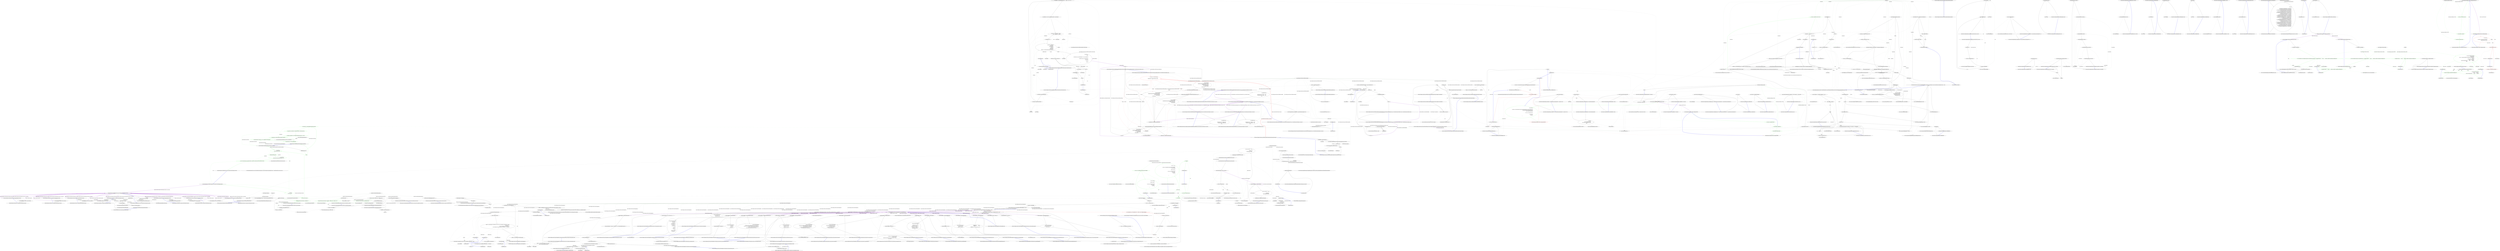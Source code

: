 digraph  {
d38 [cluster="Nancy.Testing.Browser.BuildRequestBody(Nancy.Testing.IBrowserContextValues)", color=green, community=0, label="1: var useFormValues = !String.IsNullOrEmpty(contextValues.FormValues)", span="119-119"];
d35 [cluster="Nancy.Testing.Browser.BuildRequestBody(Nancy.Testing.IBrowserContextValues)", label="Entry Nancy.Testing.Browser.BuildRequestBody(Nancy.Testing.IBrowserContextValues)", span="112-112"];
d36 [cluster="Nancy.Testing.Browser.BuildRequestBody(Nancy.Testing.IBrowserContextValues)", label="contextValues.Body != null", span="114-114"];
d39 [cluster="Nancy.Testing.Browser.BuildRequestBody(Nancy.Testing.IBrowserContextValues)", color=green, community=0, label="0: var bodyContents = useFormValues ? contextValues.FormValues : contextValues.BodyString", span="120-120"];
d45 [cluster="string.IsNullOrEmpty(string)", label="Entry string.IsNullOrEmpty(string)", span="0-0"];
d41 [cluster="Nancy.Testing.Browser.BuildRequestBody(Nancy.Testing.IBrowserContextValues)", color=green, community=0, label="0: useFormValues && !contextValues.Headers.ContainsKey(''Content-Type'')", span="123-123"];
d40 [cluster="Nancy.Testing.Browser.BuildRequestBody(Nancy.Testing.IBrowserContextValues)", color=green, community=0, label="1: var bodyBytes = bodyContents != null ? Encoding.UTF8.GetBytes(bodyContents) : new byte[] { }", span="121-121"];
d42 [cluster="Nancy.Testing.Browser.BuildRequestBody(Nancy.Testing.IBrowserContextValues)", color=green, community=0, label="1: contextValues.Headers[''Content-Type''] = new[] { ''application/x-www-form-urlencoded'' }", span="125-125"];
d43 [cluster="Nancy.Testing.Browser.BuildRequestBody(Nancy.Testing.IBrowserContextValues)", color=green, community=0, label="0: contextValues.Body = new MemoryStream(bodyBytes)", span="128-128"];
d47 [cluster="System.Collections.Generic.IDictionary<TKey, TValue>.ContainsKey(TKey)", label="Entry System.Collections.Generic.IDictionary<TKey, TValue>.ContainsKey(TKey)", span="0-0"];
d44 [cluster="Nancy.Testing.Browser.BuildRequestBody(Nancy.Testing.IBrowserContextValues)", label="Exit Nancy.Testing.Browser.BuildRequestBody(Nancy.Testing.IBrowserContextValues)", span="112-112"];
d48 [cluster="System.IO.MemoryStream.MemoryStream(byte[])", label="Entry System.IO.MemoryStream.MemoryStream(byte[])", span="0-0"];
d37 [cluster="Nancy.Testing.Browser.BuildRequestBody(Nancy.Testing.IBrowserContextValues)", color=green, community=0, label="0: return;", span="116-116"];
d46 [cluster="System.Text.Encoding.GetBytes(string)", label="Entry System.Text.Encoding.GetBytes(string)", span="0-0"];
d49 [cluster="Nancy.Testing.Browser.CreateRequest(string, string, System.Action<Nancy.Testing.BrowserContext>)", color=green, community=0, label="1: var context =\r\n                new BrowserContext()", span="133-134"];
d32 [cluster="Nancy.Testing.Browser.CreateRequest(string, string, System.Action<Nancy.Testing.BrowserContext>)", label="Entry Nancy.Testing.Browser.CreateRequest(string, string, System.Action<Nancy.Testing.BrowserContext>)", span="131-131"];
d50 [cluster="Nancy.Testing.Browser.CreateRequest(string, string, System.Action<Nancy.Testing.BrowserContext>)", color=green, community=0, label="1: browserContext.Invoke(context)", span="136-136"];
d56 [cluster="Nancy.Testing.BrowserContext.BrowserContext()", label="Entry Nancy.Testing.BrowserContext.BrowserContext()", span="14-14"];
d51 [cluster="Nancy.Testing.Browser.CreateRequest(string, string, System.Action<Nancy.Testing.BrowserContext>)", color=green, community=0, label="1: var contextValues =\r\n                (IBrowserContextValues)context", span="138-139"];
d57 [cluster="System.Action<T>.Invoke(T)", label="Entry System.Action<T>.Invoke(T)", span="0-0"];
d54 [cluster="Nancy.Testing.Browser.CreateRequest(string, string, System.Action<Nancy.Testing.BrowserContext>)", color=green, community=0, label="1: return new Request(method, path, contextValues.Headers, requestStream, contextValues.Protocol, contextValues.QueryString);", span="146-146"];
d53 [cluster="Nancy.Testing.Browser.CreateRequest(string, string, System.Action<Nancy.Testing.BrowserContext>)", color=green, community=0, label="1: var requestStream =\r\n                RequestStream.FromStream(contextValues.Body, 0, true)", span="143-144"];
d55 [cluster="Nancy.Testing.Browser.CreateRequest(string, string, System.Action<Nancy.Testing.BrowserContext>)", label="Exit Nancy.Testing.Browser.CreateRequest(string, string, System.Action<Nancy.Testing.BrowserContext>)", span="131-131"];
d59 [cluster="Nancy.Request.Request(string, string, System.Collections.Generic.IDictionary<string, System.Collections.Generic.IEnumerable<string>>, Nancy.IO.RequestStream, string, string, string)", label="Entry Nancy.Request.Request(string, string, System.Collections.Generic.IDictionary<string, System.Collections.Generic.IEnumerable<string>>, Nancy.IO.RequestStream, string, string, string)", span="41-41"];
d52 [cluster="Nancy.Testing.Browser.CreateRequest(string, string, System.Action<Nancy.Testing.BrowserContext>)", color=green, community=0, label="1: BuildRequestBody(contextValues)", span="141-141"];
d58 [cluster="Nancy.IO.RequestStream.FromStream(System.IO.Stream, long, bool)", label="Entry Nancy.IO.RequestStream.FromStream(System.IO.Stream, long, bool)", span="224-224"];
d29 [cluster="Nancy.Testing.Browser.HandleRequest(string, string, System.Action<Nancy.Testing.BrowserContext>)", label="var request =\r\n                CreateRequest(method, path, browserContext)", span="106-107"];
d10 [cluster="Nancy.Testing.Browser.HandleRequest(string, string, System.Action<Nancy.Testing.BrowserContext>)", label="Entry Nancy.Testing.Browser.HandleRequest(string, string, System.Action<Nancy.Testing.BrowserContext>)", span="104-104"];
d30 [cluster="Nancy.Testing.Browser.HandleRequest(string, string, System.Action<Nancy.Testing.BrowserContext>)", label="return new BrowserResponse(this.engine.HandleRequest(request));", span="109-109"];
d7 [cluster="Nancy.Testing.Browser.Delete(string, System.Action<Nancy.Testing.BrowserContext>)", label="Entry Nancy.Testing.Browser.Delete(string, System.Action<Nancy.Testing.BrowserContext>)", span="33-33"];
d8 [cluster="Nancy.Testing.Browser.Delete(string, System.Action<Nancy.Testing.BrowserContext>)", label="return this.HandleRequest(''DELETE'', path, browserContext);", span="35-35"];
d11 [cluster="Nancy.Testing.Browser.Get(string, System.Action<Nancy.Testing.BrowserContext>)", label="Entry Nancy.Testing.Browser.Get(string, System.Action<Nancy.Testing.BrowserContext>)", span="44-44"];
d12 [cluster="Nancy.Testing.Browser.Get(string, System.Action<Nancy.Testing.BrowserContext>)", label="return this.HandleRequest(''GET'', path, browserContext);", span="46-46"];
d14 [cluster="Nancy.Testing.Browser.Head(string, System.Action<Nancy.Testing.BrowserContext>)", label="Entry Nancy.Testing.Browser.Head(string, System.Action<Nancy.Testing.BrowserContext>)", span="55-55"];
d15 [cluster="Nancy.Testing.Browser.Head(string, System.Action<Nancy.Testing.BrowserContext>)", label="return this.HandleRequest(''HEAD'', path, browserContext);", span="57-57"];
d17 [cluster="Nancy.Testing.Browser.Options(string, System.Action<Nancy.Testing.BrowserContext>)", label="Entry Nancy.Testing.Browser.Options(string, System.Action<Nancy.Testing.BrowserContext>)", span="66-66"];
d18 [cluster="Nancy.Testing.Browser.Options(string, System.Action<Nancy.Testing.BrowserContext>)", label="return this.HandleRequest(''OPTIONS'', path, browserContext);", span="68-68"];
d20 [cluster="Nancy.Testing.Browser.Patch(string, System.Action<Nancy.Testing.BrowserContext>)", label="Entry Nancy.Testing.Browser.Patch(string, System.Action<Nancy.Testing.BrowserContext>)", span="77-77"];
d21 [cluster="Nancy.Testing.Browser.Patch(string, System.Action<Nancy.Testing.BrowserContext>)", label="return this.HandleRequest(''PATCH'', path, browserContext);", span="79-79"];
d23 [cluster="Nancy.Testing.Browser.Post(string, System.Action<Nancy.Testing.BrowserContext>)", label="Entry Nancy.Testing.Browser.Post(string, System.Action<Nancy.Testing.BrowserContext>)", span="88-88"];
d24 [cluster="Nancy.Testing.Browser.Post(string, System.Action<Nancy.Testing.BrowserContext>)", label="return this.HandleRequest(''POST'', path, browserContext);", span="90-90"];
d26 [cluster="Nancy.Testing.Browser.Put(string, System.Action<Nancy.Testing.BrowserContext>)", label="Entry Nancy.Testing.Browser.Put(string, System.Action<Nancy.Testing.BrowserContext>)", span="99-99"];
d27 [cluster="Nancy.Testing.Browser.Put(string, System.Action<Nancy.Testing.BrowserContext>)", label="return this.HandleRequest(''PUT'', path, browserContext);", span="101-101"];
d31 [cluster="Nancy.Testing.Browser.HandleRequest(string, string, System.Action<Nancy.Testing.BrowserContext>)", label="Exit Nancy.Testing.Browser.HandleRequest(string, string, System.Action<Nancy.Testing.BrowserContext>)", span="104-104"];
d60 [label="Nancy.Testing.Browser", span=""];
d33 [cluster="Nancy.Testing.BrowserResponse.BrowserResponse(Nancy.NancyContext)", label="Entry Nancy.Testing.BrowserResponse.BrowserResponse(Nancy.NancyContext)", span="17-17"];
d34 [cluster="Nancy.INancyEngine.HandleRequest(Nancy.Request)", label="Entry Nancy.INancyEngine.HandleRequest(Nancy.Request)", span="46-46"];
d9 [cluster="Nancy.Testing.Browser.Delete(string, System.Action<Nancy.Testing.BrowserContext>)", label="Exit Nancy.Testing.Browser.Delete(string, System.Action<Nancy.Testing.BrowserContext>)", span="33-33"];
d13 [cluster="Nancy.Testing.Browser.Get(string, System.Action<Nancy.Testing.BrowserContext>)", label="Exit Nancy.Testing.Browser.Get(string, System.Action<Nancy.Testing.BrowserContext>)", span="44-44"];
d16 [cluster="Nancy.Testing.Browser.Head(string, System.Action<Nancy.Testing.BrowserContext>)", label="Exit Nancy.Testing.Browser.Head(string, System.Action<Nancy.Testing.BrowserContext>)", span="55-55"];
d19 [cluster="Nancy.Testing.Browser.Options(string, System.Action<Nancy.Testing.BrowserContext>)", label="Exit Nancy.Testing.Browser.Options(string, System.Action<Nancy.Testing.BrowserContext>)", span="66-66"];
d22 [cluster="Nancy.Testing.Browser.Patch(string, System.Action<Nancy.Testing.BrowserContext>)", label="Exit Nancy.Testing.Browser.Patch(string, System.Action<Nancy.Testing.BrowserContext>)", span="77-77"];
d25 [cluster="Nancy.Testing.Browser.Post(string, System.Action<Nancy.Testing.BrowserContext>)", label="Exit Nancy.Testing.Browser.Post(string, System.Action<Nancy.Testing.BrowserContext>)", span="88-88"];
d28 [cluster="Nancy.Testing.Browser.Put(string, System.Action<Nancy.Testing.BrowserContext>)", label="Exit Nancy.Testing.Browser.Put(string, System.Action<Nancy.Testing.BrowserContext>)", span="99-99"];
d1 [cluster="Nancy.Testing.Browser.Browser(Nancy.Bootstrapper.INancyBootstrapper)", label="this.bootstrapper = bootstrapper", span="22-22"];
d2 [cluster="Nancy.Testing.Browser.Browser(Nancy.Bootstrapper.INancyBootstrapper)", label="this.bootstrapper.Initialise()", span="23-23"];
d3 [cluster="Nancy.Testing.Browser.Browser(Nancy.Bootstrapper.INancyBootstrapper)", label="this.engine = this.bootstrapper.GetEngine()", span="24-24"];
d0 [cluster="Nancy.Testing.Browser.Browser(Nancy.Bootstrapper.INancyBootstrapper)", label="Entry Nancy.Testing.Browser.Browser(Nancy.Bootstrapper.INancyBootstrapper)", span="20-20"];
d5 [cluster="Nancy.Bootstrapper.INancyBootstrapper.Initialise()", label="Entry Nancy.Bootstrapper.INancyBootstrapper.Initialise()", span="10-10"];
d4 [cluster="Nancy.Testing.Browser.Browser(Nancy.Bootstrapper.INancyBootstrapper)", label="Exit Nancy.Testing.Browser.Browser(Nancy.Bootstrapper.INancyBootstrapper)", span="20-20"];
d6 [cluster="Nancy.Bootstrapper.INancyBootstrapper.GetEngine()", label="Entry Nancy.Bootstrapper.INancyBootstrapper.GetEngine()", span="16-16"];
m0_41 [cluster="Nancy.Testing.BrowserContext.Body(System.IO.Stream, string)", file="BrowserFixture.cs", label="Entry Nancy.Testing.BrowserContext.Body(System.IO.Stream, string)", span="70-70"];
m0_22 [cluster="Nancy.Testing.BrowserContext.HttpRequest()", file="BrowserFixture.cs", label="Entry Nancy.Testing.BrowserContext.HttpRequest()", span="116-116"];
m0_17 [cluster="object.ShouldEqual(object)", file="BrowserFixture.cs", label="Entry object.ShouldEqual(object)", span="80-80"];
m0_16 [cluster="Nancy.Testing.BrowserResponseBodyWrapper.AsString()", file="BrowserFixture.cs", label="Entry Nancy.Testing.BrowserResponseBodyWrapper.AsString()", span="30-30"];
m0_42 [cluster="Nancy.Testing.Tests.BrowserFixture.EchoModule.EchoModule()", file="BrowserFixture.cs", label="Entry Nancy.Testing.Tests.BrowserFixture.EchoModule.EchoModule()", span="57-57"];
m0_43 [cluster="Nancy.Testing.Tests.BrowserFixture.EchoModule.EchoModule()", color=green, community=0, file="BrowserFixture.cs", label="0: Post[''/''] = ctx =>\r\n                            {\r\n                                var body = new StreamReader(Context.Request.Body).ReadToEnd();\r\n                                return new Response\r\n                                       {\r\n                                           Contents = stream =>\r\n                                                      {\r\n                                                          var writer = new StreamWriter(stream);\r\n                                                          writer.Write(body);\r\n                                                          writer.Flush();\r\n                                                      }\r\n                                       };\r\n                            }", span="60-72"];
m0_44 [cluster="Nancy.Testing.Tests.BrowserFixture.EchoModule.EchoModule()", file="BrowserFixture.cs", label="Exit Nancy.Testing.Tests.BrowserFixture.EchoModule.EchoModule()", span="57-57"];
m0_24 [cluster="Nancy.Testing.Tests.BrowserFixture.Should_be_able_to_send_stream_in_body()", file="BrowserFixture.cs", label="Entry Nancy.Testing.Tests.BrowserFixture.Should_be_able_to_send_stream_in_body()", span="36-36"];
m0_25 [cluster="Nancy.Testing.Tests.BrowserFixture.Should_be_able_to_send_stream_in_body()", file="BrowserFixture.cs", label="string thisIsMyRequestBody = ''This is my request body''", span="39-39"];
m0_26 [cluster="Nancy.Testing.Tests.BrowserFixture.Should_be_able_to_send_stream_in_body()", file="BrowserFixture.cs", label="var stream = new MemoryStream()", span="40-40"];
m0_28 [cluster="Nancy.Testing.Tests.BrowserFixture.Should_be_able_to_send_stream_in_body()", file="BrowserFixture.cs", label="writer.Write(thisIsMyRequestBody)", span="42-42"];
m0_31 [cluster="Nancy.Testing.Tests.BrowserFixture.Should_be_able_to_send_stream_in_body()", file="BrowserFixture.cs", label="result.Body.AsString().ShouldEqual(thisIsMyRequestBody)", span="52-52"];
m0_27 [cluster="Nancy.Testing.Tests.BrowserFixture.Should_be_able_to_send_stream_in_body()", file="BrowserFixture.cs", label="var writer = new StreamWriter(stream)", span="41-41"];
m0_30 [cluster="Nancy.Testing.Tests.BrowserFixture.Should_be_able_to_send_stream_in_body()", file="BrowserFixture.cs", label="var result = browser.Post(''/'', with =>\r\n                                           {\r\n                                               with.HttpRequest();\r\n                                               with.Body(stream, ''text/plain'');\r\n                                           })", span="45-49"];
m0_29 [cluster="Nancy.Testing.Tests.BrowserFixture.Should_be_able_to_send_stream_in_body()", file="BrowserFixture.cs", label="writer.Flush()", span="43-43"];
m0_32 [cluster="Nancy.Testing.Tests.BrowserFixture.Should_be_able_to_send_stream_in_body()", file="BrowserFixture.cs", label="Exit Nancy.Testing.Tests.BrowserFixture.Should_be_able_to_send_stream_in_body()", span="36-36"];
m0_34 [cluster="System.IO.StreamWriter.StreamWriter(System.IO.Stream)", file="BrowserFixture.cs", label="Entry System.IO.StreamWriter.StreamWriter(System.IO.Stream)", span="0-0"];
m0_10 [cluster="Nancy.Testing.Tests.BrowserFixture.Should_be_able_to_send_string_in_body()", file="BrowserFixture.cs", label="Entry Nancy.Testing.Tests.BrowserFixture.Should_be_able_to_send_string_in_body()", span="19-19"];
m0_11 [cluster="Nancy.Testing.Tests.BrowserFixture.Should_be_able_to_send_string_in_body()", file="BrowserFixture.cs", label="string thisIsMyRequestBody = ''This is my request body''", span="22-22"];
m0_12 [cluster="Nancy.Testing.Tests.BrowserFixture.Should_be_able_to_send_string_in_body()", file="BrowserFixture.cs", label="var result = browser.Post(''/'', with =>\r\n                                           {\r\n                                               with.HttpRequest();\r\n                                               with.Body(thisIsMyRequestBody);\r\n                                           })", span="25-29"];
m0_13 [cluster="Nancy.Testing.Tests.BrowserFixture.Should_be_able_to_send_string_in_body()", file="BrowserFixture.cs", label="result.Body.AsString().ShouldEqual(thisIsMyRequestBody)", span="32-32"];
m0_14 [cluster="Nancy.Testing.Tests.BrowserFixture.Should_be_able_to_send_string_in_body()", file="BrowserFixture.cs", label="Exit Nancy.Testing.Tests.BrowserFixture.Should_be_able_to_send_string_in_body()", span="19-19"];
m0_52 [cluster="lambda expression", file="BrowserFixture.cs", label="Entry lambda expression", span="65-70"];
m0_7 [cluster="lambda expression", file="BrowserFixture.cs", label="config.Modules(typeof (EchoModule))", span="13-13"];
m0_6 [cluster="lambda expression", file="BrowserFixture.cs", label="Entry lambda expression", span="13-13"];
m0_8 [cluster="lambda expression", file="BrowserFixture.cs", label="Exit lambda expression", span="13-13"];
m0_20 [cluster="lambda expression", file="BrowserFixture.cs", label="with.Body(thisIsMyRequestBody)", span="28-28"];
m0_18 [cluster="lambda expression", file="BrowserFixture.cs", label="Entry lambda expression", span="25-29"];
m0_19 [cluster="lambda expression", file="BrowserFixture.cs", label="with.HttpRequest()", span="27-27"];
m0_21 [cluster="lambda expression", file="BrowserFixture.cs", label="Exit lambda expression", span="25-29"];
m0_39 [cluster="lambda expression", file="BrowserFixture.cs", label="with.Body(stream, ''text/plain'')", span="48-48"];
m0_37 [cluster="lambda expression", file="BrowserFixture.cs", label="Entry lambda expression", span="45-49"];
m0_38 [cluster="lambda expression", file="BrowserFixture.cs", label="with.HttpRequest()", span="47-47"];
m0_40 [cluster="lambda expression", file="BrowserFixture.cs", label="Exit lambda expression", span="45-49"];
m0_45 [cluster="lambda expression", file="BrowserFixture.cs", label="Entry lambda expression", span="60-72"];
m0_46 [cluster="lambda expression", color=green, community=0, file="BrowserFixture.cs", label="0: var body = new StreamReader(Context.Request.Body).ReadToEnd()", span="62-62"];
m0_47 [cluster="lambda expression", color=green, community=0, file="BrowserFixture.cs", label="1: return new Response\r\n                                       {\r\n                                           Contents = stream =>\r\n                                                      {\r\n                                                          var writer = new StreamWriter(stream);\r\n                                                          writer.Write(body);\r\n                                                          writer.Flush();\r\n                                                      }\r\n                                       };", span="63-71"];
m0_54 [cluster="lambda expression", color=green, community=0, file="BrowserFixture.cs", label="0: writer.Write(body)", span="68-68"];
m0_48 [cluster="lambda expression", file="BrowserFixture.cs", label="Exit lambda expression", span="60-72"];
m0_53 [cluster="lambda expression", color=green, community=0, file="BrowserFixture.cs", label="0: var writer = new StreamWriter(stream)", span="67-67"];
m0_55 [cluster="lambda expression", color=green, community=0, file="BrowserFixture.cs", label="1: writer.Flush()", span="69-69"];
m0_56 [cluster="lambda expression", file="BrowserFixture.cs", label="Exit lambda expression", span="65-70"];
m0_33 [cluster="System.IO.MemoryStream.MemoryStream()", file="BrowserFixture.cs", label="Entry System.IO.MemoryStream.MemoryStream()", span="0-0"];
m0_35 [cluster="System.IO.StreamWriter.Write(string)", file="BrowserFixture.cs", label="Entry System.IO.StreamWriter.Write(string)", span="0-0"];
m0_49 [cluster="System.IO.StreamReader.StreamReader(System.IO.Stream)", file="BrowserFixture.cs", label="Entry System.IO.StreamReader.StreamReader(System.IO.Stream)", span="0-0"];
m0_36 [cluster="System.IO.StreamWriter.Flush()", file="BrowserFixture.cs", label="Entry System.IO.StreamWriter.Flush()", span="0-0"];
m0_4 [cluster="Nancy.Testing.ConfigurableBootstrapper.ConfigurableBootstrapper(System.Action<Nancy.Testing.ConfigurableBootstrapper.ConfigurableBoostrapperConfigurator>)", file="BrowserFixture.cs", label="Entry Nancy.Testing.ConfigurableBootstrapper.ConfigurableBootstrapper(System.Action<Nancy.Testing.ConfigurableBootstrapper.ConfigurableBoostrapperConfigurator>)", span="38-38"];
m0_9 [cluster="Nancy.Testing.ConfigurableBootstrapper.ConfigurableBoostrapperConfigurator.Modules(params System.Type[])", file="BrowserFixture.cs", label="Entry Nancy.Testing.ConfigurableBootstrapper.ConfigurableBoostrapperConfigurator.Modules(params System.Type[])", span="543-543"];
m0_0 [cluster="Nancy.Testing.Tests.BrowserFixture.BrowserFixture()", file="BrowserFixture.cs", label="Entry Nancy.Testing.Tests.BrowserFixture.BrowserFixture()", span="10-10"];
m0_1 [cluster="Nancy.Testing.Tests.BrowserFixture.BrowserFixture()", file="BrowserFixture.cs", label="var bootstrapper =\r\n                new ConfigurableBootstrapper(config => config.Modules(typeof (EchoModule)))", span="12-13"];
m0_2 [cluster="Nancy.Testing.Tests.BrowserFixture.BrowserFixture()", file="BrowserFixture.cs", label="browser = new Browser(bootstrapper)", span="15-15"];
m0_3 [cluster="Nancy.Testing.Tests.BrowserFixture.BrowserFixture()", file="BrowserFixture.cs", label="Exit Nancy.Testing.Tests.BrowserFixture.BrowserFixture()", span="10-10"];
m0_50 [cluster="System.IO.StreamReader.ReadToEnd()", file="BrowserFixture.cs", label="Entry System.IO.StreamReader.ReadToEnd()", span="0-0"];
m0_51 [cluster="Nancy.Response.Response()", file="BrowserFixture.cs", label="Entry Nancy.Response.Response()", span="15-15"];
m0_23 [cluster="Nancy.Testing.BrowserContext.Body(string)", file="BrowserFixture.cs", label="Entry Nancy.Testing.BrowserContext.Body(string)", span="60-60"];
m0_5 [cluster="Nancy.Testing.Browser.Browser(Nancy.Bootstrapper.INancyBootstrapper)", file="BrowserFixture.cs", label="Entry Nancy.Testing.Browser.Browser(Nancy.Bootstrapper.INancyBootstrapper)", span="20-20"];
m0_57 [file="BrowserFixture.cs", label="Nancy.Testing.Tests.BrowserFixture", span=""];
m0_58 [file="BrowserFixture.cs", label=thisIsMyRequestBody, span=""];
m0_59 [file="BrowserFixture.cs", label=stream, span=""];
m0_60 [file="BrowserFixture.cs", label="Nancy.Testing.Tests.BrowserFixture.EchoModule", span=""];
m0_61 [file="BrowserFixture.cs", label=body, span=""];
m1_1 [cluster="Nancy.Testing.BrowserResponse.BrowserResponse(Nancy.NancyContext)", file="BrowserResponse.cs", label="context == null", span="19-19"];
m1_3 [cluster="Nancy.Testing.BrowserResponse.BrowserResponse(Nancy.NancyContext)", file="BrowserResponse.cs", label="this.Context = context", span="24-24"];
m1_2 [cluster="Nancy.Testing.BrowserResponse.BrowserResponse(Nancy.NancyContext)", file="BrowserResponse.cs", label="throw new ArgumentNullException(''context'', ''The value of the context parameter cannot be null.'');", span="21-21"];
m1_4 [cluster="Nancy.Testing.BrowserResponse.BrowserResponse(Nancy.NancyContext)", file="BrowserResponse.cs", label="Exit Nancy.Testing.BrowserResponse.BrowserResponse(Nancy.NancyContext)", span="17-17"];
m1_5 [cluster="System.ArgumentNullException.ArgumentNullException(string, string)", file="BrowserResponse.cs", label="Entry System.ArgumentNullException.ArgumentNullException(string, string)", span="0-0"];
m1_6 [file="BrowserResponse.cs", label="Nancy.Testing.BrowserResponse", span=""];
m2_6 [cluster="System.Collections.Generic.List<T>.List()", file="DefaultDescriptorBuilder.cs", label="Entry System.Collections.Generic.List<T>.List()", span="0-0"];
m2_12 [cluster="UseMasterGrammar.cstr", file="DefaultDescriptorBuilder.cs", label="Entry UseMasterGrammar.cstr", span=""];
m2_72 [cluster="System.Collections.Generic.ICollection<T>.Add(T)", file="DefaultDescriptorBuilder.cs", label="Entry System.Collections.Generic.ICollection<T>.Add(T)", span="0-0"];
m2_0 [cluster="Nancy.ViewEngines.Spark.Descriptors.DefaultDescriptorBuilder.DefaultDescriptorBuilder()", file="DefaultDescriptorBuilder.cs", label="Entry Nancy.ViewEngines.Spark.Descriptors.DefaultDescriptorBuilder.DefaultDescriptorBuilder()", span="15-15"];
m2_1 [cluster="Nancy.ViewEngines.Spark.Descriptors.DefaultDescriptorBuilder.DefaultDescriptorBuilder()", file="DefaultDescriptorBuilder.cs", label="Exit Nancy.ViewEngines.Spark.Descriptors.DefaultDescriptorBuilder.DefaultDescriptorBuilder()", span="15-15"];
m2_103 [cluster="Unk.Rep1", file="DefaultDescriptorBuilder.cs", label="Entry Unk.Rep1", span=""];
m2_76 [cluster="Unk.HasView", file="DefaultDescriptorBuilder.cs", label="Entry Unk.HasView", span=""];
m2_122 [cluster="Unk.PotentialLength", file="DefaultDescriptorBuilder.cs", label="Entry Unk.PotentialLength", span=""];
m2_44 [cluster="Nancy.ViewEngines.Spark.Descriptors.DefaultDescriptorBuilder.Initialize(ISparkServiceContainer)", file="DefaultDescriptorBuilder.cs", label="Entry Nancy.ViewEngines.Spark.Descriptors.DefaultDescriptorBuilder.Initialize(ISparkServiceContainer)", span="105-105"];
m2_45 [cluster="Nancy.ViewEngines.Spark.Descriptors.DefaultDescriptorBuilder.Initialize(ISparkServiceContainer)", file="DefaultDescriptorBuilder.cs", label="engine = container.GetService<ISparkViewEngine>()", span="107-107"];
m2_46 [cluster="Nancy.ViewEngines.Spark.Descriptors.DefaultDescriptorBuilder.Initialize(ISparkServiceContainer)", file="DefaultDescriptorBuilder.cs", label="grammar = new UseMasterGrammar(engine.Settings.Prefix)", span="108-108"];
m2_47 [cluster="Nancy.ViewEngines.Spark.Descriptors.DefaultDescriptorBuilder.Initialize(ISparkServiceContainer)", file="DefaultDescriptorBuilder.cs", label="Exit Nancy.ViewEngines.Spark.Descriptors.DefaultDescriptorBuilder.Initialize(ISparkServiceContainer)", span="105-105"];
m2_101 [cluster="Unk.Ch", file="DefaultDescriptorBuilder.cs", label="Entry Unk.Ch", span=""];
m2_104 [cluster="Unk.And", file="DefaultDescriptorBuilder.cs", label="Entry Unk.And", span=""];
m2_8 [cluster="Nancy.ViewEngines.Spark.Descriptors.DefaultDescriptorBuilder.DefaultDescriptorBuilder(ISparkViewEngine)", file="DefaultDescriptorBuilder.cs", label="Entry Nancy.ViewEngines.Spark.Descriptors.DefaultDescriptorBuilder.DefaultDescriptorBuilder(ISparkViewEngine)", span="26-26"];
m2_9 [cluster="Nancy.ViewEngines.Spark.Descriptors.DefaultDescriptorBuilder.DefaultDescriptorBuilder(ISparkViewEngine)", file="DefaultDescriptorBuilder.cs", label="this.engine = engine", span="29-29"];
m2_10 [cluster="Nancy.ViewEngines.Spark.Descriptors.DefaultDescriptorBuilder.DefaultDescriptorBuilder(ISparkViewEngine)", file="DefaultDescriptorBuilder.cs", label="grammar = new UseMasterGrammar(this.engine.Settings.Prefix)", span="30-30"];
m2_11 [cluster="Nancy.ViewEngines.Spark.Descriptors.DefaultDescriptorBuilder.DefaultDescriptorBuilder(ISparkViewEngine)", file="DefaultDescriptorBuilder.cs", label="Exit Nancy.ViewEngines.Spark.Descriptors.DefaultDescriptorBuilder.DefaultDescriptorBuilder(ISparkViewEngine)", span="26-26"];
m2_59 [cluster="Unk.ParseUseMaster", file="DefaultDescriptorBuilder.cs", label="Entry Unk.ParseUseMaster", span=""];
m2_48 [cluster="Unk.>", file="DefaultDescriptorBuilder.cs", label="Entry Unk.>", span=""];
m2_38 [cluster="Nancy.ViewEngines.Spark.Descriptors.DefaultDescriptorBuilder.PotentialViewLocations(string, string, System.Collections.Generic.IDictionary<string, object>)", file="DefaultDescriptorBuilder.cs", label="Entry Nancy.ViewEngines.Spark.Descriptors.DefaultDescriptorBuilder.PotentialViewLocations(string, string, System.Collections.Generic.IDictionary<string, object>)", span="155-155"];
m2_85 [cluster="Nancy.ViewEngines.Spark.Descriptors.DefaultDescriptorBuilder.PotentialViewLocations(string, string, System.Collections.Generic.IDictionary<string, object>)", file="DefaultDescriptorBuilder.cs", label="return ApplyFilters(new[]\r\n                                    {\r\n                                        Path.Combine(viewPath, viewName + ''.spark''),\r\n                                        Path.Combine(''Shared'', viewName + ''.spark'')\r\n                                    }, extra);", span="157-161"];
m2_86 [cluster="Nancy.ViewEngines.Spark.Descriptors.DefaultDescriptorBuilder.PotentialViewLocations(string, string, System.Collections.Generic.IDictionary<string, object>)", file="DefaultDescriptorBuilder.cs", label="Exit Nancy.ViewEngines.Spark.Descriptors.DefaultDescriptorBuilder.PotentialViewLocations(string, string, System.Collections.Generic.IDictionary<string, object>)", span="155-155"];
m2_39 [cluster="Unk.LocatePotentialTemplate", file="DefaultDescriptorBuilder.cs", label="Entry Unk.LocatePotentialTemplate", span=""];
m2_43 [cluster="Nancy.ViewEngines.Spark.Descriptors.DefaultDescriptorBuilder.PotentialDefaultMasterLocations(string, System.Collections.Generic.IDictionary<string, object>)", file="DefaultDescriptorBuilder.cs", label="Entry Nancy.ViewEngines.Spark.Descriptors.DefaultDescriptorBuilder.PotentialDefaultMasterLocations(string, System.Collections.Generic.IDictionary<string, object>)", span="173-173"];
m2_90 [cluster="Nancy.ViewEngines.Spark.Descriptors.DefaultDescriptorBuilder.PotentialDefaultMasterLocations(string, System.Collections.Generic.IDictionary<string, object>)", file="DefaultDescriptorBuilder.cs", label="return ApplyFilters(new[]\r\n                                    {\r\n                                        Path.Combine(''Layouts'', ''Application.spark''),\r\n                                        Path.Combine(''Shared'', ''Application.spark'')\r\n                                    }, extra);", span="175-179"];
m2_91 [cluster="Nancy.ViewEngines.Spark.Descriptors.DefaultDescriptorBuilder.PotentialDefaultMasterLocations(string, System.Collections.Generic.IDictionary<string, object>)", file="DefaultDescriptorBuilder.cs", label="Exit Nancy.ViewEngines.Spark.Descriptors.DefaultDescriptorBuilder.PotentialDefaultMasterLocations(string, System.Collections.Generic.IDictionary<string, object>)", span="173-173"];
m2_58 [cluster="Position.cstr", file="DefaultDescriptorBuilder.cs", label="Entry Position.cstr", span=""];
m2_111 [cluster="string.cstr", file="DefaultDescriptorBuilder.cs", label="Entry string.cstr", span=""];
m2_80 [cluster="Unk.Aggregate", file="DefaultDescriptorBuilder.cs", label="Entry Unk.Aggregate", span=""];
m2_112 [cluster="Unk.ToArray", file="DefaultDescriptorBuilder.cs", label="Entry Unk.ToArray", span=""];
m2_71 [cluster="Unk.Add", file="DefaultDescriptorBuilder.cs", label="Entry Unk.Add", span=""];
m2_19 [cluster="System.Collections.Generic.Dictionary<TKey, TValue>.Dictionary()", file="DefaultDescriptorBuilder.cs", label="Entry System.Collections.Generic.Dictionary<TKey, TValue>.Dictionary()", span="0-0"];
m2_124 [cluster="Unk.useMaster", file="DefaultDescriptorBuilder.cs", label="Entry Unk.useMaster", span=""];
m2_2 [cluster="Nancy.ViewEngines.Spark.Descriptors.DefaultDescriptorBuilder.DefaultDescriptorBuilder(string)", file="DefaultDescriptorBuilder.cs", label="Entry Nancy.ViewEngines.Spark.Descriptors.DefaultDescriptorBuilder.DefaultDescriptorBuilder(string)", span="20-20"];
m2_3 [cluster="Nancy.ViewEngines.Spark.Descriptors.DefaultDescriptorBuilder.DefaultDescriptorBuilder(string)", file="DefaultDescriptorBuilder.cs", label="Filters = new List<IDescriptorFilter>()", span="22-22"];
m2_4 [cluster="Nancy.ViewEngines.Spark.Descriptors.DefaultDescriptorBuilder.DefaultDescriptorBuilder(string)", file="DefaultDescriptorBuilder.cs", label="grammar = new UseMasterGrammar(prefix)", span="23-23"];
m2_5 [cluster="Nancy.ViewEngines.Spark.Descriptors.DefaultDescriptorBuilder.DefaultDescriptorBuilder(string)", file="DefaultDescriptorBuilder.cs", label="Exit Nancy.ViewEngines.Spark.Descriptors.DefaultDescriptorBuilder.DefaultDescriptorBuilder(string)", span="20-20"];
m2_84 [cluster="Nancy.ViewEngines.Spark.Descriptors.IDescriptorFilter.PotentialLocations(System.Collections.Generic.IEnumerable<string>, System.Collections.Generic.IDictionary<string, object>)", file="DefaultDescriptorBuilder.cs", label="Entry Nancy.ViewEngines.Spark.Descriptors.IDescriptorFilter.PotentialLocations(System.Collections.Generic.IEnumerable<string>, System.Collections.Generic.IDictionary<string, object>)", span="22-22"];
m2_123 [cluster="Unk.Advance", file="DefaultDescriptorBuilder.cs", label="Entry Unk.Advance", span=""];
m2_20 [cluster="Nancy.ViewEngines.Spark.Descriptors.IDescriptorFilter.ExtraParameters(Nancy.ViewEngines.ViewLocationResult, System.Collections.Generic.IDictionary<string, object>)", file="DefaultDescriptorBuilder.cs", label="Entry Nancy.ViewEngines.Spark.Descriptors.IDescriptorFilter.ExtraParameters(Nancy.ViewEngines.ViewLocationResult, System.Collections.Generic.IDictionary<string, object>)", span="12-12"];
m2_42 [cluster="Nancy.ViewEngines.Spark.Descriptors.DefaultDescriptorBuilder.TrailingUseMasterName(SparkViewDescriptor)", file="DefaultDescriptorBuilder.cs", label="Entry Nancy.ViewEngines.Spark.Descriptors.DefaultDescriptorBuilder.TrailingUseMasterName(SparkViewDescriptor)", span="111-111"];
m2_49 [cluster="Nancy.ViewEngines.Spark.Descriptors.DefaultDescriptorBuilder.TrailingUseMasterName(SparkViewDescriptor)", file="DefaultDescriptorBuilder.cs", label="var lastTemplate = descriptor.Templates.Last()", span="113-113"];
m2_50 [cluster="Nancy.ViewEngines.Spark.Descriptors.DefaultDescriptorBuilder.TrailingUseMasterName(SparkViewDescriptor)", file="DefaultDescriptorBuilder.cs", label="var sourceContext = AbstractSyntaxProvider.CreateSourceContext(lastTemplate, engine.ViewFolder)", span="114-114"];
m2_51 [cluster="Nancy.ViewEngines.Spark.Descriptors.DefaultDescriptorBuilder.TrailingUseMasterName(SparkViewDescriptor)", file="DefaultDescriptorBuilder.cs", label="sourceContext == null", span="116-116"];
m2_53 [cluster="Nancy.ViewEngines.Spark.Descriptors.DefaultDescriptorBuilder.TrailingUseMasterName(SparkViewDescriptor)", file="DefaultDescriptorBuilder.cs", label="var result = ParseUseMaster(new Position(sourceContext))", span="121-121"];
m2_52 [cluster="Nancy.ViewEngines.Spark.Descriptors.DefaultDescriptorBuilder.TrailingUseMasterName(SparkViewDescriptor)", file="DefaultDescriptorBuilder.cs", label="return null;", span="118-118"];
m2_54 [cluster="Nancy.ViewEngines.Spark.Descriptors.DefaultDescriptorBuilder.TrailingUseMasterName(SparkViewDescriptor)", file="DefaultDescriptorBuilder.cs", label="return result == null ? null : result.Value;", span="123-123"];
m2_55 [cluster="Nancy.ViewEngines.Spark.Descriptors.DefaultDescriptorBuilder.TrailingUseMasterName(SparkViewDescriptor)", file="DefaultDescriptorBuilder.cs", label="Exit Nancy.ViewEngines.Spark.Descriptors.DefaultDescriptorBuilder.TrailingUseMasterName(SparkViewDescriptor)", span="111-111"];
m2_60 [cluster="Nancy.ViewEngines.Spark.Descriptors.DefaultDescriptorBuilder.LocatePotentialTemplate(System.Collections.Generic.IEnumerable<string>, System.Collections.Generic.ICollection<string>, System.Collections.Generic.ICollection<string>)", file="DefaultDescriptorBuilder.cs", label="Entry Nancy.ViewEngines.Spark.Descriptors.DefaultDescriptorBuilder.LocatePotentialTemplate(System.Collections.Generic.IEnumerable<string>, System.Collections.Generic.ICollection<string>, System.Collections.Generic.ICollection<string>)", span="126-126"];
m2_61 [cluster="Nancy.ViewEngines.Spark.Descriptors.DefaultDescriptorBuilder.LocatePotentialTemplate(System.Collections.Generic.IEnumerable<string>, System.Collections.Generic.ICollection<string>, System.Collections.Generic.ICollection<string>)", file="DefaultDescriptorBuilder.cs", label="var template = potentialTemplates.FirstOrDefault(t => engine.ViewFolder.HasView(t))", span="131-131"];
m2_63 [cluster="Nancy.ViewEngines.Spark.Descriptors.DefaultDescriptorBuilder.LocatePotentialTemplate(System.Collections.Generic.IEnumerable<string>, System.Collections.Generic.ICollection<string>, System.Collections.Generic.ICollection<string>)", file="DefaultDescriptorBuilder.cs", label="descriptorTemplates.Add(template)", span="134-134"];
m2_65 [cluster="Nancy.ViewEngines.Spark.Descriptors.DefaultDescriptorBuilder.LocatePotentialTemplate(System.Collections.Generic.IEnumerable<string>, System.Collections.Generic.ICollection<string>, System.Collections.Generic.ICollection<string>)", file="DefaultDescriptorBuilder.cs", label="searchedLocations != null", span="138-138"];
m2_66 [cluster="Nancy.ViewEngines.Spark.Descriptors.DefaultDescriptorBuilder.LocatePotentialTemplate(System.Collections.Generic.IEnumerable<string>, System.Collections.Generic.ICollection<string>, System.Collections.Generic.ICollection<string>)", file="DefaultDescriptorBuilder.cs", label=potentialTemplates, span="140-140"];
m2_67 [cluster="Nancy.ViewEngines.Spark.Descriptors.DefaultDescriptorBuilder.LocatePotentialTemplate(System.Collections.Generic.IEnumerable<string>, System.Collections.Generic.ICollection<string>, System.Collections.Generic.ICollection<string>)", file="DefaultDescriptorBuilder.cs", label="searchedLocations.Add(potentialTemplate)", span="142-142"];
m2_62 [cluster="Nancy.ViewEngines.Spark.Descriptors.DefaultDescriptorBuilder.LocatePotentialTemplate(System.Collections.Generic.IEnumerable<string>, System.Collections.Generic.ICollection<string>, System.Collections.Generic.ICollection<string>)", file="DefaultDescriptorBuilder.cs", label="template != null", span="132-132"];
m2_64 [cluster="Nancy.ViewEngines.Spark.Descriptors.DefaultDescriptorBuilder.LocatePotentialTemplate(System.Collections.Generic.IEnumerable<string>, System.Collections.Generic.ICollection<string>, System.Collections.Generic.ICollection<string>)", file="DefaultDescriptorBuilder.cs", label="return true;", span="135-135"];
m2_68 [cluster="Nancy.ViewEngines.Spark.Descriptors.DefaultDescriptorBuilder.LocatePotentialTemplate(System.Collections.Generic.IEnumerable<string>, System.Collections.Generic.ICollection<string>, System.Collections.Generic.ICollection<string>)", file="DefaultDescriptorBuilder.cs", label="return false;", span="146-146"];
m2_69 [cluster="Nancy.ViewEngines.Spark.Descriptors.DefaultDescriptorBuilder.LocatePotentialTemplate(System.Collections.Generic.IEnumerable<string>, System.Collections.Generic.ICollection<string>, System.Collections.Generic.ICollection<string>)", file="DefaultDescriptorBuilder.cs", label="Exit Nancy.ViewEngines.Spark.Descriptors.DefaultDescriptorBuilder.LocatePotentialTemplate(System.Collections.Generic.IEnumerable<string>, System.Collections.Generic.ICollection<string>, System.Collections.Generic.ICollection<string>)", span="126-126"];
m2_77 [cluster="Nancy.ViewEngines.Spark.Descriptors.DefaultDescriptorBuilder.ApplyFilters(System.Collections.Generic.IEnumerable<string>, System.Collections.Generic.IDictionary<string, object>)", file="DefaultDescriptorBuilder.cs", label="Entry Nancy.ViewEngines.Spark.Descriptors.DefaultDescriptorBuilder.ApplyFilters(System.Collections.Generic.IEnumerable<string>, System.Collections.Generic.IDictionary<string, object>)", span="150-150"];
m2_78 [cluster="Nancy.ViewEngines.Spark.Descriptors.DefaultDescriptorBuilder.ApplyFilters(System.Collections.Generic.IEnumerable<string>, System.Collections.Generic.IDictionary<string, object>)", file="DefaultDescriptorBuilder.cs", label="return Filters.Aggregate(locations, (aggregate, filter) => filter.PotentialLocations(aggregate, extra));", span="152-152"];
m2_79 [cluster="Nancy.ViewEngines.Spark.Descriptors.DefaultDescriptorBuilder.ApplyFilters(System.Collections.Generic.IEnumerable<string>, System.Collections.Generic.IDictionary<string, object>)", file="DefaultDescriptorBuilder.cs", label="Exit Nancy.ViewEngines.Spark.Descriptors.DefaultDescriptorBuilder.ApplyFilters(System.Collections.Generic.IEnumerable<string>, System.Collections.Generic.IDictionary<string, object>)", span="150-150"];
m2_113 [cluster="lambda expression", file="DefaultDescriptorBuilder.cs", label="Entry lambda expression", span="208-217"];
m2_73 [cluster="lambda expression", file="DefaultDescriptorBuilder.cs", label="Entry lambda expression", span="131-131"];
m2_74 [cluster="lambda expression", file="DefaultDescriptorBuilder.cs", label="engine.ViewFolder.HasView(t)", span="131-131"];
m2_75 [cluster="lambda expression", file="DefaultDescriptorBuilder.cs", label="Exit lambda expression", span="131-131"];
m2_82 [cluster="lambda expression", file="DefaultDescriptorBuilder.cs", label="filter.PotentialLocations(aggregate, extra)", span="152-152"];
m2_81 [cluster="lambda expression", file="DefaultDescriptorBuilder.cs", label="Entry lambda expression", span="152-152"];
m2_83 [cluster="lambda expression", file="DefaultDescriptorBuilder.cs", label="Exit lambda expression", span="152-152"];
m2_108 [cluster="lambda expression", file="DefaultDescriptorBuilder.cs", label="Entry lambda expression", span="205-205"];
m2_116 [cluster="lambda expression", file="DefaultDescriptorBuilder.cs", label="ParseResult<string> result = useMaster(scan)", span="212-212"];
m2_114 [cluster="lambda expression", file="DefaultDescriptorBuilder.cs", label="Position scan = pos", span="210-210"];
m2_109 [cluster="lambda expression", file="DefaultDescriptorBuilder.cs", label="new string(hit.Left.Left.Down.Left.Down.ToArray())", span="205-205"];
m2_110 [cluster="lambda expression", file="DefaultDescriptorBuilder.cs", label="Exit lambda expression", span="205-205"];
m2_115 [cluster="lambda expression", file="DefaultDescriptorBuilder.cs", label="scan.PotentialLength() != 0", span="210-210"];
m2_119 [cluster="lambda expression", file="DefaultDescriptorBuilder.cs", label="scan = scan.Advance(1)", span="210-210"];
m2_120 [cluster="lambda expression", file="DefaultDescriptorBuilder.cs", label="return null;", span="216-216"];
m2_117 [cluster="lambda expression", file="DefaultDescriptorBuilder.cs", label="result != null", span="213-213"];
m2_118 [cluster="lambda expression", file="DefaultDescriptorBuilder.cs", label="return result;", span="214-214"];
m2_121 [cluster="lambda expression", file="DefaultDescriptorBuilder.cs", label="Exit lambda expression", span="208-217"];
m2_105 [cluster="Unk.ChNot", file="DefaultDescriptorBuilder.cs", label="Entry Unk.ChNot", span=""];
m2_70 [cluster="Unk.FirstOrDefault", file="DefaultDescriptorBuilder.cs", label="Entry Unk.FirstOrDefault", span=""];
m2_102 [cluster="Unk.Rep", file="DefaultDescriptorBuilder.cs", label="Entry Unk.Rep", span=""];
m2_107 [cluster="Unk.Build", file="DefaultDescriptorBuilder.cs", label="Entry Unk.Build", span=""];
m2_7 [cluster="Nancy.ViewEngines.Spark.Descriptors.DefaultDescriptorBuilder.UseMasterGrammar.UseMasterGrammar(string)", file="DefaultDescriptorBuilder.cs", label="Entry Nancy.ViewEngines.Spark.Descriptors.DefaultDescriptorBuilder.UseMasterGrammar.UseMasterGrammar(string)", span="188-188"];
m2_92 [cluster="Nancy.ViewEngines.Spark.Descriptors.DefaultDescriptorBuilder.UseMasterGrammar.UseMasterGrammar(string)", file="DefaultDescriptorBuilder.cs", label="var whiteSpace0 = Rep(Ch(char.IsWhiteSpace))", span="190-190"];
m2_94 [cluster="Nancy.ViewEngines.Spark.Descriptors.DefaultDescriptorBuilder.UseMasterGrammar.UseMasterGrammar(string)", file="DefaultDescriptorBuilder.cs", label="var startOfElement = !string.IsNullOrEmpty(prefix) ? Ch(''<'' + prefix + '':use'') : Ch(''<use'')", span="192-192"];
m2_93 [cluster="Nancy.ViewEngines.Spark.Descriptors.DefaultDescriptorBuilder.UseMasterGrammar.UseMasterGrammar(string)", file="DefaultDescriptorBuilder.cs", label="var whiteSpace1 = Rep1(Ch(char.IsWhiteSpace))", span="191-191"];
m2_95 [cluster="Nancy.ViewEngines.Spark.Descriptors.DefaultDescriptorBuilder.UseMasterGrammar.UseMasterGrammar(string)", file="DefaultDescriptorBuilder.cs", label="var startOfAttribute = Ch(''master'').And(whiteSpace0).And(Ch('=')).And(whiteSpace0)", span="193-193"];
m2_98 [cluster="Nancy.ViewEngines.Spark.Descriptors.DefaultDescriptorBuilder.UseMasterGrammar.UseMasterGrammar(string)", file="DefaultDescriptorBuilder.cs", label="var useMaster = startOfElement\r\n                    .And(whiteSpace1)\r\n                    .And(startOfAttribute)\r\n                    .And(attrValue)\r\n                    .And(whiteSpace0)\r\n                    .And(endOfElement)\r\n                    .Build(hit => new string(hit.Left.Left.Down.Left.Down.ToArray()))", span="199-205"];
m2_96 [cluster="Nancy.ViewEngines.Spark.Descriptors.DefaultDescriptorBuilder.UseMasterGrammar.UseMasterGrammar(string)", file="DefaultDescriptorBuilder.cs", label="var attrValue = Ch('\'').And(Rep(ChNot('\''))).And(Ch('\''))\r\n                    .Or(Ch('\''').And(Rep(ChNot('\'''))).And(Ch('\''')))", span="194-195"];
m2_97 [cluster="Nancy.ViewEngines.Spark.Descriptors.DefaultDescriptorBuilder.UseMasterGrammar.UseMasterGrammar(string)", file="DefaultDescriptorBuilder.cs", label="var endOfElement = Ch(''/>'')", span="197-197"];
m2_99 [cluster="Nancy.ViewEngines.Spark.Descriptors.DefaultDescriptorBuilder.UseMasterGrammar.UseMasterGrammar(string)", file="DefaultDescriptorBuilder.cs", label="ParseUseMaster =\r\n                    pos =>\r\n                        {\r\n                            for (Position scan = pos; scan.PotentialLength() != 0; scan = scan.Advance(1))\r\n                            {\r\n                                ParseResult<string> result = useMaster(scan);\r\n                                if (result != null)\r\n                                    return result;\r\n                            }\r\n                            return null;\r\n                        }", span="207-217"];
m2_100 [cluster="Nancy.ViewEngines.Spark.Descriptors.DefaultDescriptorBuilder.UseMasterGrammar.UseMasterGrammar(string)", file="DefaultDescriptorBuilder.cs", label="Exit Nancy.ViewEngines.Spark.Descriptors.DefaultDescriptorBuilder.UseMasterGrammar.UseMasterGrammar(string)", span="188-188"];
m2_21 [cluster="Nancy.ViewEngines.Spark.Descriptors.DefaultDescriptorBuilder.BuildDescriptor(Nancy.ViewEngines.Spark.Descriptors.BuildDescriptorParams, System.Collections.Generic.ICollection<string>)", file="DefaultDescriptorBuilder.cs", label="Entry Nancy.ViewEngines.Spark.Descriptors.DefaultDescriptorBuilder.BuildDescriptor(Nancy.ViewEngines.Spark.Descriptors.BuildDescriptorParams, System.Collections.Generic.ICollection<string>)", span="51-51"];
m2_22 [cluster="Nancy.ViewEngines.Spark.Descriptors.DefaultDescriptorBuilder.BuildDescriptor(Nancy.ViewEngines.Spark.Descriptors.BuildDescriptorParams, System.Collections.Generic.ICollection<string>)", color=red, community=0, file="DefaultDescriptorBuilder.cs", label="1: var descriptor = new SparkViewDescriptor\r\n                                 {\r\n                                     TargetNamespace = buildDescriptorParams.ViewPath\r\n                                 }", span="53-56"];
m2_23 [cluster="Nancy.ViewEngines.Spark.Descriptors.DefaultDescriptorBuilder.BuildDescriptor(Nancy.ViewEngines.Spark.Descriptors.BuildDescriptorParams, System.Collections.Generic.ICollection<string>)", file="DefaultDescriptorBuilder.cs", label="!LocatePotentialTemplate(\r\n                PotentialViewLocations(buildDescriptorParams.ViewPath,\r\n                                       buildDescriptorParams.ViewName,\r\n                                       buildDescriptorParams.Extra),\r\n                descriptor.Templates,\r\n                searchedLocations)", span="58-63"];
m2_25 [cluster="Nancy.ViewEngines.Spark.Descriptors.DefaultDescriptorBuilder.BuildDescriptor(Nancy.ViewEngines.Spark.Descriptors.BuildDescriptorParams, System.Collections.Generic.ICollection<string>)", file="DefaultDescriptorBuilder.cs", label="!string.IsNullOrEmpty(buildDescriptorParams.MasterName)", span="68-68"];
m2_26 [cluster="Nancy.ViewEngines.Spark.Descriptors.DefaultDescriptorBuilder.BuildDescriptor(Nancy.ViewEngines.Spark.Descriptors.BuildDescriptorParams, System.Collections.Generic.ICollection<string>)", file="DefaultDescriptorBuilder.cs", label="!LocatePotentialTemplate(\r\n                    PotentialMasterLocations(buildDescriptorParams.MasterName,\r\n                                             buildDescriptorParams.Extra),\r\n                    descriptor.Templates,\r\n                    searchedLocations)", span="70-74"];
m2_28 [cluster="Nancy.ViewEngines.Spark.Descriptors.DefaultDescriptorBuilder.BuildDescriptor(Nancy.ViewEngines.Spark.Descriptors.BuildDescriptorParams, System.Collections.Generic.ICollection<string>)", file="DefaultDescriptorBuilder.cs", label="buildDescriptorParams.FindDefaultMaster && TrailingUseMasterName(descriptor) == null", span="79-79"];
m2_29 [cluster="Nancy.ViewEngines.Spark.Descriptors.DefaultDescriptorBuilder.BuildDescriptor(Nancy.ViewEngines.Spark.Descriptors.BuildDescriptorParams, System.Collections.Generic.ICollection<string>)", file="DefaultDescriptorBuilder.cs", label="LocatePotentialTemplate(\r\n                    PotentialDefaultMasterLocations(buildDescriptorParams.ViewPath,\r\n                                                    buildDescriptorParams.Extra),\r\n                    descriptor.Templates,\r\n                    null)", span="81-85"];
m2_31 [cluster="Nancy.ViewEngines.Spark.Descriptors.DefaultDescriptorBuilder.BuildDescriptor(Nancy.ViewEngines.Spark.Descriptors.BuildDescriptorParams, System.Collections.Generic.ICollection<string>)", file="DefaultDescriptorBuilder.cs", label="buildDescriptorParams.FindDefaultMaster && !string.IsNullOrEmpty(trailingUseMaster)", span="89-89"];
m2_32 [cluster="Nancy.ViewEngines.Spark.Descriptors.DefaultDescriptorBuilder.BuildDescriptor(Nancy.ViewEngines.Spark.Descriptors.BuildDescriptorParams, System.Collections.Generic.ICollection<string>)", file="DefaultDescriptorBuilder.cs", label="!LocatePotentialTemplate(\r\n                    PotentialMasterLocations(trailingUseMaster,\r\n                                             buildDescriptorParams.Extra),\r\n                    descriptor.Templates,\r\n                    searchedLocations)", span="91-95"];
m2_30 [cluster="Nancy.ViewEngines.Spark.Descriptors.DefaultDescriptorBuilder.BuildDescriptor(Nancy.ViewEngines.Spark.Descriptors.BuildDescriptorParams, System.Collections.Generic.ICollection<string>)", file="DefaultDescriptorBuilder.cs", label="var trailingUseMaster = TrailingUseMasterName(descriptor)", span="88-88"];
m2_34 [cluster="Nancy.ViewEngines.Spark.Descriptors.DefaultDescriptorBuilder.BuildDescriptor(Nancy.ViewEngines.Spark.Descriptors.BuildDescriptorParams, System.Collections.Generic.ICollection<string>)", file="DefaultDescriptorBuilder.cs", label="trailingUseMaster = TrailingUseMasterName(descriptor)", span="99-99"];
m2_35 [cluster="Nancy.ViewEngines.Spark.Descriptors.DefaultDescriptorBuilder.BuildDescriptor(Nancy.ViewEngines.Spark.Descriptors.BuildDescriptorParams, System.Collections.Generic.ICollection<string>)", file="DefaultDescriptorBuilder.cs", label="return descriptor;", span="102-102"];
m2_24 [cluster="Nancy.ViewEngines.Spark.Descriptors.DefaultDescriptorBuilder.BuildDescriptor(Nancy.ViewEngines.Spark.Descriptors.BuildDescriptorParams, System.Collections.Generic.ICollection<string>)", file="DefaultDescriptorBuilder.cs", label="return null;", span="65-65"];
m2_27 [cluster="Nancy.ViewEngines.Spark.Descriptors.DefaultDescriptorBuilder.BuildDescriptor(Nancy.ViewEngines.Spark.Descriptors.BuildDescriptorParams, System.Collections.Generic.ICollection<string>)", file="DefaultDescriptorBuilder.cs", label="return null;", span="76-76"];
m2_33 [cluster="Nancy.ViewEngines.Spark.Descriptors.DefaultDescriptorBuilder.BuildDescriptor(Nancy.ViewEngines.Spark.Descriptors.BuildDescriptorParams, System.Collections.Generic.ICollection<string>)", file="DefaultDescriptorBuilder.cs", label="return null;", span="97-97"];
m2_36 [cluster="Nancy.ViewEngines.Spark.Descriptors.DefaultDescriptorBuilder.BuildDescriptor(Nancy.ViewEngines.Spark.Descriptors.BuildDescriptorParams, System.Collections.Generic.ICollection<string>)", file="DefaultDescriptorBuilder.cs", label="Exit Nancy.ViewEngines.Spark.Descriptors.DefaultDescriptorBuilder.BuildDescriptor(Nancy.ViewEngines.Spark.Descriptors.BuildDescriptorParams, System.Collections.Generic.ICollection<string>)", span="51-51"];
m2_57 [cluster="Unk.CreateSourceContext", file="DefaultDescriptorBuilder.cs", label="Entry Unk.CreateSourceContext", span=""];
m2_87 [cluster="System.IO.Path.Combine(string, string)", file="DefaultDescriptorBuilder.cs", label="Entry System.IO.Path.Combine(string, string)", span="0-0"];
m2_106 [cluster="Unk.Or", file="DefaultDescriptorBuilder.cs", label="Entry Unk.Or", span=""];
m2_37 [cluster="SparkViewDescriptor.cstr", file="DefaultDescriptorBuilder.cs", label="Entry SparkViewDescriptor.cstr", span=""];
m2_41 [cluster="Nancy.ViewEngines.Spark.Descriptors.DefaultDescriptorBuilder.PotentialMasterLocations(string, System.Collections.Generic.IDictionary<string, object>)", file="DefaultDescriptorBuilder.cs", label="Entry Nancy.ViewEngines.Spark.Descriptors.DefaultDescriptorBuilder.PotentialMasterLocations(string, System.Collections.Generic.IDictionary<string, object>)", span="164-164"];
m2_88 [cluster="Nancy.ViewEngines.Spark.Descriptors.DefaultDescriptorBuilder.PotentialMasterLocations(string, System.Collections.Generic.IDictionary<string, object>)", file="DefaultDescriptorBuilder.cs", label="return ApplyFilters(new[]\r\n                                    {\r\n                                        Path.Combine(''Layouts'', masterName + ''.spark''),\r\n                                        Path.Combine(''Shared'', masterName + ''.spark'')\r\n                                    }, extra);", span="166-170"];
m2_89 [cluster="Nancy.ViewEngines.Spark.Descriptors.DefaultDescriptorBuilder.PotentialMasterLocations(string, System.Collections.Generic.IDictionary<string, object>)", file="DefaultDescriptorBuilder.cs", label="Exit Nancy.ViewEngines.Spark.Descriptors.DefaultDescriptorBuilder.PotentialMasterLocations(string, System.Collections.Generic.IDictionary<string, object>)", span="164-164"];
m2_56 [cluster="Unk.Last", file="DefaultDescriptorBuilder.cs", label="Entry Unk.Last", span=""];
m2_13 [cluster="Nancy.ViewEngines.Spark.Descriptors.DefaultDescriptorBuilder.GetExtraParameters(Nancy.ViewEngines.ViewLocationResult)", file="DefaultDescriptorBuilder.cs", label="Entry Nancy.ViewEngines.Spark.Descriptors.DefaultDescriptorBuilder.GetExtraParameters(Nancy.ViewEngines.ViewLocationResult)", span="40-40"];
m2_14 [cluster="Nancy.ViewEngines.Spark.Descriptors.DefaultDescriptorBuilder.GetExtraParameters(Nancy.ViewEngines.ViewLocationResult)", file="DefaultDescriptorBuilder.cs", label="var extra = new Dictionary<string, object>()", span="42-42"];
m2_16 [cluster="Nancy.ViewEngines.Spark.Descriptors.DefaultDescriptorBuilder.GetExtraParameters(Nancy.ViewEngines.ViewLocationResult)", file="DefaultDescriptorBuilder.cs", label="filter.ExtraParameters(viewLocationResult, extra)", span="45-45"];
m2_15 [cluster="Nancy.ViewEngines.Spark.Descriptors.DefaultDescriptorBuilder.GetExtraParameters(Nancy.ViewEngines.ViewLocationResult)", file="DefaultDescriptorBuilder.cs", label=Filters, span="43-43"];
m2_17 [cluster="Nancy.ViewEngines.Spark.Descriptors.DefaultDescriptorBuilder.GetExtraParameters(Nancy.ViewEngines.ViewLocationResult)", file="DefaultDescriptorBuilder.cs", label="return extra;", span="48-48"];
m2_18 [cluster="Nancy.ViewEngines.Spark.Descriptors.DefaultDescriptorBuilder.GetExtraParameters(Nancy.ViewEngines.ViewLocationResult)", file="DefaultDescriptorBuilder.cs", label="Exit Nancy.ViewEngines.Spark.Descriptors.DefaultDescriptorBuilder.GetExtraParameters(Nancy.ViewEngines.ViewLocationResult)", span="40-40"];
m2_125 [file="DefaultDescriptorBuilder.cs", label="Nancy.ViewEngines.Spark.Descriptors.DefaultDescriptorBuilder", span=""];
m2_126 [file="DefaultDescriptorBuilder.cs", label="System.Collections.Generic.IDictionary<string, object>", span=""];
m2_127 [file="DefaultDescriptorBuilder.cs", label="Nancy.ViewEngines.Spark.Descriptors.DefaultDescriptorBuilder.UseMasterGrammar", span=""];
m2_128 [file="DefaultDescriptorBuilder.cs", label=useMaster, span=""];
m7_13 [cluster="object.ShouldEqual(object)", file="JsonFormatterExtensionsFixtures.cs", label="Entry object.ShouldEqual(object)", span="80-80"];
m7_6 [cluster="Unk.>", file="JsonFormatterExtensionsFixtures.cs", label="Entry Unk.>", span=""];
m7_26 [cluster="Nancy.Tests.Unit.JsonFormatterExtensionsFixtures.Should_return_null_in_json_format()", file="JsonFormatterExtensionsFixtures.cs", label="Entry Nancy.Tests.Unit.JsonFormatterExtensionsFixtures.Should_return_null_in_json_format()", span="47-47"];
m7_30 [cluster="Nancy.Tests.Unit.JsonFormatterExtensionsFixtures.Should_return_null_in_json_format()", color=green, community=0, file="JsonFormatterExtensionsFixtures.cs", label="0: Encoding.UTF8.GetString(stream.ToArray()).ShouldEqual(''null'')", span="53-53"];
m7_28 [cluster="Nancy.Tests.Unit.JsonFormatterExtensionsFixtures.Should_return_null_in_json_format()", file="JsonFormatterExtensionsFixtures.cs", label="var stream = new MemoryStream()", span="50-50"];
m7_29 [cluster="Nancy.Tests.Unit.JsonFormatterExtensionsFixtures.Should_return_null_in_json_format()", file="JsonFormatterExtensionsFixtures.cs", label="nullResponse.Contents(stream)", span="52-52"];
m7_27 [cluster="Nancy.Tests.Unit.JsonFormatterExtensionsFixtures.Should_return_null_in_json_format()", file="JsonFormatterExtensionsFixtures.cs", label="var nullResponse = formatter.AsJson<Person>(null)", span="49-49"];
m7_31 [cluster="Nancy.Tests.Unit.JsonFormatterExtensionsFixtures.Should_return_null_in_json_format()", file="JsonFormatterExtensionsFixtures.cs", label="Exit Nancy.Tests.Unit.JsonFormatterExtensionsFixtures.Should_return_null_in_json_format()", span="47-47"];
m7_7 [cluster="Nancy.Tests.Fakes.Person.Person()", file="JsonFormatterExtensionsFixtures.cs", label="Entry Nancy.Tests.Fakes.Person.Person()", span="2-2"];
m7_10 [cluster="Nancy.Tests.Unit.JsonFormatterExtensionsFixtures.Should_return_a_response_with_the_standard_json_content_type()", file="JsonFormatterExtensionsFixtures.cs", label="Entry Nancy.Tests.Unit.JsonFormatterExtensionsFixtures.Should_return_a_response_with_the_standard_json_content_type()", span="24-24"];
m7_11 [cluster="Nancy.Tests.Unit.JsonFormatterExtensionsFixtures.Should_return_a_response_with_the_standard_json_content_type()", file="JsonFormatterExtensionsFixtures.cs", label="response.ContentType.ShouldEqual(''application/json'')", span="26-26"];
m7_12 [cluster="Nancy.Tests.Unit.JsonFormatterExtensionsFixtures.Should_return_a_response_with_the_standard_json_content_type()", file="JsonFormatterExtensionsFixtures.cs", label="Exit Nancy.Tests.Unit.JsonFormatterExtensionsFixtures.Should_return_a_response_with_the_standard_json_content_type()", span="24-24"];
m7_24 [cluster="System.IO.MemoryStream.ToArray()", file="JsonFormatterExtensionsFixtures.cs", label="Entry System.IO.MemoryStream.ToArray()", span="0-0"];
m7_14 [cluster="Nancy.Tests.Unit.JsonFormatterExtensionsFixtures.Should_return_a_response_with_status_code_200_OK()", file="JsonFormatterExtensionsFixtures.cs", label="Entry Nancy.Tests.Unit.JsonFormatterExtensionsFixtures.Should_return_a_response_with_status_code_200_OK()", span="30-30"];
m7_15 [cluster="Nancy.Tests.Unit.JsonFormatterExtensionsFixtures.Should_return_a_response_with_status_code_200_OK()", file="JsonFormatterExtensionsFixtures.cs", label="response.StatusCode.ShouldEqual(HttpStatusCode.OK)", span="32-32"];
m7_16 [cluster="Nancy.Tests.Unit.JsonFormatterExtensionsFixtures.Should_return_a_response_with_status_code_200_OK()", file="JsonFormatterExtensionsFixtures.cs", label="Exit Nancy.Tests.Unit.JsonFormatterExtensionsFixtures.Should_return_a_response_with_status_code_200_OK()", span="30-30"];
m7_17 [cluster="Nancy.Tests.Unit.JsonFormatterExtensionsFixtures.Should_return_a_valid_model_in_json_format()", file="JsonFormatterExtensionsFixtures.cs", label="Entry Nancy.Tests.Unit.JsonFormatterExtensionsFixtures.Should_return_a_valid_model_in_json_format()", span="36-36"];
m7_20 [cluster="Nancy.Tests.Unit.JsonFormatterExtensionsFixtures.Should_return_a_valid_model_in_json_format()", color=green, community=0, file="JsonFormatterExtensionsFixtures.cs", label="0: Encoding.UTF8.GetString(stream.ToArray()).ShouldEqual(''{\''FirstName\'':\''Andy\'',\''LastName\'':\''Pike\''}'')", span="42-42"];
m7_18 [cluster="Nancy.Tests.Unit.JsonFormatterExtensionsFixtures.Should_return_a_valid_model_in_json_format()", file="JsonFormatterExtensionsFixtures.cs", label="var stream = new MemoryStream()", span="38-38"];
m7_19 [cluster="Nancy.Tests.Unit.JsonFormatterExtensionsFixtures.Should_return_a_valid_model_in_json_format()", file="JsonFormatterExtensionsFixtures.cs", label="response.Contents(stream)", span="40-40"];
m7_21 [cluster="Nancy.Tests.Unit.JsonFormatterExtensionsFixtures.Should_return_a_valid_model_in_json_format()", file="JsonFormatterExtensionsFixtures.cs", label="Exit Nancy.Tests.Unit.JsonFormatterExtensionsFixtures.Should_return_a_valid_model_in_json_format()", span="36-36"];
m7_0 [cluster="Nancy.Tests.Unit.JsonFormatterExtensionsFixtures.JsonFormatterExtensionsFixtures()", file="JsonFormatterExtensionsFixtures.cs", label="Entry Nancy.Tests.Unit.JsonFormatterExtensionsFixtures.JsonFormatterExtensionsFixtures()", span="15-15"];
m7_3 [cluster="Nancy.Tests.Unit.JsonFormatterExtensionsFixtures.JsonFormatterExtensionsFixtures()", color=green, community=0, file="JsonFormatterExtensionsFixtures.cs", label="1: DefaultSerializersStartup.JsonSerializer = new DefaultJsonSerializer()", span="19-19"];
m7_2 [cluster="Nancy.Tests.Unit.JsonFormatterExtensionsFixtures.JsonFormatterExtensionsFixtures()", file="JsonFormatterExtensionsFixtures.cs", label="this.model = new Person { FirstName = ''Andy'', LastName = ''Pike'' }", span="18-18"];
m7_4 [cluster="Nancy.Tests.Unit.JsonFormatterExtensionsFixtures.JsonFormatterExtensionsFixtures()", file="JsonFormatterExtensionsFixtures.cs", label="this.response = this.formatter.AsJson(model)", span="20-20"];
m7_1 [cluster="Nancy.Tests.Unit.JsonFormatterExtensionsFixtures.JsonFormatterExtensionsFixtures()", file="JsonFormatterExtensionsFixtures.cs", label="this.formatter = A.Fake<IResponseFormatter>()", span="17-17"];
m7_5 [cluster="Nancy.Tests.Unit.JsonFormatterExtensionsFixtures.JsonFormatterExtensionsFixtures()", file="JsonFormatterExtensionsFixtures.cs", label="Exit Nancy.Tests.Unit.JsonFormatterExtensionsFixtures.JsonFormatterExtensionsFixtures()", span="15-15"];
m7_25 [cluster="System.Text.Encoding.GetString(byte[])", file="JsonFormatterExtensionsFixtures.cs", label="Entry System.Text.Encoding.GetString(byte[])", span="0-0"];
m7_8 [cluster="DefaultJsonSerializer.cstr", file="JsonFormatterExtensionsFixtures.cs", label="Entry DefaultJsonSerializer.cstr", span=""];
m7_9 [cluster="Nancy.IResponseFormatter.AsJson<TModel>(TModel)", file="JsonFormatterExtensionsFixtures.cs", label="Entry Nancy.IResponseFormatter.AsJson<TModel>(TModel)", span="31-31"];
m7_22 [cluster="System.IO.MemoryStream.MemoryStream()", file="JsonFormatterExtensionsFixtures.cs", label="Entry System.IO.MemoryStream.MemoryStream()", span="0-0"];
m7_32 [file="JsonFormatterExtensionsFixtures.cs", label="Nancy.Tests.Unit.JsonFormatterExtensionsFixtures", span=""];
m8_27 [cluster="System.Collections.Generic.IEnumerable<TSource>.Contains<TSource>(TSource)", file="JsonResponse.cs", label="Entry System.Collections.Generic.IEnumerable<TSource>.Contains<TSource>(TSource)", span="0-0"];
m8_137 [cluster="string.Trim()", file="JsonResponse.cs", label="Entry string.Trim()", span="0-0"];
m8_18 [cluster="Nancy.Tests.ShouldAssertExtensions.ShouldNotBeEmpty(string)", file="JsonResponse.cs", label="Entry Nancy.Tests.ShouldAssertExtensions.ShouldNotBeEmpty(string)", span="31-31"];
m8_35 [cluster="Unk.Any", file="JsonResponse.cs", label="Entry Unk.Any", span=""];
m8_48 [cluster="string.Contains(string)", file="JsonResponse.cs", label="Entry string.Contains(string)", span="0-0"];
m8_96 [cluster="Unk.Same", file="JsonResponse.cs", label="Entry Unk.Same", span=""];
m8_3 [cluster="Nancy.Responses.JsonResponse<TModel>.JsonResponse(TModel)", color=green, community=0, file="JsonResponse.cs", label="0: this.StatusCode = HttpStatusCode.OK", span="12-12"];
m8_4 [cluster="Nancy.Responses.JsonResponse<TModel>.JsonResponse(TModel)", file="JsonResponse.cs", label="Exit Nancy.Responses.JsonResponse<TModel>.JsonResponse(TModel)", span="8-8"];
m8_69 [cluster="Unk.Equal", file="JsonResponse.cs", label="Entry Unk.Equal", span=""];
m8_26 [cluster="System.Type.GetInterfaces()", file="JsonResponse.cs", label="Entry System.Type.GetInterfaces()", span="0-0"];
m8_52 [cluster="Nancy.Tests.ShouldAssertExtensions.ShouldHave<T>(System.Collections.Generic.IEnumerable<T>, System.Func<T, bool>)", file="JsonResponse.cs", label="Entry Nancy.Tests.ShouldAssertExtensions.ShouldHave<T>(System.Collections.Generic.IEnumerable<T>, System.Func<T, bool>)", span="75-75"];
m8_53 [cluster="Nancy.Tests.ShouldAssertExtensions.ShouldHave<T>(System.Collections.Generic.IEnumerable<T>, System.Func<T, bool>)", file="JsonResponse.cs", label="Assert.True(list.Any(predicate))", span="77-77"];
m8_54 [cluster="Nancy.Tests.ShouldAssertExtensions.ShouldHave<T>(System.Collections.Generic.IEnumerable<T>, System.Func<T, bool>)", file="JsonResponse.cs", label="Exit Nancy.Tests.ShouldAssertExtensions.ShouldHave<T>(System.Collections.Generic.IEnumerable<T>, System.Func<T, bool>)", span="75-75"];
m8_32 [cluster="System.Collections.IEnumerable.Cast<TResult>()", file="JsonResponse.cs", label="Entry System.Collections.IEnumerable.Cast<TResult>()", span="0-0"];
m8_34 [cluster="System.Type.IsAssignableFrom(System.Type)", file="JsonResponse.cs", label="Entry System.Type.IsAssignableFrom(System.Type)", span="0-0"];
m8_33 [cluster="object.GetType()", file="JsonResponse.cs", label="Entry object.GetType()", span="0-0"];
m8_119 [cluster="System.Type.Equals(System.Type)", file="JsonResponse.cs", label="Entry System.Type.Equals(System.Type)", span="0-0"];
m8_44 [cluster="string.Format(string, object)", file="JsonResponse.cs", label="Entry string.Format(string, object)", span="0-0"];
m8_0 [cluster="Nancy.Responses.JsonResponse<TModel>.JsonResponse(TModel)", file="JsonResponse.cs", label="Entry Nancy.Responses.JsonResponse<TModel>.JsonResponse(TModel)", span="8-8"];
m8_1 [cluster="Nancy.Responses.JsonResponse<TModel>.JsonResponse(TModel)", color=green, community=0, file="JsonResponse.cs", label="0: this.Contents = GetJsonContents(model)", span="10-10"];
m8_2 [cluster="Nancy.Responses.JsonResponse<TModel>.JsonResponse(TModel)", color=green, community=0, file="JsonResponse.cs", label="1: this.ContentType = ''application/json''", span="11-11"];
m8_93 [cluster="Nancy.Tests.ShouldAssertExtensions.ShouldBeSameAs(object, object)", file="JsonResponse.cs", label="Entry Nancy.Tests.ShouldAssertExtensions.ShouldBeSameAs(object, object)", span="130-130"];
m8_94 [cluster="Nancy.Tests.ShouldAssertExtensions.ShouldBeSameAs(object, object)", file="JsonResponse.cs", label="Assert.Same(expected, actual)", span="132-132"];
m8_95 [cluster="Nancy.Tests.ShouldAssertExtensions.ShouldBeSameAs(object, object)", file="JsonResponse.cs", label="Exit Nancy.Tests.ShouldAssertExtensions.ShouldBeSameAs(object, object)", span="130-130"];
m8_112 [cluster="Nancy.Tests.ShouldAssertExtensions.ShouldBeOfType(object, System.Type)", file="JsonResponse.cs", label="Entry Nancy.Tests.ShouldAssertExtensions.ShouldBeOfType(object, System.Type)", span="155-155"];
m8_113 [cluster="Nancy.Tests.ShouldAssertExtensions.ShouldBeOfType(object, System.Type)", file="JsonResponse.cs", label="Assert.IsAssignableFrom(expected, asserted)", span="157-157"];
m8_114 [cluster="Nancy.Tests.ShouldAssertExtensions.ShouldBeOfType(object, System.Type)", file="JsonResponse.cs", label="Exit Nancy.Tests.ShouldAssertExtensions.ShouldBeOfType(object, System.Type)", span="155-155"];
m8_127 [cluster="Nancy.Tests.ShouldAssertExtensions.ShouldEqual(System.IO.MemoryStream, string, bool)", file="JsonResponse.cs", label="Entry Nancy.Tests.ShouldAssertExtensions.ShouldEqual(System.IO.MemoryStream, string, bool)", span="177-177"];
m8_128 [cluster="Nancy.Tests.ShouldAssertExtensions.ShouldEqual(System.IO.MemoryStream, string, bool)", file="JsonResponse.cs", label="stream.Position = 0", span="179-179"];
m8_129 [cluster="Nancy.Tests.ShouldAssertExtensions.ShouldEqual(System.IO.MemoryStream, string, bool)", file="JsonResponse.cs", label="var reader = new StreamReader(stream)", span="180-180"];
m8_131 [cluster="Nancy.Tests.ShouldAssertExtensions.ShouldEqual(System.IO.MemoryStream, string, bool)", file="JsonResponse.cs", label=trim, span="184-184"];
m8_133 [cluster="Nancy.Tests.ShouldAssertExtensions.ShouldEqual(System.IO.MemoryStream, string, bool)", file="JsonResponse.cs", label="actual.ShouldEqual(expected)", span="189-189"];
m8_130 [cluster="Nancy.Tests.ShouldAssertExtensions.ShouldEqual(System.IO.MemoryStream, string, bool)", file="JsonResponse.cs", label="var actual = reader.ReadToEnd()", span="182-182"];
m8_132 [cluster="Nancy.Tests.ShouldAssertExtensions.ShouldEqual(System.IO.MemoryStream, string, bool)", file="JsonResponse.cs", label="actual = actual.Trim()", span="186-186"];
m8_134 [cluster="Nancy.Tests.ShouldAssertExtensions.ShouldEqual(System.IO.MemoryStream, string, bool)", file="JsonResponse.cs", label="Exit Nancy.Tests.ShouldAssertExtensions.ShouldEqual(System.IO.MemoryStream, string, bool)", span="177-177"];
m8_59 [cluster="object.ShouldEqual(object)", file="JsonResponse.cs", label="Entry object.ShouldEqual(object)", span="95-95"];
m8_55 [cluster="Nancy.Tests.ShouldAssertExtensions.ShouldHaveCount<T>(System.Collections.Generic.IEnumerable<T>, int)", file="JsonResponse.cs", label="Entry Nancy.Tests.ShouldAssertExtensions.ShouldHaveCount<T>(System.Collections.Generic.IEnumerable<T>, int)", span="80-80"];
m8_56 [cluster="Nancy.Tests.ShouldAssertExtensions.ShouldHaveCount<T>(System.Collections.Generic.IEnumerable<T>, int)", file="JsonResponse.cs", label="list.Count().ShouldEqual(expected)", span="82-82"];
m8_57 [cluster="Nancy.Tests.ShouldAssertExtensions.ShouldHaveCount<T>(System.Collections.Generic.IEnumerable<T>, int)", file="JsonResponse.cs", label="Exit Nancy.Tests.ShouldAssertExtensions.ShouldHaveCount<T>(System.Collections.Generic.IEnumerable<T>, int)", span="80-80"];
m8_105 [cluster="Nancy.Tests.ShouldAssertExtensions.ShouldBeOfType<T>(System.Type)", file="JsonResponse.cs", label="Entry Nancy.Tests.ShouldAssertExtensions.ShouldBeOfType<T>(System.Type)", span="145-145"];
m8_106 [cluster="Nancy.Tests.ShouldAssertExtensions.ShouldBeOfType<T>(System.Type)", file="JsonResponse.cs", label="Assert.True(asserted == typeof(T))", span="147-147"];
m8_107 [cluster="Nancy.Tests.ShouldAssertExtensions.ShouldBeOfType<T>(System.Type)", file="JsonResponse.cs", label="Exit Nancy.Tests.ShouldAssertExtensions.ShouldBeOfType<T>(System.Type)", span="145-145"];
m8_9 [cluster="lambda expression", file="JsonResponse.cs", label="var serializer = new JavaScriptSerializer(null, false, JsonSettings.MaxJsonLength, JsonSettings.MaxRecursions)", span="19-19"];
m8_13 [cluster="lambda expression", file="JsonResponse.cs", label="writer.Write(json)", span="25-25"];
m8_21 [cluster="System.IO.StreamWriter.Flush()", file="JsonResponse.cs", label="Entry System.IO.StreamWriter.Flush()", span="0-0"];
m8_22 [cluster="Nancy.Tests.ShouldAssertExtensions.ShouldImplementInterface<T>(System.Type)", file="JsonResponse.cs", label="Entry Nancy.Tests.ShouldAssertExtensions.ShouldImplementInterface<T>(System.Type)", span="36-36"];
m8_23 [cluster="Nancy.Tests.ShouldAssertExtensions.ShouldImplementInterface<T>(System.Type)", file="JsonResponse.cs", label="var found =\r\n                actual.GetInterfaces().Contains(typeof(T))", span="38-39"];
m8_24 [cluster="Nancy.Tests.ShouldAssertExtensions.ShouldImplementInterface<T>(System.Type)", file="JsonResponse.cs", label="Nancy.Responses.JsonResponse<TModel>", span=""];
m8_25 [cluster="Nancy.Tests.ShouldAssertExtensions.ShouldImplementInterface<T>(System.Type)", file="JsonResponse.cs", label=TModel, span=""];
m8_66 [cluster="Nancy.Tests.ShouldAssertExtensions.ShouldEqual(object, object)", file="JsonResponse.cs", label="Entry Nancy.Tests.ShouldAssertExtensions.ShouldEqual(object, object)", span="95-95"];
m8_67 [cluster="Nancy.Tests.ShouldAssertExtensions.ShouldEqual(object, object)", file="JsonResponse.cs", label="Assert.Equal(expected, actual)", span="97-97"];
m8_68 [cluster="Nancy.Tests.ShouldAssertExtensions.ShouldEqual(object, object)", file="JsonResponse.cs", label="Exit Nancy.Tests.ShouldAssertExtensions.ShouldEqual(object, object)", span="95-95"];
m8_6 [cluster="Nancy.Responses.JsonResponse<TModel>.GetJsonContents(TModel)", color=green, community=1, file="JsonResponse.cs", label="0: return stream =>\r\n            {\r\n                var serializer = new JavaScriptSerializer(null, false, JsonSettings.MaxJsonLength, JsonSettings.MaxRecursions);\r\n                serializer.RegisterConverters(JsonSettings.Converters);\r\n                var json = serializer.Serialize(model);\r\n\r\n                var writer = new StreamWriter(stream);\r\n\r\n                writer.Write(json);\r\n                writer.Flush();\r\n            };", span="17-27"];
m8_7 [cluster="Nancy.Responses.JsonResponse<TModel>.GetJsonContents(TModel)", color=red, community=0, file="JsonResponse.cs", label="0: Exit Nancy.Responses.JsonResponse<TModel>.GetJsonContents(TModel)", span="15-15"];
m8_8 [cluster="lambda expression", file="JsonResponse.cs", label="Entry lambda expression", span="17-27"];
m8_78 [cluster="Nancy.Tests.ShouldAssertExtensions.ShouldEqualSequence<T>(System.Collections.Generic.IEnumerable<T>, System.Collections.Generic.IEnumerable<T>)", file="JsonResponse.cs", label="Entry Nancy.Tests.ShouldAssertExtensions.ShouldEqualSequence<T>(System.Collections.Generic.IEnumerable<T>, System.Collections.Generic.IEnumerable<T>)", span="110-110"];
m8_79 [cluster="Nancy.Tests.ShouldAssertExtensions.ShouldEqualSequence<T>(System.Collections.Generic.IEnumerable<T>, System.Collections.Generic.IEnumerable<T>)", file="JsonResponse.cs", label="Assert.True(actual.SequenceEqual(expected))", span="112-112"];
m8_80 [cluster="Nancy.Tests.ShouldAssertExtensions.ShouldEqualSequence<T>(System.Collections.Generic.IEnumerable<T>, System.Collections.Generic.IEnumerable<T>)", file="JsonResponse.cs", label="Exit Nancy.Tests.ShouldAssertExtensions.ShouldEqualSequence<T>(System.Collections.Generic.IEnumerable<T>, System.Collections.Generic.IEnumerable<T>)", span="110-110"];
m8_10 [cluster="lambda expression", file="JsonResponse.cs", label="serializer.RegisterConverters(JsonSettings.Converters)", span="20-20"];
m8_11 [cluster="lambda expression", color=red, community=0, file="JsonResponse.cs", label="0: var json = serializer.Serialize(model)", span="21-21"];
m8_12 [cluster="lambda expression", file="JsonResponse.cs", label="var writer = new StreamWriter(stream)", span="23-23"];
m8_60 [cluster="Nancy.Tests.ShouldAssertExtensions.ShouldBeTrue(bool)", file="JsonResponse.cs", label="Entry Nancy.Tests.ShouldAssertExtensions.ShouldBeTrue(bool)", span="85-85"];
m8_61 [cluster="Nancy.Tests.ShouldAssertExtensions.ShouldBeTrue(bool)", file="JsonResponse.cs", label="Assert.True(actual)", span="87-87"];
m8_62 [cluster="Nancy.Tests.ShouldAssertExtensions.ShouldBeTrue(bool)", file="JsonResponse.cs", label="Exit Nancy.Tests.ShouldAssertExtensions.ShouldBeTrue(bool)", span="85-85"];
m8_17 [cluster="Nancy.Json.JavaScriptSerializer.RegisterConverters(System.Collections.Generic.IEnumerable<Nancy.Json.JavaScriptConverter>)", file="JsonResponse.cs", label="Entry Nancy.Json.JavaScriptSerializer.RegisterConverters(System.Collections.Generic.IEnumerable<Nancy.Json.JavaScriptConverter>)", span="429-429"];
m8_16 [cluster="Nancy.Tests.ShouldAssertExtensions.ShouldBeEmpty(string)", file="JsonResponse.cs", label="Exit Nancy.Tests.ShouldAssertExtensions.ShouldBeEmpty(string)", span="26-26"];
m8_101 [cluster="Nancy.Tests.ShouldAssertExtensions.ShouldNotBeNull(object)", file="JsonResponse.cs", label="Entry Nancy.Tests.ShouldAssertExtensions.ShouldNotBeNull(object)", span="140-140"];
m8_102 [cluster="Nancy.Tests.ShouldAssertExtensions.ShouldNotBeNull(object)", file="JsonResponse.cs", label="Assert.NotNull(actual)", span="142-142"];
m8_103 [cluster="Nancy.Tests.ShouldAssertExtensions.ShouldNotBeNull(object)", file="JsonResponse.cs", label="Exit Nancy.Tests.ShouldAssertExtensions.ShouldNotBeNull(object)", span="140-140"];
m8_19 [cluster="Nancy.Tests.ShouldAssertExtensions.ShouldNotBeEmpty(string)", file="JsonResponse.cs", label="Assert.False(string.IsNullOrEmpty(actual))", span="33-33"];
m8_104 [cluster="Unk.NotNull", file="JsonResponse.cs", label="Entry Unk.NotNull", span=""];
m8_81 [cluster="Unk.SequenceEqual", file="JsonResponse.cs", label="Entry Unk.SequenceEqual", span=""];
m8_115 [cluster="Unk.IsAssignableFrom", file="JsonResponse.cs", label="Entry Unk.IsAssignableFrom", span=""];
m8_82 [cluster="Nancy.Tests.ShouldAssertExtensions.ShouldBeGreaterThan(int, int)", file="JsonResponse.cs", label="Entry Nancy.Tests.ShouldAssertExtensions.ShouldBeGreaterThan(int, int)", span="115-115"];
m8_83 [cluster="Nancy.Tests.ShouldAssertExtensions.ShouldBeGreaterThan(int, int)", file="JsonResponse.cs", label="Assert.True(actual > smallestValueNotAccepted)", span="117-117"];
m8_84 [cluster="Nancy.Tests.ShouldAssertExtensions.ShouldBeGreaterThan(int, int)", file="JsonResponse.cs", label="Exit Nancy.Tests.ShouldAssertExtensions.ShouldBeGreaterThan(int, int)", span="115-115"];
m8_63 [cluster="Nancy.Tests.ShouldAssertExtensions.ShouldBeFalse(bool)", file="JsonResponse.cs", label="Entry Nancy.Tests.ShouldAssertExtensions.ShouldBeFalse(bool)", span="90-90"];
m8_64 [cluster="Nancy.Tests.ShouldAssertExtensions.ShouldBeFalse(bool)", file="JsonResponse.cs", label="Assert.False(actual)", span="92-92"];
m8_65 [cluster="Nancy.Tests.ShouldAssertExtensions.ShouldBeFalse(bool)", file="JsonResponse.cs", label="Exit Nancy.Tests.ShouldAssertExtensions.ShouldBeFalse(bool)", span="90-90"];
m8_88 [cluster="Unk.NotEqual", file="JsonResponse.cs", label="Entry Unk.NotEqual", span=""];
m8_100 [cluster="Unk.Null", file="JsonResponse.cs", label="Entry Unk.Null", span=""];
m8_14 [cluster="lambda expression", file="JsonResponse.cs", label="writer.Flush()", span="26-26"];
m8_15 [cluster="lambda expression", file="JsonResponse.cs", label="Exit lambda expression", span="17-27"];
m8_120 [cluster="Nancy.Tests.ShouldAssertExtensions.ShouldBeThrownBy(System.Type, System.Action)", file="JsonResponse.cs", label="Entry Nancy.Tests.ShouldAssertExtensions.ShouldBeThrownBy(System.Type, System.Action)", span="165-165"];
m8_121 [cluster="Nancy.Tests.ShouldAssertExtensions.ShouldBeThrownBy(System.Type, System.Action)", file="JsonResponse.cs", label="context()", span="169-169"];
m8_123 [cluster="Nancy.Tests.ShouldAssertExtensions.ShouldBeThrownBy(System.Type, System.Action)", file="JsonResponse.cs", label="Assert.Equal(expectedType, thrownException.GetType())", span="173-173"];
m8_122 [cluster="Nancy.Tests.ShouldAssertExtensions.ShouldBeThrownBy(System.Type, System.Action)", file="JsonResponse.cs", label=Exception, span="171-171"];
m8_124 [cluster="Nancy.Tests.ShouldAssertExtensions.ShouldBeThrownBy(System.Type, System.Action)", file="JsonResponse.cs", label="Exit Nancy.Tests.ShouldAssertExtensions.ShouldBeThrownBy(System.Type, System.Action)", span="165-165"];
m8_43 [cluster="string.IndexOf(string, int)", file="JsonResponse.cs", label="Entry string.IndexOf(string, int)", span="0-0"];
m8_36 [cluster="Nancy.Tests.ShouldAssertExtensions.ShouldContainInOrder(string, params string[])", file="JsonResponse.cs", label="Entry Nancy.Tests.ShouldAssertExtensions.ShouldContainInOrder(string, params string[])", span="54-54"];
m8_37 [cluster="Nancy.Tests.ShouldAssertExtensions.ShouldContainInOrder(string, params string[])", file="JsonResponse.cs", label="int index = 0", span="56-56"];
m8_38 [cluster="Nancy.Tests.ShouldAssertExtensions.ShouldContainInOrder(string, params string[])", file="JsonResponse.cs", label=values, span="57-57"];
m8_39 [cluster="Nancy.Tests.ShouldAssertExtensions.ShouldContainInOrder(string, params string[])", file="JsonResponse.cs", label="int nextIndex = actual.IndexOf(value, index)", span="59-59"];
m8_40 [cluster="Nancy.Tests.ShouldAssertExtensions.ShouldContainInOrder(string, params string[])", file="JsonResponse.cs", label="Assert.True(nextIndex >= 0, string.Format(''Looking for {0}'', value))", span="60-60"];
m8_41 [cluster="Nancy.Tests.ShouldAssertExtensions.ShouldContainInOrder(string, params string[])", file="JsonResponse.cs", label="index = nextIndex + value.Length", span="61-61"];
m8_42 [cluster="Nancy.Tests.ShouldAssertExtensions.ShouldContainInOrder(string, params string[])", file="JsonResponse.cs", label="Exit Nancy.Tests.ShouldAssertExtensions.ShouldContainInOrder(string, params string[])", span="54-54"];
m8_85 [cluster="Nancy.Tests.ShouldAssertExtensions.ShouldNotEqual(object, object)", file="JsonResponse.cs", label="Entry Nancy.Tests.ShouldAssertExtensions.ShouldNotEqual(object, object)", span="120-120"];
m8_86 [cluster="Nancy.Tests.ShouldAssertExtensions.ShouldNotEqual(object, object)", file="JsonResponse.cs", label="Assert.NotEqual(expected, actual)", span="122-122"];
m8_87 [cluster="Nancy.Tests.ShouldAssertExtensions.ShouldNotEqual(object, object)", file="JsonResponse.cs", label="Exit Nancy.Tests.ShouldAssertExtensions.ShouldNotEqual(object, object)", span="120-120"];
m8_97 [cluster="Nancy.Tests.ShouldAssertExtensions.ShouldBeNull(object)", file="JsonResponse.cs", label="Entry Nancy.Tests.ShouldAssertExtensions.ShouldBeNull(object)", span="135-135"];
m8_98 [cluster="Nancy.Tests.ShouldAssertExtensions.ShouldBeNull(object)", file="JsonResponse.cs", label="Assert.Null(actual)", span="137-137"];
m8_99 [cluster="Nancy.Tests.ShouldAssertExtensions.ShouldBeNull(object)", file="JsonResponse.cs", label="Exit Nancy.Tests.ShouldAssertExtensions.ShouldBeNull(object)", span="135-135"];
m8_126 [cluster="System.Exception.GetType()", file="JsonResponse.cs", label="Entry System.Exception.GetType()", span="0-0"];
m8_58 [cluster="System.Collections.Generic.IEnumerable<TSource>.Count<TSource>()", file="JsonResponse.cs", label="Entry System.Collections.Generic.IEnumerable<TSource>.Count<TSource>()", span="0-0"];
m8_125 [cluster="System.Action.Invoke()", file="JsonResponse.cs", label="Entry System.Action.Invoke()", span="0-0"];
m8_108 [cluster="Nancy.Tests.ShouldAssertExtensions.ShouldBeOfType<T>(object)", file="JsonResponse.cs", label="Entry Nancy.Tests.ShouldAssertExtensions.ShouldBeOfType<T>(object)", span="150-150"];
m8_109 [cluster="Nancy.Tests.ShouldAssertExtensions.ShouldBeOfType<T>(object)", file="JsonResponse.cs", label="asserted.ShouldBeOfType(typeof(T))", span="152-152"];
m8_110 [cluster="Nancy.Tests.ShouldAssertExtensions.ShouldBeOfType<T>(object)", file="JsonResponse.cs", label="Exit Nancy.Tests.ShouldAssertExtensions.ShouldBeOfType<T>(object)", span="150-150"];
m8_20 [cluster="Nancy.Tests.ShouldAssertExtensions.ShouldNotBeEmpty(string)", file="JsonResponse.cs", label="Exit Nancy.Tests.ShouldAssertExtensions.ShouldNotBeEmpty(string)", span="31-31"];
m8_135 [cluster="System.IO.StreamReader.StreamReader(System.IO.Stream)", file="JsonResponse.cs", label="Entry System.IO.StreamReader.StreamReader(System.IO.Stream)", span="0-0"];
m8_49 [cluster="Nancy.Tests.ShouldAssertExtensions.ShouldNotContain(string, string)", file="JsonResponse.cs", label="Entry Nancy.Tests.ShouldAssertExtensions.ShouldNotContain(string, string)", span="70-70"];
m8_50 [cluster="Nancy.Tests.ShouldAssertExtensions.ShouldNotContain(string, string)", file="JsonResponse.cs", label="Assert.False(actual.Contains(expected), string.Format('''{0}' does contain '{1}''', actual, expected))", span="72-72"];
m8_51 [cluster="Nancy.Tests.ShouldAssertExtensions.ShouldNotContain(string, string)", file="JsonResponse.cs", label="Exit Nancy.Tests.ShouldAssertExtensions.ShouldNotContain(string, string)", span="70-70"];
m8_45 [cluster="Nancy.Tests.ShouldAssertExtensions.ShouldContain(string, string)", file="JsonResponse.cs", label="Entry Nancy.Tests.ShouldAssertExtensions.ShouldContain(string, string)", span="65-65"];
m8_46 [cluster="Nancy.Tests.ShouldAssertExtensions.ShouldContain(string, string)", file="JsonResponse.cs", label="Assert.True(actual.Contains(expected), string.Format('''{0}' does not contain '{1}''', actual, expected))", span="67-67"];
m8_47 [cluster="Nancy.Tests.ShouldAssertExtensions.ShouldContain(string, string)", file="JsonResponse.cs", label="Exit Nancy.Tests.ShouldAssertExtensions.ShouldContain(string, string)", span="65-65"];
m8_89 [cluster="Nancy.Tests.ShouldAssertExtensions.ShouldNotBeSameAs(object, object)", file="JsonResponse.cs", label="Entry Nancy.Tests.ShouldAssertExtensions.ShouldNotBeSameAs(object, object)", span="125-125"];
m8_90 [cluster="Nancy.Tests.ShouldAssertExtensions.ShouldNotBeSameAs(object, object)", file="JsonResponse.cs", label="Assert.NotSame(expected, actual)", span="127-127"];
m8_91 [cluster="Nancy.Tests.ShouldAssertExtensions.ShouldNotBeSameAs(object, object)", file="JsonResponse.cs", label="Exit Nancy.Tests.ShouldAssertExtensions.ShouldNotBeSameAs(object, object)", span="125-125"];
m8_5 [cluster="Nancy.Responses.JsonResponse<TModel>.GetJsonContents(TModel)", file="JsonResponse.cs", label="Entry Nancy.Responses.JsonResponse<TModel>.GetJsonContents(TModel)", span="15-15"];
m8_136 [cluster="System.IO.StreamReader.ReadToEnd()", file="JsonResponse.cs", label="Entry System.IO.StreamReader.ReadToEnd()", span="0-0"];
m8_111 [cluster="object.ShouldBeOfType(System.Type)", file="JsonResponse.cs", label="Entry object.ShouldBeOfType(System.Type)", span="155-155"];
m8_116 [cluster="Nancy.Tests.ShouldAssertExtensions.ShouldNotBeOfType<T>(object)", file="JsonResponse.cs", label="Entry Nancy.Tests.ShouldAssertExtensions.ShouldNotBeOfType<T>(object)", span="160-160"];
m8_117 [cluster="Nancy.Tests.ShouldAssertExtensions.ShouldNotBeOfType<T>(object)", file="JsonResponse.cs", label="Assert.True(!asserted.GetType().Equals(typeof(T)))", span="162-162"];
m8_118 [cluster="Nancy.Tests.ShouldAssertExtensions.ShouldNotBeOfType<T>(object)", file="JsonResponse.cs", label="Exit Nancy.Tests.ShouldAssertExtensions.ShouldNotBeOfType<T>(object)", span="160-160"];
m8_92 [cluster="Unk.NotSame", file="JsonResponse.cs", label="Entry Unk.NotSame", span=""];
m8_70 [cluster="Nancy.Tests.ShouldAssertExtensions.ShouldEqual(System.DateTime, System.DateTime)", file="JsonResponse.cs", label="Entry Nancy.Tests.ShouldAssertExtensions.ShouldEqual(System.DateTime, System.DateTime)", span="100-100"];
m8_71 [cluster="Nancy.Tests.ShouldAssertExtensions.ShouldEqual(System.DateTime, System.DateTime)", file="JsonResponse.cs", label="Assert.Equal(expected.Year, actual.Year)", span="102-102"];
m8_72 [cluster="Nancy.Tests.ShouldAssertExtensions.ShouldEqual(System.DateTime, System.DateTime)", file="JsonResponse.cs", label="Assert.Equal(expected.Month, actual.Month)", span="103-103"];
m8_73 [cluster="Nancy.Tests.ShouldAssertExtensions.ShouldEqual(System.DateTime, System.DateTime)", file="JsonResponse.cs", label="Assert.Equal(expected.Day, actual.Day)", span="104-104"];
m8_74 [cluster="Nancy.Tests.ShouldAssertExtensions.ShouldEqual(System.DateTime, System.DateTime)", file="JsonResponse.cs", label="Assert.Equal(expected.Hour, actual.Hour)", span="105-105"];
m8_75 [cluster="Nancy.Tests.ShouldAssertExtensions.ShouldEqual(System.DateTime, System.DateTime)", file="JsonResponse.cs", label="Assert.Equal(expected.Minute, actual.Minute)", span="106-106"];
m8_76 [cluster="Nancy.Tests.ShouldAssertExtensions.ShouldEqual(System.DateTime, System.DateTime)", file="JsonResponse.cs", label="Assert.Equal(expected.Second, actual.Second)", span="107-107"];
m8_77 [cluster="Nancy.Tests.ShouldAssertExtensions.ShouldEqual(System.DateTime, System.DateTime)", file="JsonResponse.cs", label="Exit Nancy.Tests.ShouldAssertExtensions.ShouldEqual(System.DateTime, System.DateTime)", span="100-100"];
m8_28 [cluster="Nancy.Tests.ShouldAssertExtensions.ShouldContainType<T>(System.Collections.IEnumerable)", file="JsonResponse.cs", label="Entry Nancy.Tests.ShouldAssertExtensions.ShouldContainType<T>(System.Collections.IEnumerable)", span="44-44"];
m8_29 [cluster="Nancy.Tests.ShouldAssertExtensions.ShouldContainType<T>(System.Collections.IEnumerable)", file="JsonResponse.cs", label="var selection =\r\n                from c in collection.Cast<object>()\r\n                where c.GetType().IsAssignableFrom(typeof(T))\r\n                select c", span="46-49"];
m8_30 [cluster="Nancy.Tests.ShouldAssertExtensions.ShouldContainType<T>(System.Collections.IEnumerable)", file="JsonResponse.cs", label="Assert.True(selection.Any())", span="51-51"];
m8_31 [cluster="Nancy.Tests.ShouldAssertExtensions.ShouldContainType<T>(System.Collections.IEnumerable)", file="JsonResponse.cs", label="Exit Nancy.Tests.ShouldAssertExtensions.ShouldContainType<T>(System.Collections.IEnumerable)", span="44-44"];
m10_9 [cluster="Nancy.Bootstrapper.NancyInternalConfiguration.GetTypeRegistations()", file="NancyInternalConfiguration.cs", label="Entry Nancy.Bootstrapper.NancyInternalConfiguration.GetTypeRegistations()", span="137-137"];
m10_10 [cluster="Nancy.Bootstrapper.NancyInternalConfiguration.GetTypeRegistations()", file="NancyInternalConfiguration.cs", label="return new[]\r\n            {\r\n                new TypeRegistration(typeof(IRouteResolver), this.RouteResolver),\r\n                new TypeRegistration(typeof(INancyEngine), this.NancyEngine),\r\n                new TypeRegistration(typeof(IModuleKeyGenerator), this.ModuleKeyGenerator),\r\n                new TypeRegistration(typeof(IRouteCache), this.RouteCache),\r\n                new TypeRegistration(typeof(IRouteCacheProvider), this.RouteCacheProvider),\r\n                new TypeRegistration(typeof(IRoutePatternMatcher), this.RoutePatternMatcher),\r\n                new TypeRegistration(typeof(IViewLocator), this.ViewLocator),\r\n                new TypeRegistration(typeof(IViewFactory), this.ViewFactory),\r\n                new TypeRegistration(typeof(INancyContextFactory), this.ContextFactory),\r\n                new TypeRegistration(typeof(INancyModuleBuilder), this.NancyModuleBuilder),\r\n                new TypeRegistration(typeof(IResponseFormatter), this.ResponseFormatter),\r\n                new TypeRegistration(typeof(IModelBinderLocator), this.ModelBinderLocator), \r\n                new TypeRegistration(typeof(IBinder), this.Binder), \r\n                new TypeRegistration(typeof(BindingDefaults), this.BindingDefaults), \r\n                new TypeRegistration(typeof(IFieldNameConverter), this.FieldNameConverter), \r\n                new TypeRegistration(typeof(IViewResolver), this.ViewResolver),\r\n                new TypeRegistration(typeof(IViewCache), this.ViewCache),\r\n                new TypeRegistration(typeof(IRenderContextFactory), this.RenderContextFactory),\r\n                new TypeRegistration(typeof(IViewLocationCache), this.ViewLocationCache),\r\n                new TypeRegistration(typeof(IViewLocationProvider), this.ViewLocationProvider),\r\n                new TypeRegistration(typeof(IErrorHandler), this.ErrorHandler), \r\n                new TypeRegistration(typeof(ICsrfTokenValidator), this.CsrfTokenValidator), \r\n                new TypeRegistration(typeof(IObjectSerializer), this.ObjectSerializer), \r\n            };", span="139-164"];
m10_11 [cluster="Nancy.Bootstrapper.NancyInternalConfiguration.GetTypeRegistations()", file="NancyInternalConfiguration.cs", label="Exit Nancy.Bootstrapper.NancyInternalConfiguration.GetTypeRegistations()", span="137-137"];
m10_12 [cluster="Nancy.Bootstrapper.TypeRegistration.TypeRegistration(System.Type, System.Type)", file="NancyInternalConfiguration.cs", label="Entry Nancy.Bootstrapper.TypeRegistration.TypeRegistration(System.Type, System.Type)", span="14-14"];
m10_3 [cluster="Nancy.Bootstrapper.NancyInternalConfiguration.WithOverrides(System.Action<Nancy.Bootstrapper.NancyInternalConfiguration>)", file="NancyInternalConfiguration.cs", label="Entry Nancy.Bootstrapper.NancyInternalConfiguration.WithOverrides(System.Action<Nancy.Bootstrapper.NancyInternalConfiguration>)", span="124-124"];
m10_4 [cluster="Nancy.Bootstrapper.NancyInternalConfiguration.WithOverrides(System.Action<Nancy.Bootstrapper.NancyInternalConfiguration>)", file="NancyInternalConfiguration.cs", label="var configuration = Default", span="126-126"];
m10_5 [cluster="Nancy.Bootstrapper.NancyInternalConfiguration.WithOverrides(System.Action<Nancy.Bootstrapper.NancyInternalConfiguration>)", file="NancyInternalConfiguration.cs", label="configurationBuilder.Invoke(configuration)", span="128-128"];
m10_6 [cluster="Nancy.Bootstrapper.NancyInternalConfiguration.WithOverrides(System.Action<Nancy.Bootstrapper.NancyInternalConfiguration>)", file="NancyInternalConfiguration.cs", label="return configuration;", span="130-130"];
m10_7 [cluster="Nancy.Bootstrapper.NancyInternalConfiguration.WithOverrides(System.Action<Nancy.Bootstrapper.NancyInternalConfiguration>)", file="NancyInternalConfiguration.cs", label="Exit Nancy.Bootstrapper.NancyInternalConfiguration.WithOverrides(System.Action<Nancy.Bootstrapper.NancyInternalConfiguration>)", span="124-124"];
m10_0 [cluster="lambda expression", file="NancyInternalConfiguration.cs", label="Entry lambda expression", span="110-110"];
m10_1 [cluster="lambda expression", file="NancyInternalConfiguration.cs", label="tr.RegistrationType == null", span="110-110"];
m10_2 [cluster="lambda expression", file="NancyInternalConfiguration.cs", label="Exit lambda expression", span="110-110"];
m10_13 [file="NancyInternalConfiguration.cs", label="Nancy.Bootstrapper.NancyInternalConfiguration", span=""];
m11_43 [cluster="string.Replace(string, string)", file="NancyViewFolder.cs", label="Entry string.Replace(string, string)", span="0-0"];
m11_10 [cluster="Nancy.ViewEngines.Spark.NancyViewFolder.ConvertPath(string)", file="NancyViewFolder.cs", label="Entry Nancy.ViewEngines.Spark.NancyViewFolder.ConvertPath(string)", span="51-51"];
m11_41 [cluster="Nancy.ViewEngines.Spark.NancyViewFolder.ConvertPath(string)", file="NancyViewFolder.cs", label="return path.Replace(@''\'', ''/'');", span="53-53"];
m11_42 [cluster="Nancy.ViewEngines.Spark.NancyViewFolder.ConvertPath(string)", file="NancyViewFolder.cs", label="Exit Nancy.ViewEngines.Spark.NancyViewFolder.ConvertPath(string)", span="51-51"];
m11_14 [cluster="NancyViewFile.cstr", file="NancyViewFolder.cs", label="Entry NancyViewFile.cstr", span=""];
m11_37 [cluster="Unk.Any", file="NancyViewFolder.cs", label="Entry Unk.Any", span=""];
m11_24 [cluster="Unk.ToList", file="NancyViewFolder.cs", label="Entry Unk.ToList", span=""];
m11_32 [cluster="Unk.Substring", file="NancyViewFolder.cs", label="Entry Unk.Substring", span=""];
m11_12 [cluster="System.IO.FileNotFoundException.FileNotFoundException(string, string)", file="NancyViewFolder.cs", label="Entry System.IO.FileNotFoundException.FileNotFoundException(string, string)", span="0-0"];
m11_28 [cluster="string.StartsWith(string, System.StringComparison)", file="NancyViewFolder.cs", label="Entry string.StartsWith(string, System.StringComparison)", span="0-0"];
m11_13 [cluster="string.Format(string, object)", file="NancyViewFolder.cs", label="Entry string.Format(string, object)", span="0-0"];
m11_33 [cluster="Nancy.ViewEngines.Spark.NancyViewFolder.HasView(string)", file="NancyViewFolder.cs", label="Entry Nancy.ViewEngines.Spark.NancyViewFolder.HasView(string)", span="44-44"];
m11_35 [cluster="Nancy.ViewEngines.Spark.NancyViewFolder.HasView(string)", color=green, community=0, file="NancyViewFolder.cs", label="1: return this.viewEngineStartupContext.ViewLocationResults.Any(v => String.Equals(v.Location + ''/'' + v.Name + ''.'' + v.Extension, searchPath, StringComparison.OrdinalIgnoreCase));", span="48-48"];
m11_34 [cluster="Nancy.ViewEngines.Spark.NancyViewFolder.HasView(string)", file="NancyViewFolder.cs", label="var searchPath = ConvertPath(path)", span="46-46"];
m11_36 [cluster="Nancy.ViewEngines.Spark.NancyViewFolder.HasView(string)", file="NancyViewFolder.cs", label="Exit Nancy.ViewEngines.Spark.NancyViewFolder.HasView(string)", span="44-44"];
m11_18 [cluster="string.Equals(string, string, System.StringComparison)", file="NancyViewFolder.cs", label="Entry string.Equals(string, string, System.StringComparison)", span="0-0"];
m11_0 [cluster="Nancy.ViewEngines.Spark.NancyViewFolder.NancyViewFolder(Nancy.ViewEngines.ViewEngineStartupContext)", file="NancyViewFolder.cs", label="Entry Nancy.ViewEngines.Spark.NancyViewFolder.NancyViewFolder(Nancy.ViewEngines.ViewEngineStartupContext)", span="13-13"];
m11_1 [cluster="Nancy.ViewEngines.Spark.NancyViewFolder.NancyViewFolder(Nancy.ViewEngines.ViewEngineStartupContext)", file="NancyViewFolder.cs", label="this.viewEngineStartupContext = viewEngineStartupContext", span="15-15"];
m11_2 [cluster="Nancy.ViewEngines.Spark.NancyViewFolder.NancyViewFolder(Nancy.ViewEngines.ViewEngineStartupContext)", file="NancyViewFolder.cs", label="Exit Nancy.ViewEngines.Spark.NancyViewFolder.NancyViewFolder(Nancy.ViewEngines.ViewEngineStartupContext)", span="13-13"];
m11_38 [cluster="lambda expression", file="NancyViewFolder.cs", label="Entry lambda expression", span="48-48"];
m11_15 [cluster="lambda expression", file="NancyViewFolder.cs", label="Entry lambda expression", span="22-22"];
m11_16 [cluster="lambda expression", color=green, community=0, file="NancyViewFolder.cs", label="1: String.Equals(v.Location + ''/'' + v.Name + ''.'' + v.Extension, searchPath, StringComparison.OrdinalIgnoreCase)", span="22-22"];
m11_17 [cluster="lambda expression", file="NancyViewFolder.cs", label="Exit lambda expression", span="22-22"];
m11_25 [cluster="lambda expression", file="NancyViewFolder.cs", label="Entry lambda expression", span="36-36"];
m11_29 [cluster="lambda expression", file="NancyViewFolder.cs", label="Entry lambda expression", span="37-40"];
m11_26 [cluster="lambda expression", color=green, community=0, file="NancyViewFolder.cs", label="0: v.Location.StartsWith(path, StringComparison.OrdinalIgnoreCase)", span="36-36"];
m11_27 [cluster="lambda expression", file="NancyViewFolder.cs", label="Exit lambda expression", span="36-36"];
m11_30 [cluster="lambda expression", color=green, community=0, file="NancyViewFolder.cs", label="0: v.Location.Length == path.Length ?\r\n                        v.Name + ''.'' + v.Extension : \r\n                        v.Location.Substring(path.Length) + ''/'' + v.Name + ''.'' + v.Extension", span="38-40"];
m11_31 [cluster="lambda expression", file="NancyViewFolder.cs", label="Exit lambda expression", span="37-40"];
m11_39 [cluster="lambda expression", color=green, community=0, file="NancyViewFolder.cs", label="1: String.Equals(v.Location + ''/'' + v.Name + ''.'' + v.Extension, searchPath, StringComparison.OrdinalIgnoreCase)", span="48-48"];
m11_40 [cluster="lambda expression", file="NancyViewFolder.cs", label="Exit lambda expression", span="48-48"];
m11_22 [cluster="Unk.Where", file="NancyViewFolder.cs", label="Entry Unk.Where", span=""];
m11_3 [cluster="Nancy.ViewEngines.Spark.NancyViewFolder.GetViewSource(string)", file="NancyViewFolder.cs", label="Entry Nancy.ViewEngines.Spark.NancyViewFolder.GetViewSource(string)", span="18-18"];
m11_5 [cluster="Nancy.ViewEngines.Spark.NancyViewFolder.GetViewSource(string)", color=green, community=0, file="NancyViewFolder.cs", label="0: var viewLocationResult = this.viewEngineStartupContext.ViewLocationResults.FirstOrDefault(v => String.Equals(v.Location + ''/'' + v.Name + ''.'' + v.Extension, searchPath, StringComparison.OrdinalIgnoreCase))", span="22-22"];
m11_4 [cluster="Nancy.ViewEngines.Spark.NancyViewFolder.GetViewSource(string)", file="NancyViewFolder.cs", label="var searchPath = ConvertPath(path)", span="20-20"];
m11_6 [cluster="Nancy.ViewEngines.Spark.NancyViewFolder.GetViewSource(string)", file="NancyViewFolder.cs", label="viewLocationResult == null", span="24-24"];
m11_8 [cluster="Nancy.ViewEngines.Spark.NancyViewFolder.GetViewSource(string)", file="NancyViewFolder.cs", label="return new NancyViewFile(viewLocationResult);", span="29-29"];
m11_7 [cluster="Nancy.ViewEngines.Spark.NancyViewFolder.GetViewSource(string)", file="NancyViewFolder.cs", label="throw new FileNotFoundException(string.Format(''Template {0} not found'', path), path);", span="26-26"];
m11_9 [cluster="Nancy.ViewEngines.Spark.NancyViewFolder.GetViewSource(string)", file="NancyViewFolder.cs", label="Exit Nancy.ViewEngines.Spark.NancyViewFolder.GetViewSource(string)", span="18-18"];
m11_11 [cluster="Unk.FirstOrDefault", file="NancyViewFolder.cs", label="Entry Unk.FirstOrDefault", span=""];
m11_19 [cluster="Nancy.ViewEngines.Spark.NancyViewFolder.ListViews(string)", file="NancyViewFolder.cs", label="Entry Nancy.ViewEngines.Spark.NancyViewFolder.ListViews(string)", span="32-32"];
m11_20 [cluster="Nancy.ViewEngines.Spark.NancyViewFolder.ListViews(string)", color=green, community=0, file="NancyViewFolder.cs", label="0: return this.viewEngineStartupContext.\r\n                ViewLocationResults.\r\n                Where(v => v.Location.StartsWith(path, StringComparison.OrdinalIgnoreCase)).\r\n                Select(v =>\r\n                    v.Location.Length == path.Length ?\r\n                        v.Name + ''.'' + v.Extension : \r\n                        v.Location.Substring(path.Length) + ''/'' + v.Name + ''.'' + v.Extension).\r\n                ToList();", span="34-41"];
m11_21 [cluster="Nancy.ViewEngines.Spark.NancyViewFolder.ListViews(string)", file="NancyViewFolder.cs", label="Exit Nancy.ViewEngines.Spark.NancyViewFolder.ListViews(string)", span="32-32"];
m11_23 [cluster="Unk.Select", file="NancyViewFolder.cs", label="Entry Unk.Select", span=""];
m11_58 [file="NancyViewFolder.cs", label="Nancy.ViewEngines.Spark.NancyViewFolder", span=""];
m11_59 [file="NancyViewFolder.cs", label=searchPath, span=""];
m11_60 [file="NancyViewFolder.cs", label=string, span=""];
m11_61 [file="NancyViewFolder.cs", label=searchPath, span=""];
m12_27 [cluster="System.ArgumentNullException.ArgumentNullException(string)", file="Request.cs", label="Entry System.ArgumentNullException.ArgumentNullException(string)", span="0-0"];
m12_34 [cluster="Nancy.Request.ParseFormData()", file="Request.cs", label="Entry Nancy.Request.ParseFormData()", span="192-192"];
m12_55 [cluster="Nancy.Request.ParseFormData()", file="Request.cs", label="string.IsNullOrEmpty(this.Headers.ContentType)", span="194-194"];
m12_57 [cluster="Nancy.Request.ParseFormData()", file="Request.cs", label="var contentType = this.Headers[''content-type''].First()", span="199-199"];
m12_60 [cluster="Nancy.Request.ParseFormData()", file="Request.cs", label="var reader = new StreamReader(this.Body)", span="203-203"];
m12_61 [cluster="Nancy.Request.ParseFormData()", file="Request.cs", label="this.form = reader.ReadToEnd().AsQueryDictionary()", span="204-204"];
m12_65 [cluster="Nancy.Request.ParseFormData()", file="Request.cs", label="var multipart = new HttpMultipart(this.Body, boundary)", span="213-213"];
m12_69 [cluster="Nancy.Request.ParseFormData()", file="Request.cs", label="this.form[httpMultipartBoundary.Name] = reader.ReadToEnd()", span="220-220"];
m12_70 [cluster="Nancy.Request.ParseFormData()", file="Request.cs", label="this.files.Add(new HttpFile(\r\n                                       httpMultipartBoundary.ContentType,\r\n                                       httpMultipartBoundary.Filename,\r\n                                       httpMultipartBoundary.Value\r\n                                       ))", span="224-228"];
m12_58 [cluster="Nancy.Request.ParseFormData()", file="Request.cs", label="var mimeType = contentType.Split(';').First()", span="200-200"];
m12_56 [cluster="Nancy.Request.ParseFormData()", file="Request.cs", label="return;", span="196-196"];
m12_64 [cluster="Nancy.Request.ParseFormData()", file="Request.cs", label="var boundary = Regex.Match(contentType, @''boundary=(?<token>[^\n\; ]*)'').Groups[''token''].Value", span="212-212"];
m12_59 [cluster="Nancy.Request.ParseFormData()", file="Request.cs", label="mimeType.Equals(''application/x-www-form-urlencoded'', StringComparison.OrdinalIgnoreCase)", span="201-201"];
m12_62 [cluster="Nancy.Request.ParseFormData()", file="Request.cs", label="!mimeType.Equals(''multipart/form-data'', StringComparison.OrdinalIgnoreCase)", span="207-207"];
m12_66 [cluster="Nancy.Request.ParseFormData()", file="Request.cs", label="multipart.GetBoundaries()", span="215-215"];
m12_68 [cluster="Nancy.Request.ParseFormData()", file="Request.cs", label="var reader = new StreamReader(httpMultipartBoundary.Value)", span="219-219"];
m12_67 [cluster="Nancy.Request.ParseFormData()", file="Request.cs", label="string.IsNullOrEmpty(httpMultipartBoundary.Filename)", span="217-217"];
m12_63 [cluster="Nancy.Request.ParseFormData()", file="Request.cs", label="return;", span="209-209"];
m12_71 [cluster="Nancy.Request.ParseFormData()", file="Request.cs", label="Exit Nancy.Request.ParseFormData()", span="192-192"];
m12_45 [cluster="System.Collections.Generic.Dictionary<TKey, TValue>.Dictionary(System.Collections.Generic.IEqualityComparer<TKey>)", file="Request.cs", label="Entry System.Collections.Generic.Dictionary<TKey, TValue>.Dictionary(System.Collections.Generic.IEqualityComparer<TKey>)", span="0-0"];
m12_77 [cluster="Nancy.HttpMultipart.GetBoundaries()", file="Request.cs", label="Entry Nancy.HttpMultipart.GetBoundaries()", span="33-33"];
m12_46 [cluster="System.Collections.Generic.IEnumerable<TSource>.Any<TSource>()", file="Request.cs", label="Entry System.Collections.Generic.IEnumerable<TSource>.Any<TSource>()", span="0-0"];
m12_50 [cluster="Unk.Trim", file="Request.cs", label="Entry Unk.Trim", span=""];
m12_54 [cluster="string.Split(char[], int)", file="Request.cs", label="Entry string.Split(char[], int)", span="0-0"];
m12_78 [cluster="Nancy.HttpFile.HttpFile(string, string, System.IO.Stream)", file="Request.cs", label="Entry Nancy.HttpFile.HttpFile(string, string, System.IO.Stream)", span="9-9"];
m12_33 [cluster="Nancy.Session.NullSessionProvider.NullSessionProvider()", file="Request.cs", label="Entry Nancy.Session.NullSessionProvider.NullSessionProvider()", span="6-6"];
m12_35 [cluster="Nancy.Request.RewriteMethod()", file="Request.cs", label="Entry Nancy.Request.RewriteMethod()", span="233-233"];
m12_80 [cluster="Nancy.Request.RewriteMethod()", file="Request.cs", label="!this.Method.Equals(''POST'', StringComparison.OrdinalIgnoreCase)", span="235-235"];
m12_82 [cluster="Nancy.Request.RewriteMethod()", file="Request.cs", label="!this.Form[''_method''].HasValue", span="240-240"];
m12_84 [cluster="Nancy.Request.RewriteMethod()", file="Request.cs", label="this.Method = this.Form[''_method'']", span="245-245"];
m12_81 [cluster="Nancy.Request.RewriteMethod()", file="Request.cs", label="return;", span="237-237"];
m12_83 [cluster="Nancy.Request.RewriteMethod()", file="Request.cs", label="return;", span="242-242"];
m12_85 [cluster="Nancy.Request.RewriteMethod()", file="Request.cs", label="Exit Nancy.Request.RewriteMethod()", span="233-233"];
m12_76 [cluster="Nancy.HttpMultipart.HttpMultipart(System.IO.Stream, string)", file="Request.cs", label="Entry Nancy.HttpMultipart.HttpMultipart(System.IO.Stream, string)", span="22-22"];
m12_28 [cluster="string.AsQueryDictionary()", file="Request.cs", label="Entry string.AsQueryDictionary()", span="57-57"];
m12_32 [cluster="System.Collections.Generic.Dictionary<TKey, TValue>.Dictionary()", file="Request.cs", label="Entry System.Collections.Generic.Dictionary<TKey, TValue>.Dictionary()", span="0-0"];
m12_75 [cluster="System.Text.RegularExpressions.Regex.Match(string, string)", file="Request.cs", label="Entry System.Text.RegularExpressions.Regex.Match(string, string)", span="0-0"];
m12_31 [cluster="Nancy.RequestHeaders.RequestHeaders(System.Collections.Generic.IDictionary<string, System.Collections.Generic.IEnumerable<string>>)", file="Request.cs", label="Entry Nancy.RequestHeaders.RequestHeaders(System.Collections.Generic.IDictionary<string, System.Collections.Generic.IEnumerable<string>>)", span="20-20"];
m12_47 [cluster="System.Collections.Generic.IEnumerable<TSource>.First<TSource>()", file="Request.cs", label="Entry System.Collections.Generic.IEnumerable<TSource>.First<TSource>()", span="0-0"];
m12_51 [cluster="lambda expression", file="Request.cs", label="Entry lambda expression", span="158-158"];
m12_52 [cluster="lambda expression", file="Request.cs", label="c.Split (new[] { '=' }, 2)", span="158-158"];
m12_53 [cluster="lambda expression", file="Request.cs", label="Exit lambda expression", span="158-158"];
m12_72 [cluster="string.Equals(string, System.StringComparison)", file="Request.cs", label="Entry string.Equals(string, System.StringComparison)", span="0-0"];
m12_26 [cluster="System.ArgumentOutOfRangeException.ArgumentOutOfRangeException(string)", file="Request.cs", label="Entry System.ArgumentOutOfRangeException.ArgumentOutOfRangeException(string)", span="0-0"];
m12_29 [cluster="System.IO.MemoryStream.MemoryStream()", file="Request.cs", label="Entry System.IO.MemoryStream.MemoryStream()", span="0-0"];
m12_48 [cluster="string.Split(params char[])", file="Request.cs", label="Entry string.Split(params char[])", span="0-0"];
m12_49 [cluster="Unk.Select", file="Request.cs", label="Entry Unk.Select", span=""];
m12_73 [cluster="System.IO.StreamReader.StreamReader(System.IO.Stream)", file="Request.cs", label="Entry System.IO.StreamReader.StreamReader(System.IO.Stream)", span="0-0"];
m12_4 [cluster="Nancy.Request.Request(string, Nancy.Url, Nancy.IO.RequestStream, System.Collections.Generic.IDictionary<string, System.Collections.Generic.IEnumerable<string>>, string)", file="Request.cs", label="Entry Nancy.Request.Request(string, Nancy.Url, Nancy.IO.RequestStream, System.Collections.Generic.IDictionary<string, System.Collections.Generic.IEnumerable<string>>, string)", span="46-46"];
m12_15 [cluster="Nancy.Request.Request(string, Nancy.Url, Nancy.IO.RequestStream, System.Collections.Generic.IDictionary<string, System.Collections.Generic.IEnumerable<string>>, string)", file="Request.cs", label="this.UserHostAddress = ip", span="73-73"];
m12_16 [cluster="Nancy.Request.Request(string, Nancy.Url, Nancy.IO.RequestStream, System.Collections.Generic.IDictionary<string, System.Collections.Generic.IEnumerable<string>>, string)", file="Request.cs", label="this.Url = url", span="75-75"];
m12_17 [cluster="Nancy.Request.Request(string, Nancy.Url, Nancy.IO.RequestStream, System.Collections.Generic.IDictionary<string, System.Collections.Generic.IEnumerable<string>>, string)", file="Request.cs", label="this.Method = method", span="77-77"];
m12_18 [cluster="Nancy.Request.Request(string, Nancy.Url, Nancy.IO.RequestStream, System.Collections.Generic.IDictionary<string, System.Collections.Generic.IEnumerable<string>>, string)", file="Request.cs", label="this.Query = url.Query.AsQueryDictionary()", span="79-79"];
m12_19 [cluster="Nancy.Request.Request(string, Nancy.Url, Nancy.IO.RequestStream, System.Collections.Generic.IDictionary<string, System.Collections.Generic.IEnumerable<string>>, string)", file="Request.cs", label="this.Body = body ?? RequestStream.FromStream(new MemoryStream())", span="81-81"];
m12_20 [cluster="Nancy.Request.Request(string, Nancy.Url, Nancy.IO.RequestStream, System.Collections.Generic.IDictionary<string, System.Collections.Generic.IEnumerable<string>>, string)", file="Request.cs", label="this.Headers = new RequestHeaders(headers ?? new Dictionary<string, IEnumerable<string>>())", span="83-83"];
m12_21 [cluster="Nancy.Request.Request(string, Nancy.Url, Nancy.IO.RequestStream, System.Collections.Generic.IDictionary<string, System.Collections.Generic.IEnumerable<string>>, string)", file="Request.cs", label="this.Session = new NullSessionProvider()", span="85-85"];
m12_22 [cluster="Nancy.Request.Request(string, Nancy.Url, Nancy.IO.RequestStream, System.Collections.Generic.IDictionary<string, System.Collections.Generic.IEnumerable<string>>, string)", file="Request.cs", label="this.ParseFormData()", span="87-87"];
m12_23 [cluster="Nancy.Request.Request(string, Nancy.Url, Nancy.IO.RequestStream, System.Collections.Generic.IDictionary<string, System.Collections.Generic.IEnumerable<string>>, string)", file="Request.cs", label="this.RewriteMethod()", span="88-88"];
m12_13 [cluster="Nancy.Request.Request(string, Nancy.Url, Nancy.IO.RequestStream, System.Collections.Generic.IDictionary<string, System.Collections.Generic.IEnumerable<string>>, string)", file="Request.cs", label="String.IsNullOrEmpty(url.Scheme)", span="68-68"];
m12_5 [cluster="Nancy.Request.Request(string, Nancy.Url, Nancy.IO.RequestStream, System.Collections.Generic.IDictionary<string, System.Collections.Generic.IEnumerable<string>>, string)", file="Request.cs", label="String.IsNullOrEmpty(method)", span="48-48"];
m12_7 [cluster="Nancy.Request.Request(string, Nancy.Url, Nancy.IO.RequestStream, System.Collections.Generic.IDictionary<string, System.Collections.Generic.IEnumerable<string>>, string)", file="Request.cs", label="url == null", span="53-53"];
m12_9 [cluster="Nancy.Request.Request(string, Nancy.Url, Nancy.IO.RequestStream, System.Collections.Generic.IDictionary<string, System.Collections.Generic.IEnumerable<string>>, string)", file="Request.cs", label="String.IsNullOrEmpty(url.Path)", span="58-58"];
m12_11 [cluster="Nancy.Request.Request(string, Nancy.Url, Nancy.IO.RequestStream, System.Collections.Generic.IDictionary<string, System.Collections.Generic.IEnumerable<string>>, string)", file="Request.cs", label="url.Scheme == null", span="63-63"];
m12_14 [cluster="Nancy.Request.Request(string, Nancy.Url, Nancy.IO.RequestStream, System.Collections.Generic.IDictionary<string, System.Collections.Generic.IEnumerable<string>>, string)", file="Request.cs", label="throw new ArgumentOutOfRangeException(''url.Scheme'');", span="70-70"];
m12_6 [cluster="Nancy.Request.Request(string, Nancy.Url, Nancy.IO.RequestStream, System.Collections.Generic.IDictionary<string, System.Collections.Generic.IEnumerable<string>>, string)", file="Request.cs", label="throw new ArgumentOutOfRangeException(''method'');", span="50-50"];
m12_8 [cluster="Nancy.Request.Request(string, Nancy.Url, Nancy.IO.RequestStream, System.Collections.Generic.IDictionary<string, System.Collections.Generic.IEnumerable<string>>, string)", file="Request.cs", label="throw new ArgumentNullException(''url'');", span="55-55"];
m12_10 [cluster="Nancy.Request.Request(string, Nancy.Url, Nancy.IO.RequestStream, System.Collections.Generic.IDictionary<string, System.Collections.Generic.IEnumerable<string>>, string)", file="Request.cs", label="throw new ArgumentOutOfRangeException(''url.Path'');", span="60-60"];
m12_12 [cluster="Nancy.Request.Request(string, Nancy.Url, Nancy.IO.RequestStream, System.Collections.Generic.IDictionary<string, System.Collections.Generic.IEnumerable<string>>, string)", file="Request.cs", label="throw new ArgumentNullException(''url.Scheme'');", span="65-65"];
m12_24 [cluster="Nancy.Request.Request(string, Nancy.Url, Nancy.IO.RequestStream, System.Collections.Generic.IDictionary<string, System.Collections.Generic.IEnumerable<string>>, string)", file="Request.cs", label="Exit Nancy.Request.Request(string, Nancy.Url, Nancy.IO.RequestStream, System.Collections.Generic.IDictionary<string, System.Collections.Generic.IEnumerable<string>>, string)", span="46-46"];
m12_79 [cluster="System.Collections.Generic.List<T>.Add(T)", file="Request.cs", label="Entry System.Collections.Generic.List<T>.Add(T)", span="0-0"];
m12_74 [cluster="System.IO.StreamReader.ReadToEnd()", file="Request.cs", label="Entry System.IO.StreamReader.ReadToEnd()", span="0-0"];
m12_36 [cluster="Nancy.Request.GetCookieData()", file="Request.cs", label="Entry Nancy.Request.GetCookieData()", span="148-148"];
m12_40 [cluster="Nancy.Request.GetCookieData()", color=green, community=0, file="Request.cs", label="1: var cookies = this.Headers[''cookie''].First().Split(';')", span="157-157"];
m12_38 [cluster="Nancy.Request.GetCookieData()", file="Request.cs", label="!this.Headers.Cookie.Any()", span="152-152"];
m12_41 [cluster="Nancy.Request.GetCookieData()", file="Request.cs", label="cookies.Select (c => c.Split (new[] { '=' }, 2))", span="158-158"];
m12_37 [cluster="Nancy.Request.GetCookieData()", file="Request.cs", label="var cookieDictionary = new Dictionary<string, string>(StringComparer.OrdinalIgnoreCase)", span="150-150"];
m12_39 [cluster="Nancy.Request.GetCookieData()", file="Request.cs", label="return cookieDictionary;", span="154-154"];
m12_42 [cluster="Nancy.Request.GetCookieData()", file="Request.cs", label="cookieDictionary[parts[0].Trim()] = parts[1]", span="160-160"];
m12_43 [cluster="Nancy.Request.GetCookieData()", file="Request.cs", label="return cookieDictionary;", span="163-163"];
m12_44 [cluster="Nancy.Request.GetCookieData()", file="Request.cs", label="Exit Nancy.Request.GetCookieData()", span="148-148"];
m12_30 [cluster="Nancy.IO.RequestStream.FromStream(System.IO.Stream)", file="Request.cs", label="Entry Nancy.IO.RequestStream.FromStream(System.IO.Stream)", span="209-209"];
m12_86 [file="Request.cs", label="Nancy.Request", span=""];
m14_69 [cluster="Nancy.ViewEngines.Spark.Tests.ViewModels.FakeViewModel.FakeViewModel()", file="SparkViewEngineFixture.cs", label="Entry Nancy.ViewEngines.Spark.Tests.ViewModels.FakeViewModel.FakeViewModel()", span="4-4"];
m14_44 [cluster="Nancy.ViewEngines.Spark.Tests.SparkViewEngineFixture.Should_be_able_to_html_encode_null_using_H_function_from_views()", file="SparkViewEngineFixture.cs", label="Entry Nancy.ViewEngines.Spark.Tests.SparkViewEngineFixture.Should_be_able_to_html_encode_null_using_H_function_from_views()", span="65-65"];
m14_45 [cluster="Nancy.ViewEngines.Spark.Tests.SparkViewEngineFixture.Should_be_able_to_html_encode_null_using_H_function_from_views()", file="SparkViewEngineFixture.cs", label="this.FindViewAndRender(''ViewThatUsesNullHtmlEncoding'')", span="68-68"];
m14_46 [cluster="Nancy.ViewEngines.Spark.Tests.SparkViewEngineFixture.Should_be_able_to_html_encode_null_using_H_function_from_views()", file="SparkViewEngineFixture.cs", label="this.output.ShouldEqual(''<div></div>'')", span="71-71"];
m14_47 [cluster="Nancy.ViewEngines.Spark.Tests.SparkViewEngineFixture.Should_be_able_to_html_encode_null_using_H_function_from_views()", file="SparkViewEngineFixture.cs", label="Exit Nancy.ViewEngines.Spark.Tests.SparkViewEngineFixture.Should_be_able_to_html_encode_null_using_H_function_from_views()", span="65-65"];
m14_91 [cluster="Nancy.ViewEngines.Spark.Tests.SparkViewEngineFixture.Should_be_able_to_use_a_partial_file_explicitly()", file="SparkViewEngineFixture.cs", label="Entry Nancy.ViewEngines.Spark.Tests.SparkViewEngineFixture.Should_be_able_to_use_a_partial_file_explicitly()", span="184-184"];
m14_92 [cluster="Nancy.ViewEngines.Spark.Tests.SparkViewEngineFixture.Should_be_able_to_use_a_partial_file_explicitly()", file="SparkViewEngineFixture.cs", label="this.FindViewAndRender(''ViewThatUsesPartial'')", span="187-187"];
m14_93 [cluster="Nancy.ViewEngines.Spark.Tests.SparkViewEngineFixture.Should_be_able_to_use_a_partial_file_explicitly()", file="SparkViewEngineFixture.cs", label="this.output.ShouldContainInOrder(\r\n                ''<ul>'',\r\n                ''<li>Partial where x=\''lion\''</li>'',\r\n                ''<li>Partial where x=\''hippo\''</li>'',\r\n                ''<li>Partial where x=\''elephant\''</li>'',\r\n                ''<li>Partial where x=\''giraffe\''</li>'',\r\n                ''<li>Partial where x=\''whale\''</li>'',\r\n                ''</ul>'')", span="190-197"];
m14_94 [cluster="Nancy.ViewEngines.Spark.Tests.SparkViewEngineFixture.Should_be_able_to_use_a_partial_file_explicitly()", file="SparkViewEngineFixture.cs", label="Exit Nancy.ViewEngines.Spark.Tests.SparkViewEngineFixture.Should_be_able_to_use_a_partial_file_explicitly()", span="184-184"];
m14_131 [cluster="Nancy.ViewEngines.ViewLocationResult.ViewLocationResult(string, string, string, System.Func<System.IO.TextReader>)", file="SparkViewEngineFixture.cs", label="Entry Nancy.ViewEngines.ViewLocationResult.ViewLocationResult(string, string, string, System.Func<System.IO.TextReader>)", span="17-17"];
m14_95 [cluster="Nancy.ViewEngines.Spark.Tests.SparkViewEngineFixture.Should_be_able_to_use_a_partial_file_implicitly()", file="SparkViewEngineFixture.cs", label="Entry Nancy.ViewEngines.Spark.Tests.SparkViewEngineFixture.Should_be_able_to_use_a_partial_file_implicitly()", span="201-201"];
m14_96 [cluster="Nancy.ViewEngines.Spark.Tests.SparkViewEngineFixture.Should_be_able_to_use_a_partial_file_implicitly()", file="SparkViewEngineFixture.cs", label="this.FindViewAndRender(''ViewThatUsesPartialImplicitly'')", span="204-204"];
m14_97 [cluster="Nancy.ViewEngines.Spark.Tests.SparkViewEngineFixture.Should_be_able_to_use_a_partial_file_implicitly()", file="SparkViewEngineFixture.cs", label="this.output.ShouldContainInOrder(\r\n                ''<li class=\''odd\''>lion</li>'',\r\n                ''<li class=\''even\''>hippo</li>'')", span="207-209"];
m14_98 [cluster="Nancy.ViewEngines.Spark.Tests.SparkViewEngineFixture.Should_be_able_to_use_a_partial_file_implicitly()", file="SparkViewEngineFixture.cs", label="Exit Nancy.ViewEngines.Spark.Tests.SparkViewEngineFixture.Should_be_able_to_use_a_partial_file_implicitly()", span="201-201"];
m14_64 [cluster="string.ShouldContain(string)", file="SparkViewEngineFixture.cs", label="Entry string.ShouldContain(string)", span="55-55"];
m14_37 [cluster="string.ShouldContainInOrder(params string[])", file="SparkViewEngineFixture.cs", label="Entry string.ShouldContainInOrder(params string[])", span="44-44"];
m14_48 [cluster="Nancy.ViewEngines.Spark.Tests.SparkViewEngineFixture.Should_be_able_to_provide_global_setting_for_views()", file="SparkViewEngineFixture.cs", label="Entry Nancy.ViewEngines.Spark.Tests.SparkViewEngineFixture.Should_be_able_to_provide_global_setting_for_views()", span="75-75"];
m14_49 [cluster="Nancy.ViewEngines.Spark.Tests.SparkViewEngineFixture.Should_be_able_to_provide_global_setting_for_views()", file="SparkViewEngineFixture.cs", label="this.FindViewAndRender(''ViewThatChangesGlobalSettings'')", span="78-78"];
m14_50 [cluster="Nancy.ViewEngines.Spark.Tests.SparkViewEngineFixture.Should_be_able_to_provide_global_setting_for_views()", file="SparkViewEngineFixture.cs", label="this.output.ShouldContainInOrder(\r\n                ''<div>default: Global set test</div>'',\r\n                ''<div>7==7</div>'')", span="81-83"];
m14_51 [cluster="Nancy.ViewEngines.Spark.Tests.SparkViewEngineFixture.Should_be_able_to_provide_global_setting_for_views()", file="SparkViewEngineFixture.cs", label="Exit Nancy.ViewEngines.Spark.Tests.SparkViewEngineFixture.Should_be_able_to_provide_global_setting_for_views()", span="75-75"];
m14_103 [cluster="Nancy.ViewEngines.Spark.Tests.SparkViewEngineFixture.Should_be_able_to_use_namespaces_directly()", file="SparkViewEngineFixture.cs", label="Entry Nancy.ViewEngines.Spark.Tests.SparkViewEngineFixture.Should_be_able_to_use_namespaces_directly()", span="226-226"];
m14_104 [cluster="Nancy.ViewEngines.Spark.Tests.SparkViewEngineFixture.Should_be_able_to_use_namespaces_directly()", file="SparkViewEngineFixture.cs", label="this.FindViewAndRender(''ViewThatUsesNamespaces'')", span="229-229"];
m14_105 [cluster="Nancy.ViewEngines.Spark.Tests.SparkViewEngineFixture.Should_be_able_to_use_namespaces_directly()", file="SparkViewEngineFixture.cs", label="this.output.ShouldContainInOrder(\r\n                ''<div>Foo</div>'',\r\n                ''<div>Bar</div>'',\r\n                ''<div>Hello</div>'')", span="232-235"];
m14_106 [cluster="Nancy.ViewEngines.Spark.Tests.SparkViewEngineFixture.Should_be_able_to_use_namespaces_directly()", file="SparkViewEngineFixture.cs", label="Exit Nancy.ViewEngines.Spark.Tests.SparkViewEngineFixture.Should_be_able_to_use_namespaces_directly()", span="226-226"];
m14_132 [cluster="Nancy.ViewEngines.Spark.Tests.SparkViewEngineFixture.GetEmptyContentReader()", file="SparkViewEngineFixture.cs", label="Entry Nancy.ViewEngines.Spark.Tests.SparkViewEngineFixture.GetEmptyContentReader()", span="294-294"];
m14_144 [cluster="Nancy.ViewEngines.Spark.Tests.SparkViewEngineFixture.GetEmptyContentReader()", file="SparkViewEngineFixture.cs", label="return () => new StreamReader(new MemoryStream());", span="296-296"];
m14_145 [cluster="Nancy.ViewEngines.Spark.Tests.SparkViewEngineFixture.GetEmptyContentReader()", file="SparkViewEngineFixture.cs", label="Exit Nancy.ViewEngines.Spark.Tests.SparkViewEngineFixture.GetEmptyContentReader()", span="294-294"];
m14_42 [cluster="string.Replace(string, string)", file="SparkViewEngineFixture.cs", label="Entry string.Replace(string, string)", span="0-0"];
m14_80 [cluster="Nancy.ViewEngines.Spark.Tests.SparkViewEngineFixture.ScopedCulture.ScopedCulture(System.Globalization.CultureInfo)", file="SparkViewEngineFixture.cs", label="Entry Nancy.ViewEngines.Spark.Tests.SparkViewEngineFixture.ScopedCulture.ScopedCulture(System.Globalization.CultureInfo)", span="303-303"];
m14_149 [cluster="Nancy.ViewEngines.Spark.Tests.SparkViewEngineFixture.ScopedCulture.ScopedCulture(System.Globalization.CultureInfo)", file="SparkViewEngineFixture.cs", label="this.savedCulture = Thread.CurrentThread.CurrentCulture", span="305-305"];
m14_150 [cluster="Nancy.ViewEngines.Spark.Tests.SparkViewEngineFixture.ScopedCulture.ScopedCulture(System.Globalization.CultureInfo)", file="SparkViewEngineFixture.cs", label="Thread.CurrentThread.CurrentCulture = culture", span="306-306"];
m14_151 [cluster="Nancy.ViewEngines.Spark.Tests.SparkViewEngineFixture.ScopedCulture.ScopedCulture(System.Globalization.CultureInfo)", file="SparkViewEngineFixture.cs", label="Exit Nancy.ViewEngines.Spark.Tests.SparkViewEngineFixture.ScopedCulture.ScopedCulture(System.Globalization.CultureInfo)", span="303-303"];
m14_82 [cluster="System.DateTime.DateTime(int, int, int)", file="SparkViewEngineFixture.cs", label="Entry System.DateTime.DateTime(int, int, int)", span="0-0"];
m14_43 [cluster="object.ShouldEqual(object)", file="SparkViewEngineFixture.cs", label="Entry object.ShouldEqual(object)", span="80-80"];
m14_9 [cluster="Unk.>", file="SparkViewEngineFixture.cs", label="Entry Unk.>", span=""];
m14_70 [cluster="Nancy.ViewEngines.Spark.Tests.SparkViewEngineFixture.FindViewAndRender<T>(string, T)", file="SparkViewEngineFixture.cs", label="Entry Nancy.ViewEngines.Spark.Tests.SparkViewEngineFixture.FindViewAndRender<T>(string, T)", span="266-266"];
m14_120 [cluster="Nancy.ViewEngines.Spark.Tests.SparkViewEngineFixture.FindViewAndRender<T>(string, T)", color=red, community=0, file="SparkViewEngineFixture.cs", label="1: var viewLocationResult = new ViewLocationResult(''Stub'', viewName, ''spark'', GetEmptyContentReader())", span="268-268"];
m14_125 [cluster="Nancy.ViewEngines.Spark.Tests.SparkViewEngineFixture.FindViewAndRender<T>(string, T)", file="SparkViewEngineFixture.cs", label="var response = engine.RenderView(viewLocationResult, viewModel, this.renderContext)", span="280-280"];
m14_121 [cluster="Nancy.ViewEngines.Spark.Tests.SparkViewEngineFixture.FindViewAndRender<T>(string, T)", file="SparkViewEngineFixture.cs", label="var stream = new MemoryStream()", span="269-269"];
m14_122 [cluster="Nancy.ViewEngines.Spark.Tests.SparkViewEngineFixture.FindViewAndRender<T>(string, T)", file="SparkViewEngineFixture.cs", label="var engine = new SparkViewEngine()", span="270-270"];
m14_126 [cluster="Nancy.ViewEngines.Spark.Tests.SparkViewEngineFixture.FindViewAndRender<T>(string, T)", file="SparkViewEngineFixture.cs", label="response.Contents.Invoke(stream)", span="281-281"];
m14_127 [cluster="Nancy.ViewEngines.Spark.Tests.SparkViewEngineFixture.FindViewAndRender<T>(string, T)", file="SparkViewEngineFixture.cs", label="stream.Position = 0", span="282-282"];
m14_128 [cluster="Nancy.ViewEngines.Spark.Tests.SparkViewEngineFixture.FindViewAndRender<T>(string, T)", file="SparkViewEngineFixture.cs", label="var reader = new StreamReader(stream)", span="283-283"];
m14_123 [cluster="Nancy.ViewEngines.Spark.Tests.SparkViewEngineFixture.FindViewAndRender<T>(string, T)", file="SparkViewEngineFixture.cs", label="var context = new ViewEngineStartupContext(\r\n                A.Fake<IViewCache>(),\r\n                this.fileSystemViewLocationProvider.GetLocatedViews(new[] {''spark''}),\r\n                new[] {''spark''})", span="272-275"];
m14_124 [cluster="Nancy.ViewEngines.Spark.Tests.SparkViewEngineFixture.FindViewAndRender<T>(string, T)", file="SparkViewEngineFixture.cs", label="engine.Initialize(context)", span="277-277"];
m14_129 [cluster="Nancy.ViewEngines.Spark.Tests.SparkViewEngineFixture.FindViewAndRender<T>(string, T)", file="SparkViewEngineFixture.cs", label="this.output = reader.ReadToEnd()", span="285-285"];
m14_130 [cluster="Nancy.ViewEngines.Spark.Tests.SparkViewEngineFixture.FindViewAndRender<T>(string, T)", file="SparkViewEngineFixture.cs", label="Exit Nancy.ViewEngines.Spark.Tests.SparkViewEngineFixture.FindViewAndRender<T>(string, T)", span="266-266"];
m14_135 [cluster="ViewEngineStartupContext.cstr", file="SparkViewEngineFixture.cs", label="Entry ViewEngineStartupContext.cstr", span=""];
m14_152 [cluster="Nancy.ViewEngines.Spark.Tests.SparkViewEngineFixture.ScopedCulture.Dispose()", file="SparkViewEngineFixture.cs", label="Entry Nancy.ViewEngines.Spark.Tests.SparkViewEngineFixture.ScopedCulture.Dispose()", span="309-309"];
m14_153 [cluster="Nancy.ViewEngines.Spark.Tests.SparkViewEngineFixture.ScopedCulture.Dispose()", file="SparkViewEngineFixture.cs", label="Thread.CurrentThread.CurrentCulture = this.savedCulture", span="311-311"];
m14_154 [cluster="Nancy.ViewEngines.Spark.Tests.SparkViewEngineFixture.ScopedCulture.Dispose()", file="SparkViewEngineFixture.cs", label="Exit Nancy.ViewEngines.Spark.Tests.SparkViewEngineFixture.ScopedCulture.Dispose()", span="309-309"];
m14_19 [cluster="Nancy.IRootPathProvider.GetRootPath()", file="SparkViewEngineFixture.cs", label="Entry Nancy.IRootPathProvider.GetRootPath()", span="13-13"];
m14_137 [cluster="Nancy.ViewEngines.Spark.SparkViewEngine.Initialize(Nancy.ViewEngines.ViewEngineStartupContext)", file="SparkViewEngineFixture.cs", label="Entry Nancy.ViewEngines.Spark.SparkViewEngine.Initialize(Nancy.ViewEngines.ViewEngineStartupContext)", span="112-112"];
m14_13 [cluster="Nancy.ViewEngines.FileSystemViewLocationProvider.FileSystemViewLocationProvider(Nancy.IRootPathProvider, Nancy.ViewEngines.IFileSystemReader)", file="SparkViewEngineFixture.cs", label="Entry Nancy.ViewEngines.FileSystemViewLocationProvider.FileSystemViewLocationProvider(Nancy.IRootPathProvider, Nancy.ViewEngines.IFileSystemReader)", span="29-29"];
m14_107 [cluster="Nancy.ViewEngines.Spark.Tests.SparkViewEngineFixture.Should_capture_named_content_areas_and_render_in_the_correct_order()", file="SparkViewEngineFixture.cs", label="Entry Nancy.ViewEngines.Spark.Tests.SparkViewEngineFixture.Should_capture_named_content_areas_and_render_in_the_correct_order()", span="239-239"];
m14_108 [cluster="Nancy.ViewEngines.Spark.Tests.SparkViewEngineFixture.Should_capture_named_content_areas_and_render_in_the_correct_order()", file="SparkViewEngineFixture.cs", label="this.FindViewAndRender(''ViewThatUsesAllNamedContentAreas'')", span="242-242"];
m14_109 [cluster="Nancy.ViewEngines.Spark.Tests.SparkViewEngineFixture.Should_capture_named_content_areas_and_render_in_the_correct_order()", file="SparkViewEngineFixture.cs", label="this.output.ShouldContainInOrder(\r\n                ''<div>Funny, we can put the header anywhere we like with a name</div>'',\r\n                ''<div>OK - this is the main content by default because it is not contained</div>'',\r\n                ''<div>Here is some footer stuff defined at the top</div>'',\r\n                ''<div>Much better place for footer stuff - or is it?</div>'')", span="245-249"];
m14_110 [cluster="Nancy.ViewEngines.Spark.Tests.SparkViewEngineFixture.Should_capture_named_content_areas_and_render_in_the_correct_order()", file="SparkViewEngineFixture.cs", label="Exit Nancy.ViewEngines.Spark.Tests.SparkViewEngineFixture.Should_capture_named_content_areas_and_render_in_the_correct_order()", span="239-239"];
m14_90 [cluster="string.ShouldNotContain(string)", file="SparkViewEngineFixture.cs", label="Entry string.ShouldNotContain(string)", span="60-60"];
m14_71 [cluster="Nancy.ViewEngines.Spark.Tests.SparkViewEngineFixture.Should_be_able_to_render_a_view_with_an_anonymous_view_model()", file="SparkViewEngineFixture.cs", label="Entry Nancy.ViewEngines.Spark.Tests.SparkViewEngineFixture.Should_be_able_to_render_a_view_with_an_anonymous_view_model()", span="131-131"];
m14_72 [cluster="Nancy.ViewEngines.Spark.Tests.SparkViewEngineFixture.Should_be_able_to_render_a_view_with_an_anonymous_view_model()", file="SparkViewEngineFixture.cs", label="this.FindViewAndRender(''ViewThatUsesAnonymousViewModel'', new {Foo = 42, Bar = new FakeViewModel {Text = ''is the answer''}})", span="134-134"];
m14_73 [cluster="Nancy.ViewEngines.Spark.Tests.SparkViewEngineFixture.Should_be_able_to_render_a_view_with_an_anonymous_view_model()", file="SparkViewEngineFixture.cs", label="this.output.ShouldContain(''<div>42 is the answer</div>'')", span="137-137"];
m14_74 [cluster="Nancy.ViewEngines.Spark.Tests.SparkViewEngineFixture.Should_be_able_to_render_a_view_with_an_anonymous_view_model()", file="SparkViewEngineFixture.cs", label="Exit Nancy.ViewEngines.Spark.Tests.SparkViewEngineFixture.Should_be_able_to_render_a_view_with_an_anonymous_view_model()", span="131-131"];
m14_99 [cluster="Nancy.ViewEngines.Spark.Tests.SparkViewEngineFixture.Should_be_able_to_use_foreach_construct_in_the_view()", file="SparkViewEngineFixture.cs", label="Entry Nancy.ViewEngines.Spark.Tests.SparkViewEngineFixture.Should_be_able_to_use_foreach_construct_in_the_view()", span="213-213"];
m14_100 [cluster="Nancy.ViewEngines.Spark.Tests.SparkViewEngineFixture.Should_be_able_to_use_foreach_construct_in_the_view()", file="SparkViewEngineFixture.cs", label="this.FindViewAndRender(''ViewThatUsesForeach'')", span="216-216"];
m14_101 [cluster="Nancy.ViewEngines.Spark.Tests.SparkViewEngineFixture.Should_be_able_to_use_foreach_construct_in_the_view()", file="SparkViewEngineFixture.cs", label="this.output.ShouldContainInOrder(\r\n                ''<li class=\''odd\''>1: foo</li>'',\r\n                ''<li class=\''even\''>2: bar</li>'',\r\n                ''<li class=\''odd\''>3: baz</li>'')", span="219-222"];
m14_102 [cluster="Nancy.ViewEngines.Spark.Tests.SparkViewEngineFixture.Should_be_able_to_use_foreach_construct_in_the_view()", file="SparkViewEngineFixture.cs", label="Exit Nancy.ViewEngines.Spark.Tests.SparkViewEngineFixture.Should_be_able_to_use_foreach_construct_in_the_view()", span="213-213"];
m14_136 [cluster="Nancy.ViewEngines.FileSystemViewLocationProvider.GetLocatedViews(System.Collections.Generic.IEnumerable<string>)", file="SparkViewEngineFixture.cs", label="Entry Nancy.ViewEngines.FileSystemViewLocationProvider.GetLocatedViews(System.Collections.Generic.IEnumerable<string>)", span="41-41"];
m14_134 [cluster="Nancy.ViewEngines.Spark.SparkViewEngine.SparkViewEngine()", file="SparkViewEngineFixture.cs", label="Entry Nancy.ViewEngines.Spark.SparkViewEngine.SparkViewEngine()", span="24-24"];
m14_65 [cluster="Nancy.ViewEngines.Spark.Tests.SparkViewEngineFixture.Should_be_able_to_render_a_view_with_a_strongly_typed_model()", file="SparkViewEngineFixture.cs", label="Entry Nancy.ViewEngines.Spark.Tests.SparkViewEngineFixture.Should_be_able_to_render_a_view_with_a_strongly_typed_model()", span="121-121"];
m14_66 [cluster="Nancy.ViewEngines.Spark.Tests.SparkViewEngineFixture.Should_be_able_to_render_a_view_with_a_strongly_typed_model()", file="SparkViewEngineFixture.cs", label="this.FindViewAndRender(''ViewThatUsesViewModel'', new FakeViewModel {Text = ''Spark''})", span="124-124"];
m14_67 [cluster="Nancy.ViewEngines.Spark.Tests.SparkViewEngineFixture.Should_be_able_to_render_a_view_with_a_strongly_typed_model()", file="SparkViewEngineFixture.cs", label="this.output.ShouldContain(''<div>Spark</div>'')", span="127-127"];
m14_68 [cluster="Nancy.ViewEngines.Spark.Tests.SparkViewEngineFixture.Should_be_able_to_render_a_view_with_a_strongly_typed_model()", file="SparkViewEngineFixture.cs", label="Exit Nancy.ViewEngines.Spark.Tests.SparkViewEngineFixture.Should_be_able_to_render_a_view_with_a_strongly_typed_model()", span="121-121"];
m14_14 [cluster="Nancy.ViewEngines.DefaultFileSystemReader.DefaultFileSystemReader()", file="SparkViewEngineFixture.cs", label="Entry Nancy.ViewEngines.DefaultFileSystemReader.DefaultFileSystemReader()", span="10-10"];
m14_138 [cluster="Nancy.ViewEngines.Spark.SparkViewEngine.RenderView(Nancy.ViewEngines.ViewLocationResult, dynamic, Nancy.ViewEngines.IRenderContext)", file="SparkViewEngineFixture.cs", label="Entry Nancy.ViewEngines.Spark.SparkViewEngine.RenderView(Nancy.ViewEngines.ViewLocationResult, dynamic, Nancy.ViewEngines.IRenderContext)", span="117-117"];
m14_32 [cluster="Nancy.ViewEngines.Spark.Tests.SparkViewEngineFixture.Application_dot_spark_should_be_used_as_the_master_layout_if_present()", file="SparkViewEngineFixture.cs", label="Entry Nancy.ViewEngines.Spark.Tests.SparkViewEngineFixture.Application_dot_spark_should_be_used_as_the_master_layout_if_present()", span="40-40"];
m14_33 [cluster="Nancy.ViewEngines.Spark.Tests.SparkViewEngineFixture.Application_dot_spark_should_be_used_as_the_master_layout_if_present()", file="SparkViewEngineFixture.cs", label="this.FindViewAndRender(''ViewThatUsesApplicationLayout'')", span="43-43"];
m14_34 [cluster="Nancy.ViewEngines.Spark.Tests.SparkViewEngineFixture.Application_dot_spark_should_be_used_as_the_master_layout_if_present()", file="SparkViewEngineFixture.cs", label="this.output.ShouldContainInOrder(\r\n                ''<title>Child View That Expects Application Layout by default</title>'',\r\n                ''<div>main application header by default</div>'',\r\n                ''<h1>Child View That Expects Application Layout by default</h1>'',\r\n                ''<div>main application footer by default</div>'')", span="46-50"];
m14_35 [cluster="Nancy.ViewEngines.Spark.Tests.SparkViewEngineFixture.Application_dot_spark_should_be_used_as_the_master_layout_if_present()", file="SparkViewEngineFixture.cs", label="Exit Nancy.ViewEngines.Spark.Tests.SparkViewEngineFixture.Application_dot_spark_should_be_used_as_the_master_layout_if_present()", span="40-40"];
m14_83 [cluster="Nancy.ViewEngines.Spark.Tests.SparkViewEngineFixture.Should_be_able_to_render_partials_that_share_state()", file="SparkViewEngineFixture.cs", label="Entry Nancy.ViewEngines.Spark.Tests.SparkViewEngineFixture.Should_be_able_to_render_partials_that_share_state()", span="156-156"];
m14_84 [cluster="Nancy.ViewEngines.Spark.Tests.SparkViewEngineFixture.Should_be_able_to_render_partials_that_share_state()", file="SparkViewEngineFixture.cs", label="this.FindViewAndRender(''ViewThatRendersPartialsThatShareState'')", span="161-161"];
m14_85 [cluster="Nancy.ViewEngines.Spark.Tests.SparkViewEngineFixture.Should_be_able_to_render_partials_that_share_state()", file="SparkViewEngineFixture.cs", label="this.output.ShouldContainInOrder(\r\n                ''<div>start</div>'',\r\n                ''<div>lion</div>'',\r\n                ''<div>elephant</div>'',\r\n                ''<div>The Target</div>'',\r\n                ''<div>Willow</div>'',\r\n                ''<div>middle</div>'',\r\n                ''<ul>'',\r\n                ''<li>one</li>'',\r\n                ''<li>three</li>'',\r\n                ''<li>two</li>'',\r\n                ''</ul>'',\r\n                ''alphabetagammadelta'',\r\n                ''<div>end</div>'')", span="164-177"];
m14_86 [cluster="Nancy.ViewEngines.Spark.Tests.SparkViewEngineFixture.Should_be_able_to_render_partials_that_share_state()", file="SparkViewEngineFixture.cs", label="this.output.ShouldNotContain(''foo2'')", span="178-178"];
m14_87 [cluster="Nancy.ViewEngines.Spark.Tests.SparkViewEngineFixture.Should_be_able_to_render_partials_that_share_state()", file="SparkViewEngineFixture.cs", label="this.output.ShouldNotContain(''bar4'')", span="179-179"];
m14_88 [cluster="Nancy.ViewEngines.Spark.Tests.SparkViewEngineFixture.Should_be_able_to_render_partials_that_share_state()", file="SparkViewEngineFixture.cs", label="this.output.ShouldNotContain(''quux7'')", span="180-180"];
m14_89 [cluster="Nancy.ViewEngines.Spark.Tests.SparkViewEngineFixture.Should_be_able_to_render_partials_that_share_state()", file="SparkViewEngineFixture.cs", label="Exit Nancy.ViewEngines.Spark.Tests.SparkViewEngineFixture.Should_be_able_to_render_partials_that_share_state()", span="156-156"];
m14_81 [cluster="System.Globalization.CultureInfo.CreateSpecificCulture(string)", file="SparkViewEngineFixture.cs", label="Entry System.Globalization.CultureInfo.CreateSpecificCulture(string)", span="0-0"];
m14_28 [cluster="Unk.Invoke", file="SparkViewEngineFixture.cs", label="Entry Unk.Invoke", span=""];
m14_10 [cluster="Unk.CallTo", file="SparkViewEngineFixture.cs", label="Entry Unk.CallTo", span=""];
m14_6 [cluster="Nancy.ViewEngines.Spark.Tests.SparkViewEngineFixture.SparkViewEngineFixture()", file="SparkViewEngineFixture.cs", label="A.CallTo(() => cache.GetOrAdd(A<ViewLocationResult>.Ignored, A<Func<ViewLocationResult, ISparkViewEntry>>.Ignored))\r\n                .ReturnsLazily(x => {\r\n                    var result = x.GetArgument<ViewLocationResult>(0);\r\n                    return x.GetArgument<Func<ViewLocationResult, ISparkViewEntry>>(1).Invoke(result);\r\n                })", span="30-34"];
m14_0 [cluster="Nancy.ViewEngines.Spark.Tests.SparkViewEngineFixture.SparkViewEngineFixture()", file="SparkViewEngineFixture.cs", label="Entry Nancy.ViewEngines.Spark.Tests.SparkViewEngineFixture.SparkViewEngineFixture()", span="20-20"];
m14_1 [cluster="Nancy.ViewEngines.Spark.Tests.SparkViewEngineFixture.SparkViewEngineFixture()", file="SparkViewEngineFixture.cs", label="this.rootPathProvider = A.Fake<IRootPathProvider>()", span="22-22"];
m14_2 [cluster="Nancy.ViewEngines.Spark.Tests.SparkViewEngineFixture.SparkViewEngineFixture()", file="SparkViewEngineFixture.cs", label="A.CallTo(() => this.rootPathProvider.GetRootPath()).Returns(Path.Combine(Environment.CurrentDirectory, ''TestViews''))", span="23-23"];
m14_3 [cluster="Nancy.ViewEngines.Spark.Tests.SparkViewEngineFixture.SparkViewEngineFixture()", file="SparkViewEngineFixture.cs", label="this.fileSystemViewLocationProvider = new FileSystemViewLocationProvider(this.rootPathProvider, new DefaultFileSystemReader())", span="25-25"];
m14_4 [cluster="Nancy.ViewEngines.Spark.Tests.SparkViewEngineFixture.SparkViewEngineFixture()", file="SparkViewEngineFixture.cs", label="this.renderContext = A.Fake<IRenderContext>()", span="27-27"];
m14_5 [cluster="Nancy.ViewEngines.Spark.Tests.SparkViewEngineFixture.SparkViewEngineFixture()", file="SparkViewEngineFixture.cs", label="var cache = A.Fake<IViewCache>()", span="29-29"];
m14_7 [cluster="Nancy.ViewEngines.Spark.Tests.SparkViewEngineFixture.SparkViewEngineFixture()", file="SparkViewEngineFixture.cs", label="A.CallTo(() => this.renderContext.ViewCache).Returns(cache)", span="36-36"];
m14_8 [cluster="Nancy.ViewEngines.Spark.Tests.SparkViewEngineFixture.SparkViewEngineFixture()", file="SparkViewEngineFixture.cs", label="Exit Nancy.ViewEngines.Spark.Tests.SparkViewEngineFixture.SparkViewEngineFixture()", span="20-20"];
m14_38 [cluster="Nancy.ViewEngines.Spark.Tests.SparkViewEngineFixture.Should_be_able_to_html_encode_using_H_function_from_views()", file="SparkViewEngineFixture.cs", label="Entry Nancy.ViewEngines.Spark.Tests.SparkViewEngineFixture.Should_be_able_to_html_encode_using_H_function_from_views()", span="54-54"];
m14_39 [cluster="Nancy.ViewEngines.Spark.Tests.SparkViewEngineFixture.Should_be_able_to_html_encode_using_H_function_from_views()", file="SparkViewEngineFixture.cs", label="this.FindViewAndRender(''ViewThatUsesHtmlEncoding'')", span="57-57"];
m14_40 [cluster="Nancy.ViewEngines.Spark.Tests.SparkViewEngineFixture.Should_be_able_to_html_encode_using_H_function_from_views()", file="SparkViewEngineFixture.cs", label="this.output.Replace('' '', '''').Replace(''\r'', '''').Replace(''\n'', '''')\r\n                .ShouldEqual(''<div>&lt;div&gt;&amp;lt;&amp;gt;&lt;/div&gt;</div>'')", span="60-61"];
m14_41 [cluster="Nancy.ViewEngines.Spark.Tests.SparkViewEngineFixture.Should_be_able_to_html_encode_using_H_function_from_views()", file="SparkViewEngineFixture.cs", label="Exit Nancy.ViewEngines.Spark.Tests.SparkViewEngineFixture.Should_be_able_to_html_encode_using_H_function_from_views()", span="54-54"];
m14_23 [cluster="Unk.GetOrAdd", file="SparkViewEngineFixture.cs", label="Entry Unk.GetOrAdd", span=""];
m14_146 [cluster="lambda expression", file="SparkViewEngineFixture.cs", label="Entry lambda expression", span="296-296"];
m14_16 [cluster="lambda expression", file="SparkViewEngineFixture.cs", label="Entry lambda expression", span="23-23"];
m14_21 [cluster="lambda expression", file="SparkViewEngineFixture.cs", label="cache.GetOrAdd(A<ViewLocationResult>.Ignored, A<Func<ViewLocationResult, ISparkViewEntry>>.Ignored)", span="30-30"];
m14_20 [cluster="lambda expression", file="SparkViewEngineFixture.cs", label="Entry lambda expression", span="30-30"];
m14_24 [cluster="lambda expression", file="SparkViewEngineFixture.cs", label="Entry lambda expression", span="31-34"];
m14_29 [cluster="lambda expression", file="SparkViewEngineFixture.cs", label="Entry lambda expression", span="36-36"];
m14_17 [cluster="lambda expression", file="SparkViewEngineFixture.cs", label="this.rootPathProvider.GetRootPath()", span="23-23"];
m14_18 [cluster="lambda expression", file="SparkViewEngineFixture.cs", label="Exit lambda expression", span="23-23"];
m14_22 [cluster="lambda expression", file="SparkViewEngineFixture.cs", label="Exit lambda expression", span="30-30"];
m14_25 [cluster="lambda expression", file="SparkViewEngineFixture.cs", label="var result = x.GetArgument<ViewLocationResult>(0)", span="32-32"];
m14_26 [cluster="lambda expression", file="SparkViewEngineFixture.cs", label="return x.GetArgument<Func<ViewLocationResult, ISparkViewEntry>>(1).Invoke(result);", span="33-33"];
m14_27 [cluster="lambda expression", file="SparkViewEngineFixture.cs", label="Exit lambda expression", span="31-34"];
m14_30 [cluster="lambda expression", file="SparkViewEngineFixture.cs", label="this.renderContext.ViewCache", span="36-36"];
m14_31 [cluster="lambda expression", file="SparkViewEngineFixture.cs", label="Exit lambda expression", span="36-36"];
m14_116 [cluster="lambda expression", file="SparkViewEngineFixture.cs", label="Entry lambda expression", span="256-256"];
m14_117 [cluster="lambda expression", file="SparkViewEngineFixture.cs", label="this.renderContext.ParsePath(A<string>.Ignored)", span="256-256"];
m14_118 [cluster="lambda expression", file="SparkViewEngineFixture.cs", label="Exit lambda expression", span="256-256"];
m14_147 [cluster="lambda expression", file="SparkViewEngineFixture.cs", label="new StreamReader(new MemoryStream())", span="296-296"];
m14_148 [cluster="lambda expression", file="SparkViewEngineFixture.cs", label="Exit lambda expression", span="296-296"];
m14_119 [cluster="Unk.ParsePath", file="SparkViewEngineFixture.cs", label="Entry Unk.ParsePath", span=""];
m14_75 [cluster="Nancy.ViewEngines.Spark.Tests.SparkViewEngineFixture.Should_be_able_to_render_a_view_with_culture_aware_formatting()", file="SparkViewEngineFixture.cs", label="Entry Nancy.ViewEngines.Spark.Tests.SparkViewEngineFixture.Should_be_able_to_render_a_view_with_culture_aware_formatting()", span="141-141"];
m14_76 [cluster="Nancy.ViewEngines.Spark.Tests.SparkViewEngineFixture.Should_be_able_to_render_a_view_with_culture_aware_formatting()", file="SparkViewEngineFixture.cs", label="new ScopedCulture(CultureInfo.CreateSpecificCulture(''en-us''))", span="143-143"];
m14_77 [cluster="Nancy.ViewEngines.Spark.Tests.SparkViewEngineFixture.Should_be_able_to_render_a_view_with_culture_aware_formatting()", file="SparkViewEngineFixture.cs", label="this.FindViewAndRender(''ViewThatUsesFormatting'', new {Number = 9876543.21, Date = new DateTime(2010, 12, 11)})", span="146-146"];
m14_78 [cluster="Nancy.ViewEngines.Spark.Tests.SparkViewEngineFixture.Should_be_able_to_render_a_view_with_culture_aware_formatting()", file="SparkViewEngineFixture.cs", label="this.output.ShouldContainInOrder(\r\n                    ''<div>9,876,543.21</div>'',\r\n                    ''<div>2010/12/11</div>'')", span="149-151"];
m14_79 [cluster="Nancy.ViewEngines.Spark.Tests.SparkViewEngineFixture.Should_be_able_to_render_a_view_with_culture_aware_formatting()", file="SparkViewEngineFixture.cs", label="Exit Nancy.ViewEngines.Spark.Tests.SparkViewEngineFixture.Should_be_able_to_render_a_view_with_culture_aware_formatting()", span="141-141"];
m14_60 [cluster="Nancy.ViewEngines.Spark.Tests.SparkViewEngineFixture.Should_be_able_to_render_a_view_even_with_null_view_model()", file="SparkViewEngineFixture.cs", label="Entry Nancy.ViewEngines.Spark.Tests.SparkViewEngineFixture.Should_be_able_to_render_a_view_even_with_null_view_model()", span="111-111"];
m14_61 [cluster="Nancy.ViewEngines.Spark.Tests.SparkViewEngineFixture.Should_be_able_to_render_a_view_even_with_null_view_model()", file="SparkViewEngineFixture.cs", label="this.FindViewAndRender(''ViewThatUsesANullViewModel'')", span="114-114"];
m14_62 [cluster="Nancy.ViewEngines.Spark.Tests.SparkViewEngineFixture.Should_be_able_to_render_a_view_even_with_null_view_model()", file="SparkViewEngineFixture.cs", label="this.output.ShouldContain(''<div>nothing</div>'')", span="117-117"];
m14_63 [cluster="Nancy.ViewEngines.Spark.Tests.SparkViewEngineFixture.Should_be_able_to_render_a_view_even_with_null_view_model()", file="SparkViewEngineFixture.cs", label="Exit Nancy.ViewEngines.Spark.Tests.SparkViewEngineFixture.Should_be_able_to_render_a_view_even_with_null_view_model()", span="111-111"];
m14_111 [cluster="Nancy.ViewEngines.Spark.Tests.SparkViewEngineFixture.Should_substitute_tilde_in_resource_url_with_parse_result_from_Render_Context()", file="SparkViewEngineFixture.cs", label="Entry Nancy.ViewEngines.Spark.Tests.SparkViewEngineFixture.Should_substitute_tilde_in_resource_url_with_parse_result_from_Render_Context()", span="253-253"];
m14_112 [cluster="Nancy.ViewEngines.Spark.Tests.SparkViewEngineFixture.Should_substitute_tilde_in_resource_url_with_parse_result_from_Render_Context()", file="SparkViewEngineFixture.cs", label="A.CallTo(() => this.renderContext.ParsePath(A<string>.Ignored))\r\n                .Returns(''/mysensationalrootfolder/scripts/test.js'')", span="256-257"];
m14_113 [cluster="Nancy.ViewEngines.Spark.Tests.SparkViewEngineFixture.Should_substitute_tilde_in_resource_url_with_parse_result_from_Render_Context()", file="SparkViewEngineFixture.cs", label="this.FindViewAndRender(''ViewThatUsesTildeSubstitution'')", span="260-260"];
m14_114 [cluster="Nancy.ViewEngines.Spark.Tests.SparkViewEngineFixture.Should_substitute_tilde_in_resource_url_with_parse_result_from_Render_Context()", file="SparkViewEngineFixture.cs", label="this.output.ShouldContain(@''<script type=''''text/javascript'''' src=''''/mysensationalrootfolder/scripts/test.js''''/>'')", span="263-263"];
m14_115 [cluster="Nancy.ViewEngines.Spark.Tests.SparkViewEngineFixture.Should_substitute_tilde_in_resource_url_with_parse_result_from_Render_Context()", file="SparkViewEngineFixture.cs", label="Exit Nancy.ViewEngines.Spark.Tests.SparkViewEngineFixture.Should_substitute_tilde_in_resource_url_with_parse_result_from_Render_Context()", span="253-253"];
m14_133 [cluster="System.IO.MemoryStream.MemoryStream()", file="SparkViewEngineFixture.cs", label="Entry System.IO.MemoryStream.MemoryStream()", span="0-0"];
m14_140 [cluster="System.IO.StreamReader.StreamReader(System.IO.Stream)", file="SparkViewEngineFixture.cs", label="Entry System.IO.StreamReader.StreamReader(System.IO.Stream)", span="0-0"];
m14_36 [cluster="Nancy.ViewEngines.Spark.Tests.SparkViewEngineFixture.FindViewAndRender(string)", file="SparkViewEngineFixture.cs", label="Entry Nancy.ViewEngines.Spark.Tests.SparkViewEngineFixture.FindViewAndRender(string)", span="289-289"];
m14_142 [cluster="Nancy.ViewEngines.Spark.Tests.SparkViewEngineFixture.FindViewAndRender(string)", file="SparkViewEngineFixture.cs", label="this.FindViewAndRender<dynamic>(viewName, null)", span="291-291"];
m14_143 [cluster="Nancy.ViewEngines.Spark.Tests.SparkViewEngineFixture.FindViewAndRender(string)", file="SparkViewEngineFixture.cs", label="Exit Nancy.ViewEngines.Spark.Tests.SparkViewEngineFixture.FindViewAndRender(string)", span="289-289"];
m14_11 [cluster="System.IO.Path.Combine(string, string)", file="SparkViewEngineFixture.cs", label="Entry System.IO.Path.Combine(string, string)", span="0-0"];
m14_12 [cluster="Unk.Returns", file="SparkViewEngineFixture.cs", label="Entry Unk.Returns", span=""];
m14_52 [cluster="Nancy.ViewEngines.Spark.Tests.SparkViewEngineFixture.Should_be_able_to_render_a_child_view_with_a_master_layout()", file="SparkViewEngineFixture.cs", label="Entry Nancy.ViewEngines.Spark.Tests.SparkViewEngineFixture.Should_be_able_to_render_a_child_view_with_a_master_layout()", span="87-87"];
m14_53 [cluster="Nancy.ViewEngines.Spark.Tests.SparkViewEngineFixture.Should_be_able_to_render_a_child_view_with_a_master_layout()", file="SparkViewEngineFixture.cs", label="this.FindViewAndRender(''ViewThatExpectsALayout'')", span="90-90"];
m14_54 [cluster="Nancy.ViewEngines.Spark.Tests.SparkViewEngineFixture.Should_be_able_to_render_a_child_view_with_a_master_layout()", file="SparkViewEngineFixture.cs", label="this.output.ShouldContainInOrder(\r\n                ''<title>Child View That Expects A Layout</title>'',\r\n                ''<div>no header by default</div>'',\r\n                ''<h1>Child View That Expects A Layout</h1>'',\r\n                ''<div>no footer by default</div>'')", span="93-97"];
m14_55 [cluster="Nancy.ViewEngines.Spark.Tests.SparkViewEngineFixture.Should_be_able_to_render_a_child_view_with_a_master_layout()", file="SparkViewEngineFixture.cs", label="Exit Nancy.ViewEngines.Spark.Tests.SparkViewEngineFixture.Should_be_able_to_render_a_child_view_with_a_master_layout()", span="87-87"];
m14_141 [cluster="System.IO.StreamReader.ReadToEnd()", file="SparkViewEngineFixture.cs", label="Entry System.IO.StreamReader.ReadToEnd()", span="0-0"];
m14_56 [cluster="Nancy.ViewEngines.Spark.Tests.SparkViewEngineFixture.Should_be_able_to_render_a_plain_view()", file="SparkViewEngineFixture.cs", label="Entry Nancy.ViewEngines.Spark.Tests.SparkViewEngineFixture.Should_be_able_to_render_a_plain_view()", span="101-101"];
m14_57 [cluster="Nancy.ViewEngines.Spark.Tests.SparkViewEngineFixture.Should_be_able_to_render_a_plain_view()", file="SparkViewEngineFixture.cs", label="this.FindViewAndRender(''Index'')", span="104-104"];
m14_58 [cluster="Nancy.ViewEngines.Spark.Tests.SparkViewEngineFixture.Should_be_able_to_render_a_plain_view()", file="SparkViewEngineFixture.cs", label="this.output.ShouldEqual(''<div>index</div>'')", span="107-107"];
m14_59 [cluster="Nancy.ViewEngines.Spark.Tests.SparkViewEngineFixture.Should_be_able_to_render_a_plain_view()", file="SparkViewEngineFixture.cs", label="Exit Nancy.ViewEngines.Spark.Tests.SparkViewEngineFixture.Should_be_able_to_render_a_plain_view()", span="101-101"];
m14_15 [cluster="Unk.ReturnsLazily", file="SparkViewEngineFixture.cs", label="Entry Unk.ReturnsLazily", span=""];
m14_155 [file="SparkViewEngineFixture.cs", label="Nancy.ViewEngines.Spark.Tests.SparkViewEngineFixture", span=""];
m14_156 [file="SparkViewEngineFixture.cs", label=cache, span=""];
m14_157 [file="SparkViewEngineFixture.cs", label="Nancy.ViewEngines.Spark.Tests.SparkViewEngineFixture.ScopedCulture", span=""];
m15_0 [cluster="Nancy.Responses.XmlResponse<TModel>.XmlResponse(TModel, string)", file="XmlResponse.cs", label="Entry Nancy.Responses.XmlResponse<TModel>.XmlResponse(TModel, string)", span="8-8"];
m15_1 [cluster="Nancy.Responses.XmlResponse<TModel>.XmlResponse(TModel, string)", color=green, community=0, file="XmlResponse.cs", label="1: this.Contents = GetXmlContents(model)", span="10-10"];
m15_2 [cluster="Nancy.Responses.XmlResponse<TModel>.XmlResponse(TModel, string)", color=green, community=0, file="XmlResponse.cs", label="0: this.ContentType = contentType", span="11-11"];
m15_3 [cluster="Nancy.Responses.XmlResponse<TModel>.XmlResponse(TModel, string)", color=green, community=0, file="XmlResponse.cs", label="1: this.StatusCode = HttpStatusCode.OK", span="12-12"];
m15_4 [cluster="Nancy.Responses.XmlResponse<TModel>.XmlResponse(TModel, string)", file="XmlResponse.cs", label="Exit Nancy.Responses.XmlResponse<TModel>.XmlResponse(TModel, string)", span="8-8"];
m15_5 [cluster="Nancy.Responses.XmlResponse<TModel>.GetXmlContents(TModel)", file="XmlResponse.cs", label="Entry Nancy.Responses.XmlResponse<TModel>.GetXmlContents(TModel)", span="15-15"];
m15_6 [cluster="Nancy.Responses.XmlResponse<TModel>.GetXmlContents(TModel)", color=red, community=1, file="XmlResponse.cs", label="1: return stream =>\r\n            {\r\n                var serializer = new XmlSerializer(typeof(TModel));\r\n                serializer.Serialize(stream, model);\r\n            };", span="17-21"];
m15_7 [cluster="Nancy.Responses.XmlResponse<TModel>.GetXmlContents(TModel)", file="XmlResponse.cs", label="Exit Nancy.Responses.XmlResponse<TModel>.GetXmlContents(TModel)", span="15-15"];
m15_12 [cluster="XmlSerializer.cstr", file="XmlResponse.cs", label="Entry XmlSerializer.cstr", span=""];
m15_8 [cluster="lambda expression", file="XmlResponse.cs", label="Entry lambda expression", span="17-21"];
m15_10 [cluster="lambda expression", color=red, community=0, file="XmlResponse.cs", label="0: serializer.Serialize(stream, model)", span="20-20"];
m15_9 [cluster="lambda expression", color=red, community=0, file="XmlResponse.cs", label="1: var serializer = new XmlSerializer(typeof(TModel))", span="19-19"];
m15_11 [cluster="lambda expression", file="XmlResponse.cs", label="Exit lambda expression", span="17-21"];
m15_13 [cluster="Unk.Serialize", file="XmlResponse.cs", label="Entry Unk.Serialize", span=""];
m15_14 [file="XmlResponse.cs", label="Nancy.Responses.XmlResponse<TModel>", span=""];
m15_15 [file="XmlResponse.cs", label=TModel, span=""];
d38 -> d39  [color=green, key=0, style=solid];
d38 -> d45  [color=green, key=2, style=dotted];
d38 -> d41  [color=green, key=1, label=useFormValues, style=dashed];
d35 -> d38  [color=green, key=1, label="Nancy.Testing.IBrowserContextValues", style=dashed];
d35 -> d39  [color=green, key=1, label="Nancy.Testing.IBrowserContextValues", style=dashed];
d35 -> d41  [color=green, key=1, label="Nancy.Testing.IBrowserContextValues", style=dashed];
d35 -> d42  [color=green, key=1, label="Nancy.Testing.IBrowserContextValues", style=dashed];
d35 -> d43  [color=green, key=1, label="Nancy.Testing.IBrowserContextValues", style=dashed];
d35 -> d51  [color=green, key=3, label="Parameter variable Nancy.Testing.IBrowserContextValues contextValues", style=bold];
d35 -> d36  [key=0, style=solid];
d36 -> d38  [color=green, key=0, style=solid];
d36 -> d37  [color=green, key=0, style=solid];
d39 -> d40  [color=green, key=0, style=solid];
d41 -> d42  [color=green, key=0, style=solid];
d41 -> d43  [color=green, key=0, style=solid];
d41 -> d47  [color=green, key=2, style=dotted];
d40 -> d41  [color=green, key=0, style=solid];
d40 -> d43  [color=green, key=1, label=bodyBytes, style=dashed];
d40 -> d46  [color=green, key=2, style=dotted];
d42 -> d43  [color=green, key=0, style=solid];
d43 -> d44  [color=green, key=0, style=solid];
d43 -> d48  [color=green, key=2, style=dotted];
d44 -> d35  [color=blue, key=0, style=bold];
d37 -> d44  [color=green, key=0, style=solid];
d49 -> d50  [color=green, key=0, style=solid];
d49 -> d56  [color=green, key=2, style=dotted];
d49 -> d51  [color=green, key=1, label=context, style=dashed];
d32 -> d49  [color=green, key=0, style=solid];
d32 -> d50  [color=green, key=1, label="System.Action<Nancy.Testing.BrowserContext>", style=dashed];
d32 -> d54  [color=green, key=1, label=string, style=dashed];
d32 -> d10  [color=darkorchid, key=3, label="Parameter variable System.Action<Nancy.Testing.BrowserContext> browserContext", style=bold];
d50 -> d51  [color=green, key=0, style=solid];
d50 -> d57  [color=green, key=2, style=dotted];
d51 -> d54  [color=green, key=1, label=contextValues, style=dashed];
d51 -> d52  [color=green, key=0, style=solid];
d51 -> d53  [color=green, key=1, label=contextValues, style=dashed];
d54 -> d55  [color=green, key=0, style=solid];
d54 -> d59  [color=green, key=2, style=dotted];
d53 -> d54  [color=green, key=0, style=solid];
d53 -> d58  [color=green, key=2, style=dotted];
d55 -> d32  [color=blue, key=0, style=bold];
d52 -> d53  [color=green, key=0, style=solid];
d52 -> d35  [color=green, key=2, style=dotted];
d29 -> d32  [key=2, style=dotted];
d29 -> d30  [key=0, style=solid];
d10 -> d29  [key=0, style=solid];
d10 -> d8  [color=darkorchid, key=3, label="Parameter variable string method", style=bold];
d10 -> d12  [color=darkorchid, key=3, label="Parameter variable string method", style=bold];
d10 -> d15  [color=darkorchid, key=3, label="Parameter variable string method", style=bold];
d10 -> d18  [color=darkorchid, key=3, label="Parameter variable string method", style=bold];
d10 -> d21  [color=darkorchid, key=3, label="Parameter variable string method", style=bold];
d10 -> d24  [color=darkorchid, key=3, label="Parameter variable string method", style=bold];
d10 -> d27  [color=darkorchid, key=3, label="Parameter variable string method", style=bold];
d10 -> d7  [color=darkorchid, key=3, label="Parameter variable System.Action<Nancy.Testing.BrowserContext> browserContext", style=bold];
d10 -> d11  [color=darkorchid, key=3, label="Parameter variable System.Action<Nancy.Testing.BrowserContext> browserContext", style=bold];
d10 -> d14  [color=darkorchid, key=3, label="Parameter variable System.Action<Nancy.Testing.BrowserContext> browserContext", style=bold];
d10 -> d17  [color=darkorchid, key=3, label="Parameter variable System.Action<Nancy.Testing.BrowserContext> browserContext", style=bold];
d10 -> d20  [color=darkorchid, key=3, label="Parameter variable System.Action<Nancy.Testing.BrowserContext> browserContext", style=bold];
d10 -> d23  [color=darkorchid, key=3, label="Parameter variable System.Action<Nancy.Testing.BrowserContext> browserContext", style=bold];
d10 -> d26  [color=darkorchid, key=3, label="Parameter variable System.Action<Nancy.Testing.BrowserContext> browserContext", style=bold];
d30 -> d31  [key=0, style=solid];
d30 -> d33  [key=2, style=dotted];
d30 -> d34  [key=2, style=dotted];
d7 -> d10  [color=darkorchid, key=3, label="method methodReturn Nancy.Testing.BrowserResponse Delete", style=bold];
d7 -> d8  [key=0, style=solid];
d8 -> d10  [key=2, style=dotted];
d8 -> d9  [key=0, style=solid];
d11 -> d10  [color=darkorchid, key=3, label="method methodReturn Nancy.Testing.BrowserResponse Get", style=bold];
d11 -> d12  [key=0, style=solid];
d12 -> d10  [key=2, style=dotted];
d12 -> d13  [key=0, style=solid];
d14 -> d10  [color=darkorchid, key=3, label="method methodReturn Nancy.Testing.BrowserResponse Head", style=bold];
d14 -> d15  [key=0, style=solid];
d15 -> d10  [key=2, style=dotted];
d15 -> d16  [key=0, style=solid];
d17 -> d10  [color=darkorchid, key=3, label="method methodReturn Nancy.Testing.BrowserResponse Options", style=bold];
d17 -> d18  [key=0, style=solid];
d18 -> d10  [key=2, style=dotted];
d18 -> d19  [key=0, style=solid];
d20 -> d10  [color=darkorchid, key=3, label="method methodReturn Nancy.Testing.BrowserResponse Patch", style=bold];
d20 -> d21  [key=0, style=solid];
d21 -> d10  [key=2, style=dotted];
d21 -> d22  [key=0, style=solid];
d23 -> d10  [color=darkorchid, key=3, label="method methodReturn Nancy.Testing.BrowserResponse Post", style=bold];
d23 -> d24  [key=0, style=solid];
d24 -> d10  [key=2, style=dotted];
d24 -> d25  [key=0, style=solid];
d26 -> d10  [color=darkorchid, key=3, label="method methodReturn Nancy.Testing.BrowserResponse Put", style=bold];
d26 -> d27  [key=0, style=solid];
d27 -> d10  [key=2, style=dotted];
d27 -> d28  [key=0, style=solid];
d31 -> d10  [color=blue, key=0, style=bold];
d60 -> d30  [color=darkseagreen4, key=1, label="Nancy.Testing.Browser", style=dashed];
d60 -> d8  [color=darkseagreen4, key=1, label="Nancy.Testing.Browser", style=dashed];
d60 -> d12  [color=darkseagreen4, key=1, label="Nancy.Testing.Browser", style=dashed];
d60 -> d15  [color=darkseagreen4, key=1, label="Nancy.Testing.Browser", style=dashed];
d60 -> d18  [color=darkseagreen4, key=1, label="Nancy.Testing.Browser", style=dashed];
d60 -> d21  [color=darkseagreen4, key=1, label="Nancy.Testing.Browser", style=dashed];
d60 -> d24  [color=darkseagreen4, key=1, label="Nancy.Testing.Browser", style=dashed];
d60 -> d27  [color=darkseagreen4, key=1, label="Nancy.Testing.Browser", style=dashed];
d60 -> d1  [color=darkseagreen4, key=1, label="Nancy.Testing.Browser", style=dashed];
d60 -> d2  [color=darkseagreen4, key=1, label="Nancy.Testing.Browser", style=dashed];
d60 -> d3  [color=darkseagreen4, key=1, label="Nancy.Testing.Browser", style=dashed];
d9 -> d7  [color=blue, key=0, style=bold];
d13 -> d11  [color=blue, key=0, style=bold];
d16 -> d14  [color=blue, key=0, style=bold];
d19 -> d17  [color=blue, key=0, style=bold];
d22 -> d20  [color=blue, key=0, style=bold];
d25 -> d23  [color=blue, key=0, style=bold];
d28 -> d26  [color=blue, key=0, style=bold];
d1 -> d2  [key=0, style=solid];
d2 -> d3  [key=0, style=solid];
d2 -> d5  [key=2, style=dotted];
d3 -> d4  [key=0, style=solid];
d3 -> d6  [key=2, style=dotted];
d0 -> d1  [key=0, style=solid];
d4 -> d0  [color=blue, key=0, style=bold];
m0_42 -> m0_43  [color=green, key=0, style=solid];
m0_43 -> m0_44  [color=green, key=0, style=solid];
m0_44 -> m0_42  [color=blue, key=0, style=bold];
m0_24 -> m0_25  [key=0, style=solid];
m0_25 -> m0_26  [key=0, style=solid];
m0_25 -> m0_28  [color=darkseagreen4, key=1, label=thisIsMyRequestBody, style=dashed];
m0_25 -> m0_31  [color=darkseagreen4, key=1, label=thisIsMyRequestBody, style=dashed];
m0_25 -> m0_11  [color=darkorchid, key=3, label="Local variable string thisIsMyRequestBody", style=bold];
m0_26 -> m0_27  [key=0, style=solid];
m0_26 -> m0_33  [key=2, style=dotted];
m0_26 -> m0_30  [color=darkseagreen4, key=1, label=stream, style=dashed];
m0_26 -> m0_39  [color=darkseagreen4, key=1, label=stream, style=dashed];
m0_28 -> m0_29  [key=0, style=solid];
m0_28 -> m0_35  [key=2, style=dotted];
m0_31 -> m0_32  [key=0, style=solid];
m0_31 -> m0_16  [key=2, style=dotted];
m0_31 -> m0_17  [key=2, style=dotted];
m0_27 -> m0_28  [key=0, style=solid];
m0_27 -> m0_34  [key=2, style=dotted];
m0_27 -> m0_29  [color=darkseagreen4, key=1, label=writer, style=dashed];
m0_30 -> m0_31  [key=0, style=solid];
m0_30 -> d23  [key=2, style=dotted];
m0_30 -> m0_37  [color=darkseagreen4, key=1, label="lambda expression", style=dashed];
m0_29 -> m0_30  [key=0, style=solid];
m0_29 -> m0_36  [key=2, style=dotted];
m0_32 -> m0_24  [color=blue, key=0, style=bold];
m0_10 -> m0_11  [key=0, style=solid];
m0_11 -> m0_12  [key=0, style=solid];
m0_11 -> m0_20  [color=darkseagreen4, key=1, label=thisIsMyRequestBody, style=dashed];
m0_11 -> m0_13  [color=darkseagreen4, key=1, label=thisIsMyRequestBody, style=dashed];
m0_11 -> m0_11  [color=darkorchid, key=3, label="Local variable string thisIsMyRequestBody", style=bold];
m0_12 -> m0_13  [key=0, style=solid];
m0_12 -> d23  [key=2, style=dotted];
m0_12 -> m0_18  [color=darkseagreen4, key=1, label="lambda expression", style=dashed];
m0_13 -> m0_14  [key=0, style=solid];
m0_13 -> m0_16  [key=2, style=dotted];
m0_13 -> m0_17  [key=2, style=dotted];
m0_14 -> m0_10  [color=blue, key=0, style=bold];
m0_52 -> m0_53  [color=green, key=0, style=solid];
m0_7 -> m0_8  [key=0, style=solid];
m0_7 -> m0_9  [key=2, style=dotted];
m0_6 -> m0_7  [key=0, style=solid];
m0_8 -> m0_6  [color=blue, key=0, style=bold];
m0_20 -> m0_21  [key=0, style=solid];
m0_20 -> m0_23  [key=2, style=dotted];
m0_18 -> m0_19  [key=0, style=solid];
m0_18 -> m0_20  [color=darkseagreen4, key=1, label="Nancy.Testing.BrowserContext", style=dashed];
m0_19 -> m0_20  [key=0, style=solid];
m0_19 -> m0_22  [key=2, style=dotted];
m0_21 -> m0_18  [color=blue, key=0, style=bold];
m0_39 -> m0_40  [key=0, style=solid];
m0_39 -> m0_41  [key=2, style=dotted];
m0_37 -> m0_38  [key=0, style=solid];
m0_37 -> m0_39  [color=darkseagreen4, key=1, label="Nancy.Testing.BrowserContext", style=dashed];
m0_38 -> m0_39  [key=0, style=solid];
m0_38 -> m0_22  [key=2, style=dotted];
m0_40 -> m0_37  [color=blue, key=0, style=bold];
m0_45 -> m0_46  [color=green, key=0, style=solid];
m0_46 -> m0_47  [color=green, key=0, style=solid];
m0_46 -> m0_49  [color=green, key=2, style=dotted];
m0_46 -> m0_50  [color=green, key=2, style=dotted];
m0_46 -> m0_54  [color=green, key=1, label=body, style=dashed];
m0_47 -> m0_48  [color=green, key=0, style=solid];
m0_47 -> m0_51  [color=green, key=2, style=dotted];
m0_47 -> m0_53  [color=green, key=1, label="System.IO.Stream", style=dashed];
m0_54 -> m0_55  [color=green, key=0, style=solid];
m0_54 -> m0_35  [color=green, key=2, style=dotted];
m0_48 -> m0_45  [color=blue, key=0, style=bold];
m0_53 -> m0_54  [color=green, key=0, style=solid];
m0_53 -> m0_34  [color=green, key=2, style=dotted];
m0_53 -> m0_55  [color=green, key=1, label=writer, style=dashed];
m0_55 -> m0_56  [color=green, key=0, style=solid];
m0_55 -> m0_36  [color=green, key=2, style=dotted];
m0_56 -> m0_52  [color=blue, key=0, style=bold];
m0_0 -> m0_1  [key=0, style=solid];
m0_1 -> m0_2  [key=0, style=solid];
m0_1 -> m0_4  [key=2, style=dotted];
m0_1 -> m0_7  [color=darkseagreen4, key=1, label="Nancy.Testing.ConfigurableBootstrapper.ConfigurableBoostrapperConfigurator", style=dashed];
m0_2 -> m0_3  [key=0, style=solid];
m0_2 -> m0_5  [key=2, style=dotted];
m0_3 -> m0_0  [color=blue, key=0, style=bold];
m0_57 -> m0_2  [color=darkseagreen4, key=1, label="Nancy.Testing.Tests.BrowserFixture", style=dashed];
m0_57 -> m0_12  [color=darkseagreen4, key=1, label="Nancy.Testing.Tests.BrowserFixture", style=dashed];
m0_57 -> m0_30  [color=darkseagreen4, key=1, label="Nancy.Testing.Tests.BrowserFixture", style=dashed];
m0_58 -> m0_20  [color=darkseagreen4, key=1, label=thisIsMyRequestBody, style=dashed];
m0_59 -> m0_39  [color=darkseagreen4, key=1, label=stream, style=dashed];
m0_60 -> m0_43  [color=green, key=1, label="Nancy.Testing.Tests.BrowserFixture.EchoModule", style=dashed];
m0_60 -> m0_46  [color=green, key=1, label="Nancy.Testing.Tests.BrowserFixture.EchoModule", style=dashed];
m0_61 -> m0_54  [color=green, key=1, label=body, style=dashed];
m1_1 -> m1_2  [key=0, style=solid];
m1_1 -> m1_3  [key=0, style=solid];
m1_3 -> m1_4  [key=0, style=solid];
m1_2 -> m1_4  [key=0, style=solid];
m1_2 -> m1_5  [key=2, style=dotted];
m1_4 -> d33  [color=blue, key=0, style=bold];
m1_6 -> m1_3  [color=darkseagreen4, key=1, label="Nancy.Testing.BrowserResponse", style=dashed];
m2_0 -> m2_1  [key=0, style=solid];
m2_1 -> m2_0  [color=blue, key=0, style=bold];
m2_44 -> m2_45  [key=0, style=solid];
m2_45 -> m2_46  [key=0, style=solid];
m2_45 -> m2_48  [key=2, style=dotted];
m2_46 -> m2_47  [key=0, style=solid];
m2_46 -> m2_12  [key=2, style=dotted];
m2_47 -> m2_44  [color=blue, key=0, style=bold];
m2_8 -> m2_9  [key=0, style=solid];
m2_9 -> m2_10  [key=0, style=solid];
m2_10 -> m2_11  [key=0, style=solid];
m2_10 -> m2_12  [key=2, style=dotted];
m2_11 -> m2_8  [color=blue, key=0, style=bold];
m2_38 -> m2_85  [key=0, style=solid];
m2_38 -> m2_77  [color=darkorchid, key=3, label="method methodReturn System.Collections.Generic.IEnumerable<string> PotentialViewLocations", style=bold];
m2_85 -> m2_86  [key=0, style=solid];
m2_85 -> m2_87  [key=2, style=dotted];
m2_85 -> m2_77  [key=2, style=dotted];
m2_86 -> m2_38  [color=blue, key=0, style=bold];
m2_43 -> m2_90  [key=0, style=solid];
m2_43 -> m2_77  [color=darkorchid, key=3, label="method methodReturn System.Collections.Generic.IEnumerable<string> PotentialDefaultMasterLocations", style=bold];
m2_90 -> m2_91  [key=0, style=solid];
m2_90 -> m2_87  [key=2, style=dotted];
m2_90 -> m2_77  [key=2, style=dotted];
m2_91 -> m2_43  [color=blue, key=0, style=bold];
m2_2 -> m2_3  [key=0, style=solid];
m2_2 -> m2_4  [color=darkseagreen4, key=1, label=string, style=dashed];
m2_3 -> m2_4  [key=0, style=solid];
m2_3 -> m2_6  [key=2, style=dotted];
m2_4 -> m2_5  [key=0, style=solid];
m2_4 -> m2_7  [key=2, style=dotted];
m2_5 -> m2_2  [color=blue, key=0, style=bold];
m2_20 -> m2_8  [color=darkorchid, key=3, label="Field variable ISparkViewEngine engine", style=bold];
m2_42 -> m2_49  [key=0, style=solid];
m2_42 -> m2_22  [color=red, key=3, label="Parameter variable SparkViewDescriptor descriptor", style=bold];
m2_42 -> m2_24  [color=darkorchid, key=3, label="method methodReturn string TrailingUseMasterName", style=bold];
m2_49 -> m2_50  [key=0, style=solid];
m2_49 -> m2_56  [key=2, style=dotted];
m2_50 -> m2_51  [key=0, style=solid];
m2_50 -> m2_57  [key=2, style=dotted];
m2_50 -> m2_53  [color=darkseagreen4, key=1, label=sourceContext, style=dashed];
m2_51 -> m2_52  [key=0, style=solid];
m2_51 -> m2_53  [key=0, style=solid];
m2_53 -> m2_54  [key=0, style=solid];
m2_53 -> m2_58  [key=2, style=dotted];
m2_53 -> m2_59  [key=2, style=dotted];
m2_52 -> m2_55  [key=0, style=solid];
m2_54 -> m2_55  [key=0, style=solid];
m2_55 -> m2_42  [color=blue, key=0, style=bold];
m2_60 -> m2_61  [key=0, style=solid];
m2_60 -> m2_63  [color=darkseagreen4, key=1, label="System.Collections.Generic.ICollection<string>", style=dashed];
m2_60 -> m2_65  [color=darkseagreen4, key=1, label="System.Collections.Generic.ICollection<string>", style=dashed];
m2_60 -> m2_66  [color=darkseagreen4, key=1, label="System.Collections.Generic.IEnumerable<string>", style=dashed];
m2_60 -> m2_67  [color=darkseagreen4, key=1, label="System.Collections.Generic.ICollection<string>", style=dashed];
m2_60 -> m2_64  [color=darkorchid, key=3, label="method methodReturn bool LocatePotentialTemplate", style=bold];
m2_60 -> m2_68  [color=darkorchid, key=3, label="method methodReturn bool LocatePotentialTemplate", style=bold];
m2_61 -> m2_62  [key=0, style=solid];
m2_61 -> m2_70  [key=2, style=dotted];
m2_61 -> m2_73  [color=darkseagreen4, key=1, label="lambda expression", style=dashed];
m2_61 -> m2_63  [color=darkseagreen4, key=1, label=template, style=dashed];
m2_63 -> m2_64  [key=0, style=solid];
m2_63 -> m2_71  [key=2, style=dotted];
m2_65 -> m2_66  [key=0, style=solid];
m2_65 -> m2_68  [key=0, style=solid];
m2_66 -> m2_67  [key=0, style=solid];
m2_66 -> m2_68  [key=0, style=solid];
m2_67 -> m2_66  [key=0, style=solid];
m2_67 -> m2_72  [key=2, style=dotted];
m2_62 -> m2_63  [key=0, style=solid];
m2_62 -> m2_65  [key=0, style=solid];
m2_64 -> m2_69  [key=0, style=solid];
m2_68 -> m2_69  [key=0, style=solid];
m2_69 -> m2_60  [color=blue, key=0, style=bold];
m2_77 -> m2_78  [key=0, style=solid];
m2_77 -> m2_82  [color=darkseagreen4, key=1, label="System.Collections.Generic.IDictionary<string, object>", style=dashed];
m2_77 -> m2_38  [color=darkorchid, key=3, label="Parameter variable System.Collections.Generic.IDictionary<string, object> extra", style=bold];
m2_77 -> m2_41  [color=darkorchid, key=3, label="Parameter variable System.Collections.Generic.IDictionary<string, object> extra", style=bold];
m2_77 -> m2_43  [color=darkorchid, key=3, label="Parameter variable System.Collections.Generic.IDictionary<string, object> extra", style=bold];
m2_78 -> m2_79  [key=0, style=solid];
m2_78 -> m2_80  [key=2, style=dotted];
m2_78 -> m2_81  [color=darkseagreen4, key=1, label="lambda expression", style=dashed];
m2_79 -> m2_77  [color=blue, key=0, style=bold];
m2_113 -> m2_114  [key=0, style=solid];
m2_73 -> m2_74  [key=0, style=solid];
m2_74 -> m2_75  [key=0, style=solid];
m2_74 -> m2_76  [key=2, style=dotted];
m2_75 -> m2_73  [color=blue, key=0, style=bold];
m2_82 -> m2_83  [key=0, style=solid];
m2_82 -> m2_84  [key=2, style=dotted];
m2_81 -> m2_82  [key=0, style=solid];
m2_83 -> m2_81  [color=blue, key=0, style=bold];
m2_108 -> m2_109  [key=0, style=solid];
m2_116 -> m2_117  [key=0, style=solid];
m2_116 -> m2_124  [key=2, style=dotted];
m2_116 -> m2_118  [color=darkseagreen4, key=1, label=result, style=dashed];
m2_114 -> m2_115  [key=0, style=solid];
m2_114 -> m2_116  [color=darkseagreen4, key=1, label=scan, style=dashed];
m2_114 -> m2_119  [color=darkseagreen4, key=1, label=scan, style=dashed];
m2_109 -> m2_110  [key=0, style=solid];
m2_109 -> m2_111  [key=2, style=dotted];
m2_109 -> m2_112  [key=2, style=dotted];
m2_110 -> m2_108  [color=blue, key=0, style=bold];
m2_115 -> m2_116  [key=0, style=solid];
m2_115 -> m2_120  [key=0, style=solid];
m2_115 -> m2_122  [key=2, style=dotted];
m2_119 -> m2_115  [key=0, style=solid];
m2_119 -> m2_123  [key=2, style=dotted];
m2_119 -> m2_119  [color=darkseagreen4, key=1, label=scan, style=dashed];
m2_120 -> m2_121  [key=0, style=solid];
m2_117 -> m2_118  [key=0, style=solid];
m2_117 -> m2_119  [key=0, style=solid];
m2_118 -> m2_121  [key=0, style=solid];
m2_121 -> m2_113  [color=blue, key=0, style=bold];
m2_7 -> m2_92  [key=0, style=solid];
m2_7 -> m2_94  [color=darkseagreen4, key=1, label=string, style=dashed];
m2_92 -> m2_93  [key=0, style=solid];
m2_92 -> m2_101  [key=2, style=dotted];
m2_92 -> m2_102  [key=2, style=dotted];
m2_92 -> m2_95  [color=darkseagreen4, key=1, label=whiteSpace0, style=dashed];
m2_92 -> m2_98  [color=darkseagreen4, key=1, label=whiteSpace0, style=dashed];
m2_94 -> m2_95  [key=0, style=solid];
m2_94 -> d45  [key=2, style=dotted];
m2_94 -> m2_101  [key=2, style=dotted];
m2_94 -> m2_98  [color=darkseagreen4, key=1, label=startOfElement, style=dashed];
m2_93 -> m2_94  [key=0, style=solid];
m2_93 -> m2_101  [key=2, style=dotted];
m2_93 -> m2_103  [key=2, style=dotted];
m2_93 -> m2_98  [color=darkseagreen4, key=1, label=whiteSpace1, style=dashed];
m2_95 -> m2_96  [key=0, style=solid];
m2_95 -> m2_101  [key=2, style=dotted];
m2_95 -> m2_104  [key=2, style=dotted];
m2_95 -> m2_98  [color=darkseagreen4, key=1, label=startOfAttribute, style=dashed];
m2_98 -> m2_99  [key=0, style=solid];
m2_98 -> m2_104  [key=2, style=dotted];
m2_98 -> m2_107  [key=2, style=dotted];
m2_98 -> m2_108  [color=darkseagreen4, key=1, label="lambda expression", style=dashed];
m2_98 -> m2_116  [color=darkseagreen4, key=1, label=useMaster, style=dashed];
m2_96 -> m2_97  [key=0, style=solid];
m2_96 -> m2_101  [key=2, style=dotted];
m2_96 -> m2_105  [key=2, style=dotted];
m2_96 -> m2_102  [key=2, style=dotted];
m2_96 -> m2_104  [key=2, style=dotted];
m2_96 -> m2_106  [key=2, style=dotted];
m2_96 -> m2_98  [color=darkseagreen4, key=1, label=attrValue, style=dashed];
m2_97 -> m2_98  [key=0, style=solid];
m2_97 -> m2_101  [key=2, style=dotted];
m2_99 -> m2_100  [key=0, style=solid];
m2_99 -> m2_114  [color=darkseagreen4, key=1, label="?", style=dashed];
m2_99 -> m2_99  [color=darkorchid, key=3, label="method methodReturn ? ", style=bold];
m2_99 -> m2_24  [color=darkorchid, key=3, label="method methodReturn ? ", style=bold];
m2_100 -> m2_7  [color=blue, key=0, style=bold];
m2_21 -> m2_22  [color=red, key=0, style=solid];
m2_21 -> m2_23  [color=darkseagreen4, key=1, label="Nancy.ViewEngines.Spark.Descriptors.BuildDescriptorParams", style=dashed];
m2_21 -> m2_25  [color=darkseagreen4, key=1, label="Nancy.ViewEngines.Spark.Descriptors.BuildDescriptorParams", style=dashed];
m2_21 -> m2_26  [color=darkseagreen4, key=1, label="Nancy.ViewEngines.Spark.Descriptors.BuildDescriptorParams", style=dashed];
m2_21 -> m2_28  [color=darkseagreen4, key=1, label="Nancy.ViewEngines.Spark.Descriptors.BuildDescriptorParams", style=dashed];
m2_21 -> m2_29  [color=darkseagreen4, key=1, label="Nancy.ViewEngines.Spark.Descriptors.BuildDescriptorParams", style=dashed];
m2_21 -> m2_31  [color=darkseagreen4, key=1, label="Nancy.ViewEngines.Spark.Descriptors.BuildDescriptorParams", style=dashed];
m2_21 -> m2_32  [color=darkseagreen4, key=1, label="Nancy.ViewEngines.Spark.Descriptors.BuildDescriptorParams", style=dashed];
m2_21 -> m2_24  [color=darkorchid, key=3, label="method methodReturn SparkViewDescriptor BuildDescriptor", style=bold];
m2_22 -> m2_23  [color=red, key=0, style=solid];
m2_22 -> m2_37  [color=red, key=2, style=dotted];
m2_22 -> m2_26  [color=red, key=1, label=descriptor, style=dashed];
m2_22 -> m2_28  [color=red, key=1, label=descriptor, style=dashed];
m2_22 -> m2_29  [color=red, key=1, label=descriptor, style=dashed];
m2_22 -> m2_30  [color=red, key=1, label=descriptor, style=dashed];
m2_22 -> m2_32  [color=red, key=1, label=descriptor, style=dashed];
m2_22 -> m2_34  [color=red, key=1, label=descriptor, style=dashed];
m2_22 -> m2_35  [color=red, key=1, label=descriptor, style=dashed];
m2_23 -> m2_24  [key=0, style=solid];
m2_23 -> m2_25  [key=0, style=solid];
m2_23 -> m2_38  [key=2, style=dotted];
m2_23 -> m2_39  [key=2, style=dotted];
m2_25 -> m2_26  [key=0, style=solid];
m2_25 -> m2_28  [key=0, style=solid];
m2_25 -> d45  [key=2, style=dotted];
m2_26 -> m2_27  [key=0, style=solid];
m2_26 -> m2_30  [key=0, style=solid];
m2_26 -> m2_41  [key=2, style=dotted];
m2_26 -> m2_39  [key=2, style=dotted];
m2_28 -> m2_29  [key=0, style=solid];
m2_28 -> m2_30  [key=0, style=solid];
m2_28 -> m2_42  [key=2, style=dotted];
m2_29 -> m2_30  [key=0, style=solid];
m2_29 -> m2_43  [key=2, style=dotted];
m2_29 -> m2_39  [key=2, style=dotted];
m2_31 -> m2_32  [key=0, style=solid];
m2_31 -> m2_35  [key=0, style=solid];
m2_31 -> d45  [key=2, style=dotted];
m2_32 -> m2_33  [key=0, style=solid];
m2_32 -> m2_34  [key=0, style=solid];
m2_32 -> m2_41  [key=2, style=dotted];
m2_32 -> m2_39  [key=2, style=dotted];
m2_30 -> m2_31  [key=0, style=solid];
m2_30 -> m2_42  [key=2, style=dotted];
m2_30 -> m2_32  [color=darkseagreen4, key=1, label=trailingUseMaster, style=dashed];
m2_34 -> m2_31  [key=0, style=solid];
m2_34 -> m2_42  [key=2, style=dotted];
m2_35 -> m2_36  [key=0, style=solid];
m2_24 -> m2_36  [key=0, style=solid];
m2_27 -> m2_36  [key=0, style=solid];
m2_33 -> m2_36  [key=0, style=solid];
m2_36 -> m2_21  [color=blue, key=0, style=bold];
m2_41 -> m2_88  [key=0, style=solid];
m2_41 -> m2_30  [color=darkorchid, key=3, label="Parameter variable string masterName", style=bold];
m2_41 -> m2_77  [color=darkorchid, key=3, label="method methodReturn System.Collections.Generic.IEnumerable<string> PotentialMasterLocations", style=bold];
m2_88 -> m2_89  [key=0, style=solid];
m2_88 -> m2_87  [key=2, style=dotted];
m2_88 -> m2_77  [key=2, style=dotted];
m2_89 -> m2_41  [color=blue, key=0, style=bold];
m2_13 -> m2_14  [key=0, style=solid];
m2_13 -> m2_16  [color=darkseagreen4, key=1, label="Nancy.ViewEngines.ViewLocationResult", style=dashed];
m2_14 -> m2_15  [key=0, style=solid];
m2_14 -> m2_19  [key=2, style=dotted];
m2_14 -> m2_16  [color=darkseagreen4, key=1, label=extra, style=dashed];
m2_14 -> m2_17  [color=darkseagreen4, key=1, label=extra, style=dashed];
m2_16 -> m2_15  [key=0, style=solid];
m2_16 -> m2_20  [key=2, style=dotted];
m2_15 -> m2_16  [key=0, style=solid];
m2_15 -> m2_17  [key=0, style=solid];
m2_17 -> m2_18  [key=0, style=solid];
m2_18 -> m2_13  [color=blue, key=0, style=bold];
m2_125 -> m2_3  [color=darkseagreen4, key=1, label="Nancy.ViewEngines.Spark.Descriptors.DefaultDescriptorBuilder", style=dashed];
m2_125 -> m2_4  [color=darkseagreen4, key=1, label="Nancy.ViewEngines.Spark.Descriptors.DefaultDescriptorBuilder", style=dashed];
m2_125 -> m2_9  [color=darkseagreen4, key=1, label="Nancy.ViewEngines.Spark.Descriptors.DefaultDescriptorBuilder", style=dashed];
m2_125 -> m2_10  [color=darkseagreen4, key=1, label="Nancy.ViewEngines.Spark.Descriptors.DefaultDescriptorBuilder", style=dashed];
m2_125 -> m2_15  [color=darkseagreen4, key=1, label="Nancy.ViewEngines.Spark.Descriptors.DefaultDescriptorBuilder", style=dashed];
m2_125 -> m2_23  [color=darkseagreen4, key=1, label="Nancy.ViewEngines.Spark.Descriptors.DefaultDescriptorBuilder", style=dashed];
m2_125 -> m2_26  [color=darkseagreen4, key=1, label="Nancy.ViewEngines.Spark.Descriptors.DefaultDescriptorBuilder", style=dashed];
m2_125 -> m2_28  [color=darkseagreen4, key=1, label="Nancy.ViewEngines.Spark.Descriptors.DefaultDescriptorBuilder", style=dashed];
m2_125 -> m2_29  [color=darkseagreen4, key=1, label="Nancy.ViewEngines.Spark.Descriptors.DefaultDescriptorBuilder", style=dashed];
m2_125 -> m2_30  [color=darkseagreen4, key=1, label="Nancy.ViewEngines.Spark.Descriptors.DefaultDescriptorBuilder", style=dashed];
m2_125 -> m2_32  [color=darkseagreen4, key=1, label="Nancy.ViewEngines.Spark.Descriptors.DefaultDescriptorBuilder", style=dashed];
m2_125 -> m2_34  [color=darkseagreen4, key=1, label="Nancy.ViewEngines.Spark.Descriptors.DefaultDescriptorBuilder", style=dashed];
m2_125 -> m2_45  [color=darkseagreen4, key=1, label="Nancy.ViewEngines.Spark.Descriptors.DefaultDescriptorBuilder", style=dashed];
m2_125 -> m2_46  [color=darkseagreen4, key=1, label="Nancy.ViewEngines.Spark.Descriptors.DefaultDescriptorBuilder", style=dashed];
m2_125 -> m2_50  [color=darkseagreen4, key=1, label="Nancy.ViewEngines.Spark.Descriptors.DefaultDescriptorBuilder", style=dashed];
m2_125 -> m2_53  [color=darkseagreen4, key=1, label="Nancy.ViewEngines.Spark.Descriptors.DefaultDescriptorBuilder", style=dashed];
m2_125 -> m2_61  [color=darkseagreen4, key=1, label="Nancy.ViewEngines.Spark.Descriptors.DefaultDescriptorBuilder", style=dashed];
m2_125 -> m2_74  [color=darkseagreen4, key=1, label="Nancy.ViewEngines.Spark.Descriptors.DefaultDescriptorBuilder", style=dashed];
m2_125 -> m2_78  [color=darkseagreen4, key=1, label="Nancy.ViewEngines.Spark.Descriptors.DefaultDescriptorBuilder", style=dashed];
m2_125 -> m2_85  [color=darkseagreen4, key=1, label="Nancy.ViewEngines.Spark.Descriptors.DefaultDescriptorBuilder", style=dashed];
m2_125 -> m2_88  [color=darkseagreen4, key=1, label="Nancy.ViewEngines.Spark.Descriptors.DefaultDescriptorBuilder", style=dashed];
m2_125 -> m2_90  [color=darkseagreen4, key=1, label="Nancy.ViewEngines.Spark.Descriptors.DefaultDescriptorBuilder", style=dashed];
m2_126 -> m2_82  [color=darkseagreen4, key=1, label="System.Collections.Generic.IDictionary<string, object>", style=dashed];
m2_127 -> m2_99  [color=darkseagreen4, key=1, label="Nancy.ViewEngines.Spark.Descriptors.DefaultDescriptorBuilder.UseMasterGrammar", style=dashed];
m2_128 -> m2_116  [color=darkseagreen4, key=1, label=useMaster, style=dashed];
m7_26 -> m7_27  [key=0, style=solid];
m7_30 -> m7_31  [color=green, key=0, style=solid];
m7_30 -> m7_24  [color=green, key=2, style=dotted];
m7_30 -> m7_25  [color=green, key=2, style=dotted];
m7_30 -> m7_13  [color=green, key=2, style=dotted];
m7_28 -> m7_30  [color=green, key=1, label=stream, style=dashed];
m7_28 -> m7_29  [key=0, style=solid];
m7_28 -> m7_22  [key=2, style=dotted];
m7_29 -> m7_30  [color=green, key=0, style=solid];
m7_29 -> d57  [key=2, style=dotted];
m7_27 -> m7_28  [key=0, style=solid];
m7_27 -> m7_29  [color=darkseagreen4, key=1, label=nullResponse, style=dashed];
m7_27 -> m7_9  [key=2, style=dotted];
m7_31 -> m7_26  [color=blue, key=0, style=bold];
m7_10 -> m7_11  [key=0, style=solid];
m7_11 -> m7_13  [key=2, style=dotted];
m7_11 -> m7_12  [key=0, style=solid];
m7_12 -> m7_10  [color=blue, key=0, style=bold];
m7_14 -> m7_15  [key=0, style=solid];
m7_15 -> m7_13  [key=2, style=dotted];
m7_15 -> m7_16  [key=0, style=solid];
m7_16 -> m7_14  [color=blue, key=0, style=bold];
m7_17 -> m7_18  [key=0, style=solid];
m7_20 -> m7_21  [color=green, key=0, style=solid];
m7_20 -> m7_24  [color=green, key=2, style=dotted];
m7_20 -> m7_25  [color=green, key=2, style=dotted];
m7_20 -> m7_13  [color=green, key=2, style=dotted];
m7_18 -> m7_20  [color=green, key=1, label=stream, style=dashed];
m7_18 -> m7_19  [key=0, style=solid];
m7_18 -> m7_22  [key=2, style=dotted];
m7_19 -> m7_20  [color=green, key=0, style=solid];
m7_19 -> d57  [key=2, style=dotted];
m7_21 -> m7_17  [color=blue, key=0, style=bold];
m7_0 -> m7_1  [key=0, style=solid];
m7_3 -> m7_4  [color=green, key=0, style=solid];
m7_3 -> m7_8  [color=green, key=2, style=dotted];
m7_2 -> m7_3  [color=green, key=0, style=solid];
m7_2 -> m7_7  [key=2, style=dotted];
m7_4 -> m7_5  [key=0, style=solid];
m7_4 -> m7_9  [key=2, style=dotted];
m7_1 -> m7_2  [key=0, style=solid];
m7_1 -> m7_6  [key=2, style=dotted];
m7_5 -> m7_0  [color=blue, key=0, style=bold];
m7_32 -> m7_2  [color=darkseagreen4, key=1, label="Nancy.Tests.Unit.JsonFormatterExtensionsFixtures", style=dashed];
m7_32 -> m7_4  [color=darkseagreen4, key=1, label="Nancy.Tests.Unit.JsonFormatterExtensionsFixtures", style=dashed];
m7_32 -> m7_19  [color=darkseagreen4, key=1, label="Nancy.Tests.Unit.JsonFormatterExtensionsFixtures", style=dashed];
m7_32 -> m7_1  [color=darkseagreen4, key=1, label="Nancy.Tests.Unit.JsonFormatterExtensionsFixtures", style=dashed];
m7_32 -> m7_11  [color=darkseagreen4, key=1, label="Nancy.Tests.Unit.JsonFormatterExtensionsFixtures", style=dashed];
m7_32 -> m7_15  [color=darkseagreen4, key=1, label="Nancy.Tests.Unit.JsonFormatterExtensionsFixtures", style=dashed];
m7_32 -> m7_27  [color=darkseagreen4, key=1, label="Nancy.Tests.Unit.JsonFormatterExtensionsFixtures", style=dashed];
m8_18 -> m8_19  [key=0, style=solid];
m8_3 -> m8_4  [color=green, key=0, style=solid];
m8_4 -> m8_0  [color=blue, key=0, style=bold];
m8_52 -> m8_53  [key=0, style=solid];
m8_53 -> m8_54  [key=0, style=solid];
m8_53 -> m8_35  [key=2, style=dotted];
m8_53 -> m8_5  [key=2, style=dotted];
m8_54 -> m8_52  [color=blue, key=0, style=bold];
m8_0 -> m8_1  [color=green, key=0, style=solid];
m8_1 -> m8_2  [color=green, key=0, style=solid];
m8_1 -> m8_3  [key=2, style=dotted];
m8_1 -> m8_4  [key=2, style=dotted];
m8_1 -> m8_5  [color=green, key=2, style=dotted];
m8_2 -> m8_0  [color=blue, key=0, style=bold];
m8_2 -> m8_3  [color=green, key=0, style=solid];
m8_93 -> m8_94  [key=0, style=solid];
m8_94 -> m8_95  [key=0, style=solid];
m8_94 -> m8_96  [key=2, style=dotted];
m8_95 -> m8_93  [color=blue, key=0, style=bold];
m8_112 -> m8_113  [key=0, style=solid];
m8_113 -> m8_114  [key=0, style=solid];
m8_113 -> m8_115  [key=2, style=dotted];
m8_114 -> m8_112  [color=blue, key=0, style=bold];
m8_127 -> m8_128  [key=0, style=solid];
m8_127 -> m8_129  [color=darkseagreen4, key=1, label="System.IO.MemoryStream", style=dashed];
m8_127 -> m8_131  [color=darkseagreen4, key=1, label=bool, style=dashed];
m8_127 -> m8_133  [color=darkseagreen4, key=1, label=string, style=dashed];
m8_128 -> m8_129  [key=0, style=solid];
m8_129 -> m8_130  [key=0, style=solid];
m8_129 -> m8_135  [key=2, style=dotted];
m8_131 -> m8_132  [key=0, style=solid];
m8_131 -> m8_133  [key=0, style=solid];
m8_133 -> m8_134  [key=0, style=solid];
m8_133 -> m8_59  [key=2, style=dotted];
m8_130 -> m8_131  [key=0, style=solid];
m8_130 -> m8_136  [key=2, style=dotted];
m8_130 -> m8_132  [color=darkseagreen4, key=1, label=actual, style=dashed];
m8_130 -> m8_133  [color=darkseagreen4, key=1, label=actual, style=dashed];
m8_132 -> m8_133  [key=0, style=solid];
m8_132 -> m8_137  [key=2, style=dotted];
m8_132 -> m8_132  [color=darkseagreen4, key=1, label=actual, style=dashed];
m8_134 -> m8_127  [color=blue, key=0, style=bold];
m8_55 -> m8_56  [key=0, style=solid];
m8_56 -> m8_57  [key=0, style=solid];
m8_56 -> m8_58  [key=2, style=dotted];
m8_56 -> m8_59  [key=2, style=dotted];
m8_57 -> m8_55  [color=blue, key=0, style=bold];
m8_105 -> m8_106  [key=0, style=solid];
m8_106 -> m8_107  [key=0, style=solid];
m8_106 -> m8_5  [key=2, style=dotted];
m8_107 -> m8_105  [color=blue, key=0, style=bold];
m8_9 -> m8_11  [color=darkseagreen4, key=1, label=serializer, style=dashed];
m8_9 -> m8_10  [key=0, style=solid];
m8_9 -> m8_16  [key=2, style=dotted];
m8_13 -> m8_14  [key=0, style=solid];
m8_13 -> m8_20  [key=2, style=dotted];
m8_22 -> m8_23  [key=0, style=solid];
m8_23 -> m8_24  [key=0, style=solid];
m8_23 -> m8_26  [key=2, style=dotted];
m8_23 -> m8_27  [key=2, style=dotted];
m8_24 -> m8_25  [key=0, style=solid];
m8_24 -> m8_5  [key=2, style=dotted];
m8_24 -> m8_1  [color=green, key=1, label="Nancy.Responses.JsonResponse<TModel>", style=dashed];
m8_24 -> m8_2  [color=green, key=1, label="Nancy.Responses.JsonResponse<TModel>", style=dashed];
m8_24 -> m8_3  [color=green, key=1, label="Nancy.Responses.JsonResponse<TModel>", style=dashed];
m8_25 -> m8_22  [color=blue, key=0, style=bold];
m8_25 -> m8_11  [color=darkseagreen4, key=1, label=TModel, style=dashed];
m8_66 -> m8_67  [key=0, style=solid];
m8_67 -> m8_68  [key=0, style=solid];
m8_67 -> m8_69  [key=2, style=dotted];
m8_68 -> m8_66  [color=blue, key=0, style=bold];
m8_6 -> m8_7  [color=green, key=0, style=solid];
m8_6 -> m8_12  [color=green, key=1, label="System.IO.Stream", style=dashed];
m8_7 -> m8_8  [color=red, key=0, style=solid];
m8_7 -> m8_9  [color=red, key=2, style=dotted];
m8_7 -> m8_4  [color=red, key=2, style=dotted];
m8_7 -> m8_5  [color=red, key=2, style=dotted];
m8_8 -> m8_6  [color=blue, key=0, style=bold];
m8_8 -> m8_12  [color=darkseagreen4, key=1, label="System.IO.Stream", style=dashed];
m8_8 -> m8_9  [key=0, style=solid];
m8_78 -> m8_79  [key=0, style=solid];
m8_79 -> m8_80  [key=0, style=solid];
m8_79 -> m8_81  [key=2, style=dotted];
m8_79 -> m8_5  [key=2, style=dotted];
m8_80 -> m8_78  [color=blue, key=0, style=bold];
m8_10 -> m8_11  [color=red, key=0, style=solid];
m8_10 -> m8_17  [key=2, style=dotted];
m8_11 -> m8_12  [color=red, key=0, style=solid];
m8_11 -> m8_13  [color=red, key=2, style=dotted];
m8_11 -> m8_5  [color=red, key=2, style=dotted];
m8_11 -> m8_18  [key=2, style=dotted];
m8_12 -> m8_10  [color=blue, key=0, style=bold];
m8_12 -> m8_13  [key=0, style=solid];
m8_12 -> m8_19  [key=2, style=dotted];
m8_12 -> m8_14  [color=darkseagreen4, key=1, label=writer, style=dashed];
m8_60 -> m8_61  [key=0, style=solid];
m8_61 -> m8_62  [key=0, style=solid];
m8_61 -> m8_5  [key=2, style=dotted];
m8_62 -> m8_60  [color=blue, key=0, style=bold];
m8_16 -> m8_14  [color=blue, key=0, style=bold];
m8_101 -> m8_102  [key=0, style=solid];
m8_102 -> m8_103  [key=0, style=solid];
m8_102 -> m8_104  [key=2, style=dotted];
m8_103 -> m8_101  [color=blue, key=0, style=bold];
m8_19 -> m8_20  [key=0, style=solid];
m8_19 -> d45  [key=2, style=dotted];
m8_19 -> m8_21  [key=2, style=dotted];
m8_82 -> m8_83  [key=0, style=solid];
m8_83 -> m8_84  [key=0, style=solid];
m8_83 -> m8_5  [key=2, style=dotted];
m8_84 -> m8_82  [color=blue, key=0, style=bold];
m8_63 -> m8_64  [key=0, style=solid];
m8_64 -> m8_65  [key=0, style=solid];
m8_64 -> m8_21  [key=2, style=dotted];
m8_65 -> m8_63  [color=blue, key=0, style=bold];
m8_14 -> m8_15  [key=0, style=solid];
m8_14 -> m8_21  [key=2, style=dotted];
m8_15 -> m8_16  [key=0, style=solid];
m8_15 -> d45  [key=2, style=dotted];
m8_15 -> m8_5  [key=2, style=dotted];
m8_15 -> m8_8  [color=blue, key=0, style=bold];
m8_120 -> m8_121  [key=0, style=solid];
m8_120 -> m8_123  [color=darkseagreen4, key=1, label="System.Type", style=dashed];
m8_121 -> m8_122  [key=0, style=solid];
m8_121 -> m8_124  [key=0, style=solid];
m8_121 -> m8_125  [key=2, style=dotted];
m8_123 -> m8_124  [key=0, style=solid];
m8_123 -> m8_126  [key=2, style=dotted];
m8_123 -> m8_69  [key=2, style=dotted];
m8_122 -> m8_123  [key=0, style=solid];
m8_124 -> m8_120  [color=blue, key=0, style=bold];
m8_36 -> m8_37  [key=0, style=solid];
m8_36 -> m8_38  [color=darkseagreen4, key=1, label="params string[]", style=dashed];
m8_36 -> m8_39  [color=darkseagreen4, key=1, label=string, style=dashed];
m8_37 -> m8_38  [key=0, style=solid];
m8_37 -> m8_39  [color=darkseagreen4, key=1, label=index, style=dashed];
m8_38 -> m8_39  [key=0, style=solid];
m8_38 -> m8_42  [key=0, style=solid];
m8_38 -> m8_40  [color=darkseagreen4, key=1, label=value, style=dashed];
m8_38 -> m8_41  [color=darkseagreen4, key=1, label=value, style=dashed];
m8_39 -> m8_40  [key=0, style=solid];
m8_39 -> m8_43  [key=2, style=dotted];
m8_39 -> m8_41  [color=darkseagreen4, key=1, label=nextIndex, style=dashed];
m8_40 -> m8_41  [key=0, style=solid];
m8_40 -> m8_44  [key=2, style=dotted];
m8_40 -> m8_5  [key=2, style=dotted];
m8_41 -> m8_38  [key=0, style=solid];
m8_42 -> m8_36  [color=blue, key=0, style=bold];
m8_85 -> m8_86  [key=0, style=solid];
m8_86 -> m8_87  [key=0, style=solid];
m8_86 -> m8_88  [key=2, style=dotted];
m8_87 -> m8_85  [color=blue, key=0, style=bold];
m8_97 -> m8_98  [key=0, style=solid];
m8_98 -> m8_99  [key=0, style=solid];
m8_98 -> m8_100  [key=2, style=dotted];
m8_99 -> m8_97  [color=blue, key=0, style=bold];
m8_108 -> m8_109  [key=0, style=solid];
m8_109 -> m8_110  [key=0, style=solid];
m8_109 -> m8_111  [key=2, style=dotted];
m8_110 -> m8_108  [color=blue, key=0, style=bold];
m8_20 -> m8_18  [color=blue, key=0, style=bold];
m8_49 -> m8_50  [key=0, style=solid];
m8_50 -> m8_51  [key=0, style=solid];
m8_50 -> m8_48  [key=2, style=dotted];
m8_50 -> m8_4  [key=2, style=dotted];
m8_50 -> m8_21  [key=2, style=dotted];
m8_51 -> m8_49  [color=blue, key=0, style=bold];
m8_45 -> m8_46  [key=0, style=solid];
m8_46 -> m8_47  [key=0, style=solid];
m8_46 -> m8_48  [key=2, style=dotted];
m8_46 -> m8_4  [key=2, style=dotted];
m8_46 -> m8_5  [key=2, style=dotted];
m8_47 -> m8_45  [color=blue, key=0, style=bold];
m8_89 -> m8_90  [key=0, style=solid];
m8_90 -> m8_91  [key=0, style=solid];
m8_90 -> m8_92  [key=2, style=dotted];
m8_91 -> m8_89  [color=blue, key=0, style=bold];
m8_5 -> m8_6  [color=green, key=0, style=solid];
m8_5 -> m8_0  [color=darkorchid, key=3, label="Parameter variable TModel model", style=bold];
m8_5 -> m8_11  [color=darkseagreen4, key=1, label=TModel, style=dashed];
m8_116 -> m8_117  [key=0, style=solid];
m8_117 -> m8_118  [key=0, style=solid];
m8_117 -> m8_33  [key=2, style=dotted];
m8_117 -> m8_119  [key=2, style=dotted];
m8_117 -> m8_5  [key=2, style=dotted];
m8_118 -> m8_116  [color=blue, key=0, style=bold];
m8_70 -> m8_71  [key=0, style=solid];
m8_70 -> m8_72  [color=darkseagreen4, key=1, label="System.DateTime", style=dashed];
m8_70 -> m8_73  [color=darkseagreen4, key=1, label="System.DateTime", style=dashed];
m8_70 -> m8_74  [color=darkseagreen4, key=1, label="System.DateTime", style=dashed];
m8_70 -> m8_75  [color=darkseagreen4, key=1, label="System.DateTime", style=dashed];
m8_70 -> m8_76  [color=darkseagreen4, key=1, label="System.DateTime", style=dashed];
m8_71 -> m8_72  [key=0, style=solid];
m8_71 -> m8_69  [key=2, style=dotted];
m8_72 -> m8_73  [key=0, style=solid];
m8_72 -> m8_69  [key=2, style=dotted];
m8_73 -> m8_74  [key=0, style=solid];
m8_73 -> m8_69  [key=2, style=dotted];
m8_74 -> m8_75  [key=0, style=solid];
m8_74 -> m8_69  [key=2, style=dotted];
m8_75 -> m8_76  [key=0, style=solid];
m8_75 -> m8_69  [key=2, style=dotted];
m8_76 -> m8_77  [key=0, style=solid];
m8_76 -> m8_69  [key=2, style=dotted];
m8_77 -> m8_70  [color=blue, key=0, style=bold];
m8_28 -> m8_29  [key=0, style=solid];
m8_29 -> m8_30  [key=0, style=solid];
m8_29 -> m8_32  [key=2, style=dotted];
m8_29 -> m8_33  [key=2, style=dotted];
m8_29 -> m8_34  [key=2, style=dotted];
m8_29 -> m8_29  [color=darkseagreen4, key=1, label=c, style=dashed];
m8_30 -> m8_31  [key=0, style=solid];
m8_30 -> m8_35  [key=2, style=dotted];
m8_30 -> m8_5  [key=2, style=dotted];
m8_31 -> m8_28  [color=blue, key=0, style=bold];
m10_9 -> m10_10  [key=0, style=solid];
m10_10 -> m10_11  [key=0, style=solid];
m10_10 -> m10_12  [key=2, style=dotted];
m10_11 -> m10_9  [color=blue, key=0, style=bold];
m10_3 -> m10_4  [key=0, style=solid];
m10_3 -> m10_5  [color=darkseagreen4, key=1, label="System.Action<Nancy.Bootstrapper.NancyInternalConfiguration>", style=dashed];
m10_4 -> m10_5  [key=0, style=solid];
m10_4 -> m10_6  [color=darkseagreen4, key=1, label=configuration, style=dashed];
m10_5 -> m10_6  [key=0, style=solid];
m10_5 -> d57  [key=2, style=dotted];
m10_6 -> m10_7  [key=0, style=solid];
m10_7 -> m10_3  [color=blue, key=0, style=bold];
m10_0 -> m10_1  [key=0, style=solid];
m10_1 -> m10_2  [key=0, style=solid];
m10_2 -> m10_0  [color=blue, key=0, style=bold];
m10_13 -> m10_10  [color=darkseagreen4, key=1, label="Nancy.Bootstrapper.NancyInternalConfiguration", style=dashed];
m11_10 -> m11_3  [color=darkorchid, key=3, label="Parameter variable string path", style=bold];
m11_10 -> m11_41  [key=0, style=solid];
m11_10 -> m11_33  [color=darkorchid, key=3, label="Parameter variable string path", style=bold];
m11_41 -> m11_42  [key=0, style=solid];
m11_41 -> m11_43  [key=2, style=dotted];
m11_42 -> m11_10  [color=blue, key=0, style=bold];
m11_33 -> m11_34  [key=0, style=solid];
m11_35 -> m11_36  [color=green, key=0, style=solid];
m11_35 -> m11_37  [color=green, key=2, style=dotted];
m11_35 -> m11_38  [color=green, key=1, label="lambda expression", style=dashed];
m11_34 -> m11_35  [color=green, key=0, style=solid];
m11_34 -> m11_39  [color=green, key=1, label=searchPath, style=dashed];
m11_34 -> m11_10  [key=2, style=dotted];
m11_36 -> m11_33  [color=blue, key=0, style=bold];
m11_0 -> m11_1  [key=0, style=solid];
m11_1 -> m11_2  [key=0, style=solid];
m11_2 -> m11_0  [color=blue, key=0, style=bold];
m11_38 -> m11_39  [color=green, key=0, style=solid];
m11_15 -> m11_16  [color=green, key=0, style=solid];
m11_16 -> m11_17  [color=green, key=0, style=solid];
m11_16 -> m11_18  [color=green, key=2, style=dotted];
m11_17 -> m11_15  [color=blue, key=0, style=bold];
m11_25 -> m11_26  [color=green, key=0, style=solid];
m11_29 -> m11_30  [color=green, key=0, style=solid];
m11_26 -> m11_27  [color=green, key=0, style=solid];
m11_26 -> m11_28  [color=green, key=2, style=dotted];
m11_27 -> m11_25  [color=blue, key=0, style=bold];
m11_30 -> m11_31  [color=green, key=0, style=solid];
m11_30 -> m11_32  [color=green, key=2, style=dotted];
m11_31 -> m11_29  [color=blue, key=0, style=bold];
m11_39 -> m11_40  [color=green, key=0, style=solid];
m11_39 -> m11_18  [color=green, key=2, style=dotted];
m11_40 -> m11_38  [color=blue, key=0, style=bold];
m11_3 -> m11_4  [key=0, style=solid];
m11_3 -> m11_7  [color=darkseagreen4, key=1, label=string, style=dashed];
m11_5 -> m11_6  [color=green, key=0, style=solid];
m11_5 -> m11_11  [color=green, key=2, style=dotted];
m11_5 -> m11_15  [color=green, key=1, label="lambda expression", style=dashed];
m11_5 -> m11_8  [color=green, key=1, label=viewLocationResult, style=dashed];
m11_4 -> m11_5  [color=green, key=0, style=solid];
m11_4 -> m11_16  [color=green, key=1, label=searchPath, style=dashed];
m11_4 -> m11_10  [key=2, style=dotted];
m11_6 -> m11_7  [key=0, style=solid];
m11_6 -> m11_8  [key=0, style=solid];
m11_8 -> m11_9  [key=0, style=solid];
m11_8 -> m11_14  [key=2, style=dotted];
m11_7 -> m11_9  [key=0, style=solid];
m11_7 -> m11_12  [key=2, style=dotted];
m11_7 -> m11_13  [key=2, style=dotted];
m11_9 -> m11_3  [color=blue, key=0, style=bold];
m11_19 -> m11_20  [color=green, key=0, style=solid];
m11_19 -> m11_26  [color=green, key=1, label=string, style=dashed];
m11_19 -> m11_30  [color=green, key=1, label=string, style=dashed];
m11_20 -> m11_21  [color=green, key=0, style=solid];
m11_20 -> m11_22  [color=green, key=2, style=dotted];
m11_20 -> m11_23  [color=green, key=2, style=dotted];
m11_20 -> m11_24  [color=green, key=2, style=dotted];
m11_20 -> m11_25  [color=green, key=1, label="lambda expression", style=dashed];
m11_20 -> m11_29  [color=green, key=1, label="lambda expression", style=dashed];
m11_21 -> m11_19  [color=blue, key=0, style=bold];
m11_58 -> m11_5  [color=green, key=1, label="Nancy.ViewEngines.Spark.NancyViewFolder", style=dashed];
m11_58 -> m11_20  [color=green, key=1, label="Nancy.ViewEngines.Spark.NancyViewFolder", style=dashed];
m11_58 -> m11_35  [color=green, key=1, label="Nancy.ViewEngines.Spark.NancyViewFolder", style=dashed];
m11_58 -> m11_1  [color=darkseagreen4, key=1, label="Nancy.ViewEngines.Spark.NancyViewFolder", style=dashed];
m11_59 -> m11_16  [color=green, key=1, label=searchPath, style=dashed];
m11_60 -> m11_26  [color=green, key=1, label=string, style=dashed];
m11_60 -> m11_30  [color=green, key=1, label=string, style=dashed];
m11_61 -> m11_39  [color=green, key=1, label=searchPath, style=dashed];
m12_34 -> m12_55  [key=0, style=solid];
m12_55 -> m12_56  [key=0, style=solid];
m12_55 -> m12_57  [key=0, style=solid];
m12_55 -> d45  [key=2, style=dotted];
m12_57 -> m12_47  [key=2, style=dotted];
m12_57 -> m12_58  [key=0, style=solid];
m12_57 -> m12_64  [color=darkseagreen4, key=1, label=contentType, style=dashed];
m12_60 -> m12_61  [key=0, style=solid];
m12_60 -> m12_73  [key=2, style=dotted];
m12_61 -> m12_62  [key=0, style=solid];
m12_61 -> m12_74  [key=2, style=dotted];
m12_61 -> m12_28  [key=2, style=dotted];
m12_65 -> m12_66  [key=0, style=solid];
m12_65 -> m12_76  [key=2, style=dotted];
m12_69 -> m12_66  [key=0, style=solid];
m12_69 -> m12_74  [key=2, style=dotted];
m12_70 -> m12_66  [key=0, style=solid];
m12_70 -> m12_78  [key=2, style=dotted];
m12_70 -> m12_79  [key=2, style=dotted];
m12_58 -> m12_47  [key=2, style=dotted];
m12_58 -> m12_48  [key=2, style=dotted];
m12_58 -> m12_59  [key=0, style=solid];
m12_58 -> m12_62  [color=darkseagreen4, key=1, label=mimeType, style=dashed];
m12_56 -> m12_71  [key=0, style=solid];
m12_64 -> m12_65  [key=0, style=solid];
m12_64 -> m12_75  [key=2, style=dotted];
m12_59 -> m12_60  [key=0, style=solid];
m12_59 -> m12_62  [key=0, style=solid];
m12_59 -> m12_72  [key=2, style=dotted];
m12_62 -> m12_64  [key=0, style=solid];
m12_62 -> m12_63  [key=0, style=solid];
m12_62 -> m12_72  [key=2, style=dotted];
m12_66 -> m12_69  [color=darkseagreen4, key=1, label=httpMultipartBoundary, style=dashed];
m12_66 -> m12_70  [color=darkseagreen4, key=1, label=httpMultipartBoundary, style=dashed];
m12_66 -> m12_67  [key=0, style=solid];
m12_66 -> m12_71  [key=0, style=solid];
m12_66 -> m12_77  [key=2, style=dotted];
m12_66 -> m12_68  [color=darkseagreen4, key=1, label=httpMultipartBoundary, style=dashed];
m12_68 -> m12_69  [key=0, style=solid];
m12_68 -> m12_73  [key=2, style=dotted];
m12_67 -> m12_70  [key=0, style=solid];
m12_67 -> d45  [key=2, style=dotted];
m12_67 -> m12_68  [key=0, style=solid];
m12_63 -> m12_71  [key=0, style=solid];
m12_71 -> m12_34  [color=blue, key=0, style=bold];
m12_35 -> m12_80  [key=0, style=solid];
m12_80 -> m12_81  [key=0, style=solid];
m12_80 -> m12_82  [key=0, style=solid];
m12_80 -> m12_72  [key=2, style=dotted];
m12_82 -> m12_83  [key=0, style=solid];
m12_82 -> m12_84  [key=0, style=solid];
m12_84 -> m12_85  [key=0, style=solid];
m12_81 -> m12_85  [key=0, style=solid];
m12_83 -> m12_85  [key=0, style=solid];
m12_85 -> m12_35  [color=blue, key=0, style=bold];
m12_51 -> m12_52  [key=0, style=solid];
m12_52 -> m12_53  [key=0, style=solid];
m12_52 -> m12_54  [key=2, style=dotted];
m12_53 -> m12_51  [color=blue, key=0, style=bold];
m12_4 -> m12_15  [color=darkseagreen4, key=1, label=string, style=dashed];
m12_4 -> m12_16  [color=darkseagreen4, key=1, label="Nancy.Url", style=dashed];
m12_4 -> m12_17  [color=darkseagreen4, key=1, label=string, style=dashed];
m12_4 -> m12_18  [color=darkseagreen4, key=1, label="Nancy.Url", style=dashed];
m12_4 -> m12_19  [color=darkseagreen4, key=1, label="Nancy.IO.RequestStream", style=dashed];
m12_4 -> m12_20  [color=darkseagreen4, key=1, label="System.Collections.Generic.IDictionary<string, System.Collections.Generic.IEnumerable<string>>", style=dashed];
m12_4 -> m12_5  [key=0, style=solid];
m12_4 -> m12_7  [color=darkseagreen4, key=1, label="Nancy.Url", style=dashed];
m12_4 -> m12_9  [color=darkseagreen4, key=1, label="Nancy.Url", style=dashed];
m12_4 -> m12_11  [color=darkseagreen4, key=1, label="Nancy.Url", style=dashed];
m12_4 -> m12_13  [color=darkseagreen4, key=1, label="Nancy.Url", style=dashed];
m12_15 -> m12_16  [key=0, style=solid];
m12_16 -> m12_17  [key=0, style=solid];
m12_17 -> m12_18  [key=0, style=solid];
m12_18 -> m12_19  [key=0, style=solid];
m12_18 -> m12_28  [key=2, style=dotted];
m12_19 -> m12_20  [key=0, style=solid];
m12_19 -> m12_29  [key=2, style=dotted];
m12_19 -> m12_30  [key=2, style=dotted];
m12_20 -> m12_21  [key=0, style=solid];
m12_20 -> m12_31  [key=2, style=dotted];
m12_20 -> m12_32  [key=2, style=dotted];
m12_21 -> m12_22  [key=0, style=solid];
m12_21 -> m12_33  [key=2, style=dotted];
m12_22 -> m12_23  [key=0, style=solid];
m12_22 -> m12_34  [key=2, style=dotted];
m12_23 -> m12_24  [key=0, style=solid];
m12_23 -> m12_35  [key=2, style=dotted];
m12_13 -> m12_15  [key=0, style=solid];
m12_13 -> m12_14  [key=0, style=solid];
m12_13 -> d45  [key=2, style=dotted];
m12_5 -> d45  [key=2, style=dotted];
m12_5 -> m12_6  [key=0, style=solid];
m12_5 -> m12_7  [key=0, style=solid];
m12_7 -> m12_8  [key=0, style=solid];
m12_7 -> m12_9  [key=0, style=solid];
m12_9 -> d45  [key=2, style=dotted];
m12_9 -> m12_10  [key=0, style=solid];
m12_9 -> m12_11  [key=0, style=solid];
m12_11 -> m12_13  [key=0, style=solid];
m12_11 -> m12_12  [key=0, style=solid];
m12_14 -> m12_24  [key=0, style=solid];
m12_14 -> m12_26  [key=2, style=dotted];
m12_6 -> m12_24  [key=0, style=solid];
m12_6 -> m12_26  [key=2, style=dotted];
m12_8 -> m12_24  [key=0, style=solid];
m12_8 -> m12_27  [key=2, style=dotted];
m12_10 -> m12_24  [key=0, style=solid];
m12_10 -> m12_26  [key=2, style=dotted];
m12_12 -> m12_24  [key=0, style=solid];
m12_12 -> m12_27  [key=2, style=dotted];
m12_24 -> m12_4  [color=blue, key=0, style=bold];
m12_36 -> m12_37  [key=0, style=solid];
m12_40 -> m12_41  [color=green, key=0, style=solid];
m12_40 -> m12_47  [color=green, key=2, style=dotted];
m12_40 -> m12_48  [color=green, key=2, style=dotted];
m12_38 -> m12_40  [color=green, key=0, style=solid];
m12_38 -> m12_39  [key=0, style=solid];
m12_38 -> m12_46  [key=2, style=dotted];
m12_41 -> m12_42  [key=0, style=solid];
m12_41 -> m12_43  [key=0, style=solid];
m12_41 -> m12_49  [key=2, style=dotted];
m12_41 -> m12_51  [color=darkseagreen4, key=1, label="lambda expression", style=dashed];
m12_37 -> m12_38  [key=0, style=solid];
m12_37 -> m12_45  [key=2, style=dotted];
m12_37 -> m12_39  [color=darkseagreen4, key=1, label=cookieDictionary, style=dashed];
m12_37 -> m12_42  [color=darkseagreen4, key=1, label=cookieDictionary, style=dashed];
m12_37 -> m12_43  [color=darkseagreen4, key=1, label=cookieDictionary, style=dashed];
m12_39 -> m12_44  [key=0, style=solid];
m12_42 -> m12_41  [key=0, style=solid];
m12_42 -> m12_50  [key=2, style=dotted];
m12_43 -> m12_44  [key=0, style=solid];
m12_44 -> m12_36  [color=blue, key=0, style=bold];
m12_86 -> m12_40  [color=green, key=1, label="Nancy.Request", style=dashed];
m12_86 -> m12_15  [color=darkseagreen4, key=1, label="Nancy.Request", style=dashed];
m12_86 -> m12_16  [color=darkseagreen4, key=1, label="Nancy.Request", style=dashed];
m12_86 -> m12_17  [color=darkseagreen4, key=1, label="Nancy.Request", style=dashed];
m12_86 -> m12_18  [color=darkseagreen4, key=1, label="Nancy.Request", style=dashed];
m12_86 -> m12_19  [color=darkseagreen4, key=1, label="Nancy.Request", style=dashed];
m12_86 -> m12_20  [color=darkseagreen4, key=1, label="Nancy.Request", style=dashed];
m12_86 -> m12_21  [color=darkseagreen4, key=1, label="Nancy.Request", style=dashed];
m12_86 -> m12_22  [color=darkseagreen4, key=1, label="Nancy.Request", style=dashed];
m12_86 -> m12_23  [color=darkseagreen4, key=1, label="Nancy.Request", style=dashed];
m12_86 -> m12_38  [color=darkseagreen4, key=1, label="Nancy.Request", style=dashed];
m12_86 -> m12_55  [color=darkseagreen4, key=1, label="Nancy.Request", style=dashed];
m12_86 -> m12_57  [color=darkseagreen4, key=1, label="Nancy.Request", style=dashed];
m12_86 -> m12_60  [color=darkseagreen4, key=1, label="Nancy.Request", style=dashed];
m12_86 -> m12_61  [color=darkseagreen4, key=1, label="Nancy.Request", style=dashed];
m12_86 -> m12_65  [color=darkseagreen4, key=1, label="Nancy.Request", style=dashed];
m12_86 -> m12_69  [color=darkseagreen4, key=1, label="Nancy.Request", style=dashed];
m12_86 -> m12_70  [color=darkseagreen4, key=1, label="Nancy.Request", style=dashed];
m12_86 -> m12_80  [color=darkseagreen4, key=1, label="Nancy.Request", style=dashed];
m12_86 -> m12_82  [color=darkseagreen4, key=1, label="Nancy.Request", style=dashed];
m12_86 -> m12_84  [color=darkseagreen4, key=1, label="Nancy.Request", style=dashed];
m14_44 -> m14_45  [key=0, style=solid];
m14_45 -> m14_46  [key=0, style=solid];
m14_45 -> m14_36  [key=2, style=dotted];
m14_46 -> m14_47  [key=0, style=solid];
m14_46 -> m14_43  [key=2, style=dotted];
m14_47 -> m14_44  [color=blue, key=0, style=bold];
m14_91 -> m14_92  [key=0, style=solid];
m14_92 -> m14_93  [key=0, style=solid];
m14_92 -> m14_36  [key=2, style=dotted];
m14_93 -> m14_94  [key=0, style=solid];
m14_93 -> m14_37  [key=2, style=dotted];
m14_94 -> m14_91  [color=blue, key=0, style=bold];
m14_95 -> m14_96  [key=0, style=solid];
m14_96 -> m14_97  [key=0, style=solid];
m14_96 -> m14_36  [key=2, style=dotted];
m14_97 -> m14_98  [key=0, style=solid];
m14_97 -> m14_37  [key=2, style=dotted];
m14_98 -> m14_95  [color=blue, key=0, style=bold];
m14_48 -> m14_49  [key=0, style=solid];
m14_49 -> m14_50  [key=0, style=solid];
m14_49 -> m14_36  [key=2, style=dotted];
m14_50 -> m14_51  [key=0, style=solid];
m14_50 -> m14_37  [key=2, style=dotted];
m14_51 -> m14_48  [color=blue, key=0, style=bold];
m14_103 -> m14_104  [key=0, style=solid];
m14_104 -> m14_105  [key=0, style=solid];
m14_104 -> m14_36  [key=2, style=dotted];
m14_105 -> m14_106  [key=0, style=solid];
m14_105 -> m14_37  [key=2, style=dotted];
m14_106 -> m14_103  [color=blue, key=0, style=bold];
m14_132 -> m14_144  [key=0, style=solid];
m14_144 -> m14_145  [key=0, style=solid];
m14_145 -> m14_132  [color=blue, key=0, style=bold];
m14_80 -> m14_149  [key=0, style=solid];
m14_80 -> m14_150  [color=darkseagreen4, key=1, label="System.Globalization.CultureInfo", style=dashed];
m14_149 -> m14_150  [key=0, style=solid];
m14_150 -> m14_151  [key=0, style=solid];
m14_151 -> m14_80  [color=blue, key=0, style=bold];
m14_70 -> m14_120  [color=red, key=0, style=solid];
m14_70 -> m14_125  [color=darkseagreen4, key=1, label=T, style=dashed];
m14_70 -> m14_66  [color=darkorchid, key=3, label="Parameter variable string viewName", style=bold];
m14_70 -> m14_72  [color=darkorchid, key=3, label="Parameter variable string viewName", style=bold];
m14_70 -> m14_77  [color=darkorchid, key=3, label="Parameter variable string viewName", style=bold];
m14_70 -> m14_36  [color=darkorchid, key=3, label="Parameter variable string viewName", style=bold];
m14_70 -> m14_142  [color=darkorchid, key=3, label="Parameter variable T viewModel", style=bold];
m14_120 -> m14_121  [color=red, key=0, style=solid];
m14_120 -> m14_131  [color=red, key=2, style=dotted];
m14_120 -> m14_132  [color=red, key=2, style=dotted];
m14_120 -> m14_125  [color=red, key=1, label=viewLocationResult, style=dashed];
m14_125 -> m14_126  [key=0, style=solid];
m14_125 -> m14_138  [key=2, style=dotted];
m14_121 -> m14_122  [key=0, style=solid];
m14_121 -> m14_133  [key=2, style=dotted];
m14_121 -> m14_126  [color=darkseagreen4, key=1, label=stream, style=dashed];
m14_121 -> m14_127  [color=darkseagreen4, key=1, label=stream, style=dashed];
m14_121 -> m14_128  [color=darkseagreen4, key=1, label=stream, style=dashed];
m14_122 -> m14_123  [key=0, style=solid];
m14_122 -> m14_134  [key=2, style=dotted];
m14_122 -> m14_124  [color=darkseagreen4, key=1, label=engine, style=dashed];
m14_122 -> m14_125  [color=darkseagreen4, key=1, label=engine, style=dashed];
m14_126 -> m14_127  [key=0, style=solid];
m14_126 -> d57  [key=2, style=dotted];
m14_127 -> m14_128  [key=0, style=solid];
m14_128 -> m14_129  [key=0, style=solid];
m14_128 -> m14_140  [key=2, style=dotted];
m14_123 -> m14_124  [key=0, style=solid];
m14_123 -> m14_135  [key=2, style=dotted];
m14_123 -> m14_9  [key=2, style=dotted];
m14_123 -> m14_136  [key=2, style=dotted];
m14_124 -> m14_125  [key=0, style=solid];
m14_124 -> m14_137  [key=2, style=dotted];
m14_129 -> m14_130  [key=0, style=solid];
m14_129 -> m14_141  [key=2, style=dotted];
m14_130 -> m14_70  [color=blue, key=0, style=bold];
m14_152 -> m14_153  [key=0, style=solid];
m14_153 -> m14_154  [key=0, style=solid];
m14_154 -> m14_152  [color=blue, key=0, style=bold];
m14_107 -> m14_108  [key=0, style=solid];
m14_108 -> m14_109  [key=0, style=solid];
m14_108 -> m14_36  [key=2, style=dotted];
m14_109 -> m14_110  [key=0, style=solid];
m14_109 -> m14_37  [key=2, style=dotted];
m14_110 -> m14_107  [color=blue, key=0, style=bold];
m14_71 -> m14_72  [key=0, style=solid];
m14_72 -> m14_73  [key=0, style=solid];
m14_72 -> m14_69  [key=2, style=dotted];
m14_72 -> m14_70  [key=2, style=dotted];
m14_73 -> m14_74  [key=0, style=solid];
m14_73 -> m14_64  [key=2, style=dotted];
m14_74 -> m14_71  [color=blue, key=0, style=bold];
m14_99 -> m14_100  [key=0, style=solid];
m14_100 -> m14_101  [key=0, style=solid];
m14_100 -> m14_36  [key=2, style=dotted];
m14_101 -> m14_102  [key=0, style=solid];
m14_101 -> m14_37  [key=2, style=dotted];
m14_102 -> m14_99  [color=blue, key=0, style=bold];
m14_65 -> m14_66  [key=0, style=solid];
m14_66 -> m14_67  [key=0, style=solid];
m14_66 -> m14_69  [key=2, style=dotted];
m14_66 -> m14_70  [key=2, style=dotted];
m14_67 -> m14_68  [key=0, style=solid];
m14_67 -> m14_64  [key=2, style=dotted];
m14_68 -> m14_65  [color=blue, key=0, style=bold];
m14_32 -> m14_33  [key=0, style=solid];
m14_33 -> m14_34  [key=0, style=solid];
m14_33 -> m14_36  [key=2, style=dotted];
m14_34 -> m14_35  [key=0, style=solid];
m14_34 -> m14_37  [key=2, style=dotted];
m14_35 -> m14_32  [color=blue, key=0, style=bold];
m14_83 -> m14_84  [key=0, style=solid];
m14_84 -> m14_85  [key=0, style=solid];
m14_84 -> m14_36  [key=2, style=dotted];
m14_85 -> m14_86  [key=0, style=solid];
m14_85 -> m14_37  [key=2, style=dotted];
m14_86 -> m14_87  [key=0, style=solid];
m14_86 -> m14_90  [key=2, style=dotted];
m14_87 -> m14_88  [key=0, style=solid];
m14_87 -> m14_90  [key=2, style=dotted];
m14_88 -> m14_89  [key=0, style=solid];
m14_88 -> m14_90  [key=2, style=dotted];
m14_89 -> m14_83  [color=blue, key=0, style=bold];
m14_6 -> m14_7  [key=0, style=solid];
m14_6 -> m14_10  [key=2, style=dotted];
m14_6 -> m14_15  [key=2, style=dotted];
m14_6 -> m14_20  [color=darkseagreen4, key=1, label="lambda expression", style=dashed];
m14_6 -> m14_24  [color=darkseagreen4, key=1, label="lambda expression", style=dashed];
m14_0 -> m14_1  [key=0, style=solid];
m14_1 -> m14_2  [key=0, style=solid];
m14_1 -> m14_9  [key=2, style=dotted];
m14_2 -> m14_3  [key=0, style=solid];
m14_2 -> m14_10  [key=2, style=dotted];
m14_2 -> m14_11  [key=2, style=dotted];
m14_2 -> m14_12  [key=2, style=dotted];
m14_2 -> m14_16  [color=darkseagreen4, key=1, label="lambda expression", style=dashed];
m14_3 -> m14_4  [key=0, style=solid];
m14_3 -> m14_13  [key=2, style=dotted];
m14_3 -> m14_14  [key=2, style=dotted];
m14_4 -> m14_5  [key=0, style=solid];
m14_4 -> m14_9  [key=2, style=dotted];
m14_5 -> m14_6  [key=0, style=solid];
m14_5 -> m14_9  [key=2, style=dotted];
m14_5 -> m14_21  [color=darkseagreen4, key=1, label=cache, style=dashed];
m14_5 -> m14_7  [color=darkseagreen4, key=1, label=cache, style=dashed];
m14_7 -> m14_8  [key=0, style=solid];
m14_7 -> m14_10  [key=2, style=dotted];
m14_7 -> m14_12  [key=2, style=dotted];
m14_7 -> m14_29  [color=darkseagreen4, key=1, label="lambda expression", style=dashed];
m14_8 -> m14_0  [color=blue, key=0, style=bold];
m14_38 -> m14_39  [key=0, style=solid];
m14_39 -> m14_40  [key=0, style=solid];
m14_39 -> m14_36  [key=2, style=dotted];
m14_40 -> m14_41  [key=0, style=solid];
m14_40 -> m14_42  [key=2, style=dotted];
m14_40 -> m14_43  [key=2, style=dotted];
m14_41 -> m14_38  [color=blue, key=0, style=bold];
m14_146 -> m14_147  [key=0, style=solid];
m14_16 -> m14_17  [key=0, style=solid];
m14_21 -> m14_22  [key=0, style=solid];
m14_21 -> m14_23  [key=2, style=dotted];
m14_20 -> m14_21  [key=0, style=solid];
m14_24 -> m14_25  [key=0, style=solid];
m14_24 -> m14_26  [color=darkseagreen4, key=1, label="?", style=dashed];
m14_29 -> m14_30  [key=0, style=solid];
m14_17 -> m14_18  [key=0, style=solid];
m14_17 -> m14_19  [key=2, style=dotted];
m14_18 -> m14_16  [color=blue, key=0, style=bold];
m14_22 -> m14_20  [color=blue, key=0, style=bold];
m14_25 -> m14_26  [key=0, style=solid];
m14_25 -> m14_9  [key=2, style=dotted];
m14_26 -> m14_27  [key=0, style=solid];
m14_26 -> m14_9  [key=2, style=dotted];
m14_26 -> m14_28  [key=2, style=dotted];
m14_27 -> m14_24  [color=blue, key=0, style=bold];
m14_30 -> m14_31  [key=0, style=solid];
m14_31 -> m14_29  [color=blue, key=0, style=bold];
m14_116 -> m14_117  [key=0, style=solid];
m14_117 -> m14_118  [key=0, style=solid];
m14_117 -> m14_119  [key=2, style=dotted];
m14_118 -> m14_116  [color=blue, key=0, style=bold];
m14_147 -> m14_148  [key=0, style=solid];
m14_147 -> m14_140  [key=2, style=dotted];
m14_147 -> m14_133  [key=2, style=dotted];
m14_148 -> m14_146  [color=blue, key=0, style=bold];
m14_75 -> m14_76  [key=0, style=solid];
m14_76 -> m14_77  [key=0, style=solid];
m14_76 -> m14_80  [key=2, style=dotted];
m14_76 -> m14_81  [key=2, style=dotted];
m14_77 -> m14_78  [key=0, style=solid];
m14_77 -> m14_82  [key=2, style=dotted];
m14_77 -> m14_70  [key=2, style=dotted];
m14_78 -> m14_79  [key=0, style=solid];
m14_78 -> m14_37  [key=2, style=dotted];
m14_79 -> m14_75  [color=blue, key=0, style=bold];
m14_60 -> m14_61  [key=0, style=solid];
m14_61 -> m14_62  [key=0, style=solid];
m14_61 -> m14_36  [key=2, style=dotted];
m14_62 -> m14_63  [key=0, style=solid];
m14_62 -> m14_64  [key=2, style=dotted];
m14_63 -> m14_60  [color=blue, key=0, style=bold];
m14_111 -> m14_112  [key=0, style=solid];
m14_112 -> m14_113  [key=0, style=solid];
m14_112 -> m14_10  [key=2, style=dotted];
m14_112 -> m14_12  [key=2, style=dotted];
m14_112 -> m14_116  [color=darkseagreen4, key=1, label="lambda expression", style=dashed];
m14_113 -> m14_114  [key=0, style=solid];
m14_113 -> m14_36  [key=2, style=dotted];
m14_114 -> m14_115  [key=0, style=solid];
m14_114 -> m14_64  [key=2, style=dotted];
m14_115 -> m14_111  [color=blue, key=0, style=bold];
m14_36 -> m14_142  [key=0, style=solid];
m14_36 -> m14_33  [color=darkorchid, key=3, label="Parameter variable string viewName", style=bold];
m14_36 -> m14_39  [color=darkorchid, key=3, label="Parameter variable string viewName", style=bold];
m14_36 -> m14_45  [color=darkorchid, key=3, label="Parameter variable string viewName", style=bold];
m14_36 -> m14_49  [color=darkorchid, key=3, label="Parameter variable string viewName", style=bold];
m14_36 -> m14_53  [color=darkorchid, key=3, label="Parameter variable string viewName", style=bold];
m14_36 -> m14_57  [color=darkorchid, key=3, label="Parameter variable string viewName", style=bold];
m14_36 -> m14_61  [color=darkorchid, key=3, label="Parameter variable string viewName", style=bold];
m14_36 -> m14_84  [color=darkorchid, key=3, label="Parameter variable string viewName", style=bold];
m14_36 -> m14_92  [color=darkorchid, key=3, label="Parameter variable string viewName", style=bold];
m14_36 -> m14_96  [color=darkorchid, key=3, label="Parameter variable string viewName", style=bold];
m14_36 -> m14_100  [color=darkorchid, key=3, label="Parameter variable string viewName", style=bold];
m14_36 -> m14_104  [color=darkorchid, key=3, label="Parameter variable string viewName", style=bold];
m14_36 -> m14_108  [color=darkorchid, key=3, label="Parameter variable string viewName", style=bold];
m14_36 -> m14_113  [color=darkorchid, key=3, label="Parameter variable string viewName", style=bold];
m14_142 -> m14_143  [key=0, style=solid];
m14_142 -> m14_70  [key=2, style=dotted];
m14_143 -> m14_36  [color=blue, key=0, style=bold];
m14_52 -> m14_53  [key=0, style=solid];
m14_53 -> m14_54  [key=0, style=solid];
m14_53 -> m14_36  [key=2, style=dotted];
m14_54 -> m14_55  [key=0, style=solid];
m14_54 -> m14_37  [key=2, style=dotted];
m14_55 -> m14_52  [color=blue, key=0, style=bold];
m14_56 -> m14_57  [key=0, style=solid];
m14_57 -> m14_58  [key=0, style=solid];
m14_57 -> m14_36  [key=2, style=dotted];
m14_58 -> m14_59  [key=0, style=solid];
m14_58 -> m14_43  [key=2, style=dotted];
m14_59 -> m14_56  [color=blue, key=0, style=bold];
m14_155 -> m14_1  [color=darkseagreen4, key=1, label="Nancy.ViewEngines.Spark.Tests.SparkViewEngineFixture", style=dashed];
m14_155 -> m14_2  [color=darkseagreen4, key=1, label="Nancy.ViewEngines.Spark.Tests.SparkViewEngineFixture", style=dashed];
m14_155 -> m14_17  [color=darkseagreen4, key=1, label="Nancy.ViewEngines.Spark.Tests.SparkViewEngineFixture", style=dashed];
m14_155 -> m14_3  [color=darkseagreen4, key=1, label="Nancy.ViewEngines.Spark.Tests.SparkViewEngineFixture", style=dashed];
m14_155 -> m14_4  [color=darkseagreen4, key=1, label="Nancy.ViewEngines.Spark.Tests.SparkViewEngineFixture", style=dashed];
m14_155 -> m14_7  [color=darkseagreen4, key=1, label="Nancy.ViewEngines.Spark.Tests.SparkViewEngineFixture", style=dashed];
m14_155 -> m14_30  [color=darkseagreen4, key=1, label="Nancy.ViewEngines.Spark.Tests.SparkViewEngineFixture", style=dashed];
m14_155 -> m14_33  [color=darkseagreen4, key=1, label="Nancy.ViewEngines.Spark.Tests.SparkViewEngineFixture", style=dashed];
m14_155 -> m14_34  [color=darkseagreen4, key=1, label="Nancy.ViewEngines.Spark.Tests.SparkViewEngineFixture", style=dashed];
m14_155 -> m14_39  [color=darkseagreen4, key=1, label="Nancy.ViewEngines.Spark.Tests.SparkViewEngineFixture", style=dashed];
m14_155 -> m14_40  [color=darkseagreen4, key=1, label="Nancy.ViewEngines.Spark.Tests.SparkViewEngineFixture", style=dashed];
m14_155 -> m14_45  [color=darkseagreen4, key=1, label="Nancy.ViewEngines.Spark.Tests.SparkViewEngineFixture", style=dashed];
m14_155 -> m14_46  [color=darkseagreen4, key=1, label="Nancy.ViewEngines.Spark.Tests.SparkViewEngineFixture", style=dashed];
m14_155 -> m14_49  [color=darkseagreen4, key=1, label="Nancy.ViewEngines.Spark.Tests.SparkViewEngineFixture", style=dashed];
m14_155 -> m14_50  [color=darkseagreen4, key=1, label="Nancy.ViewEngines.Spark.Tests.SparkViewEngineFixture", style=dashed];
m14_155 -> m14_53  [color=darkseagreen4, key=1, label="Nancy.ViewEngines.Spark.Tests.SparkViewEngineFixture", style=dashed];
m14_155 -> m14_54  [color=darkseagreen4, key=1, label="Nancy.ViewEngines.Spark.Tests.SparkViewEngineFixture", style=dashed];
m14_155 -> m14_57  [color=darkseagreen4, key=1, label="Nancy.ViewEngines.Spark.Tests.SparkViewEngineFixture", style=dashed];
m14_155 -> m14_58  [color=darkseagreen4, key=1, label="Nancy.ViewEngines.Spark.Tests.SparkViewEngineFixture", style=dashed];
m14_155 -> m14_61  [color=darkseagreen4, key=1, label="Nancy.ViewEngines.Spark.Tests.SparkViewEngineFixture", style=dashed];
m14_155 -> m14_62  [color=darkseagreen4, key=1, label="Nancy.ViewEngines.Spark.Tests.SparkViewEngineFixture", style=dashed];
m14_155 -> m14_66  [color=darkseagreen4, key=1, label="Nancy.ViewEngines.Spark.Tests.SparkViewEngineFixture", style=dashed];
m14_155 -> m14_67  [color=darkseagreen4, key=1, label="Nancy.ViewEngines.Spark.Tests.SparkViewEngineFixture", style=dashed];
m14_155 -> m14_72  [color=darkseagreen4, key=1, label="Nancy.ViewEngines.Spark.Tests.SparkViewEngineFixture", style=dashed];
m14_155 -> m14_73  [color=darkseagreen4, key=1, label="Nancy.ViewEngines.Spark.Tests.SparkViewEngineFixture", style=dashed];
m14_155 -> m14_77  [color=darkseagreen4, key=1, label="Nancy.ViewEngines.Spark.Tests.SparkViewEngineFixture", style=dashed];
m14_155 -> m14_78  [color=darkseagreen4, key=1, label="Nancy.ViewEngines.Spark.Tests.SparkViewEngineFixture", style=dashed];
m14_155 -> m14_84  [color=darkseagreen4, key=1, label="Nancy.ViewEngines.Spark.Tests.SparkViewEngineFixture", style=dashed];
m14_155 -> m14_85  [color=darkseagreen4, key=1, label="Nancy.ViewEngines.Spark.Tests.SparkViewEngineFixture", style=dashed];
m14_155 -> m14_86  [color=darkseagreen4, key=1, label="Nancy.ViewEngines.Spark.Tests.SparkViewEngineFixture", style=dashed];
m14_155 -> m14_87  [color=darkseagreen4, key=1, label="Nancy.ViewEngines.Spark.Tests.SparkViewEngineFixture", style=dashed];
m14_155 -> m14_88  [color=darkseagreen4, key=1, label="Nancy.ViewEngines.Spark.Tests.SparkViewEngineFixture", style=dashed];
m14_155 -> m14_92  [color=darkseagreen4, key=1, label="Nancy.ViewEngines.Spark.Tests.SparkViewEngineFixture", style=dashed];
m14_155 -> m14_93  [color=darkseagreen4, key=1, label="Nancy.ViewEngines.Spark.Tests.SparkViewEngineFixture", style=dashed];
m14_155 -> m14_96  [color=darkseagreen4, key=1, label="Nancy.ViewEngines.Spark.Tests.SparkViewEngineFixture", style=dashed];
m14_155 -> m14_97  [color=darkseagreen4, key=1, label="Nancy.ViewEngines.Spark.Tests.SparkViewEngineFixture", style=dashed];
m14_155 -> m14_100  [color=darkseagreen4, key=1, label="Nancy.ViewEngines.Spark.Tests.SparkViewEngineFixture", style=dashed];
m14_155 -> m14_101  [color=darkseagreen4, key=1, label="Nancy.ViewEngines.Spark.Tests.SparkViewEngineFixture", style=dashed];
m14_155 -> m14_104  [color=darkseagreen4, key=1, label="Nancy.ViewEngines.Spark.Tests.SparkViewEngineFixture", style=dashed];
m14_155 -> m14_105  [color=darkseagreen4, key=1, label="Nancy.ViewEngines.Spark.Tests.SparkViewEngineFixture", style=dashed];
m14_155 -> m14_108  [color=darkseagreen4, key=1, label="Nancy.ViewEngines.Spark.Tests.SparkViewEngineFixture", style=dashed];
m14_155 -> m14_109  [color=darkseagreen4, key=1, label="Nancy.ViewEngines.Spark.Tests.SparkViewEngineFixture", style=dashed];
m14_155 -> m14_112  [color=darkseagreen4, key=1, label="Nancy.ViewEngines.Spark.Tests.SparkViewEngineFixture", style=dashed];
m14_155 -> m14_117  [color=darkseagreen4, key=1, label="Nancy.ViewEngines.Spark.Tests.SparkViewEngineFixture", style=dashed];
m14_155 -> m14_113  [color=darkseagreen4, key=1, label="Nancy.ViewEngines.Spark.Tests.SparkViewEngineFixture", style=dashed];
m14_155 -> m14_114  [color=darkseagreen4, key=1, label="Nancy.ViewEngines.Spark.Tests.SparkViewEngineFixture", style=dashed];
m14_155 -> m14_123  [color=darkseagreen4, key=1, label="Nancy.ViewEngines.Spark.Tests.SparkViewEngineFixture", style=dashed];
m14_155 -> m14_125  [color=darkseagreen4, key=1, label="Nancy.ViewEngines.Spark.Tests.SparkViewEngineFixture", style=dashed];
m14_155 -> m14_129  [color=darkseagreen4, key=1, label="Nancy.ViewEngines.Spark.Tests.SparkViewEngineFixture", style=dashed];
m14_155 -> m14_142  [color=darkseagreen4, key=1, label="Nancy.ViewEngines.Spark.Tests.SparkViewEngineFixture", style=dashed];
m14_156 -> m14_21  [color=darkseagreen4, key=1, label=cache, style=dashed];
m14_157 -> m14_149  [color=darkseagreen4, key=1, label="Nancy.ViewEngines.Spark.Tests.SparkViewEngineFixture.ScopedCulture", style=dashed];
m14_157 -> m14_153  [color=darkseagreen4, key=1, label="Nancy.ViewEngines.Spark.Tests.SparkViewEngineFixture.ScopedCulture", style=dashed];
m15_0 -> m15_1  [color=green, key=0, style=solid];
m15_0 -> m15_2  [color=green, key=1, label=string, style=dashed];
m15_1 -> m15_2  [color=green, key=0, style=solid];
m15_1 -> m15_5  [color=green, key=2, style=dotted];
m15_2 -> m15_3  [color=green, key=0, style=solid];
m15_3 -> m15_4  [color=green, key=0, style=solid];
m15_4 -> m15_0  [color=blue, key=0, style=bold];
m15_5 -> m15_6  [color=red, key=0, style=solid];
m15_5 -> m15_10  [color=red, key=1, label=TModel, style=dashed];
m15_5 -> m15_0  [color=darkorchid, key=3, label="Parameter variable TModel model", style=bold];
m15_6 -> m15_7  [color=red, key=0, style=solid];
m15_6 -> m15_10  [color=darkseagreen4, key=1, label="System.IO.Stream", style=dashed];
m15_7 -> m15_5  [color=blue, key=0, style=bold];
m15_8 -> m15_9  [color=red, key=0, style=solid];
m15_8 -> m15_10  [color=darkseagreen4, key=1, label="System.IO.Stream", style=dashed];
m15_10 -> m15_11  [color=red, key=0, style=solid];
m15_10 -> m15_13  [color=red, key=2, style=dotted];
m15_9 -> m15_10  [color=red, key=0, style=solid];
m15_9 -> m15_12  [color=red, key=2, style=dotted];
m15_11 -> m15_8  [color=blue, key=0, style=bold];
m15_14 -> m15_1  [color=green, key=1, label="Nancy.Responses.XmlResponse<TModel>", style=dashed];
m15_14 -> m15_2  [color=green, key=1, label="Nancy.Responses.XmlResponse<TModel>", style=dashed];
m15_14 -> m15_3  [color=green, key=1, label="Nancy.Responses.XmlResponse<TModel>", style=dashed];
m15_15 -> m15_10  [color=darkseagreen4, key=1, label=TModel, style=dashed];
}
